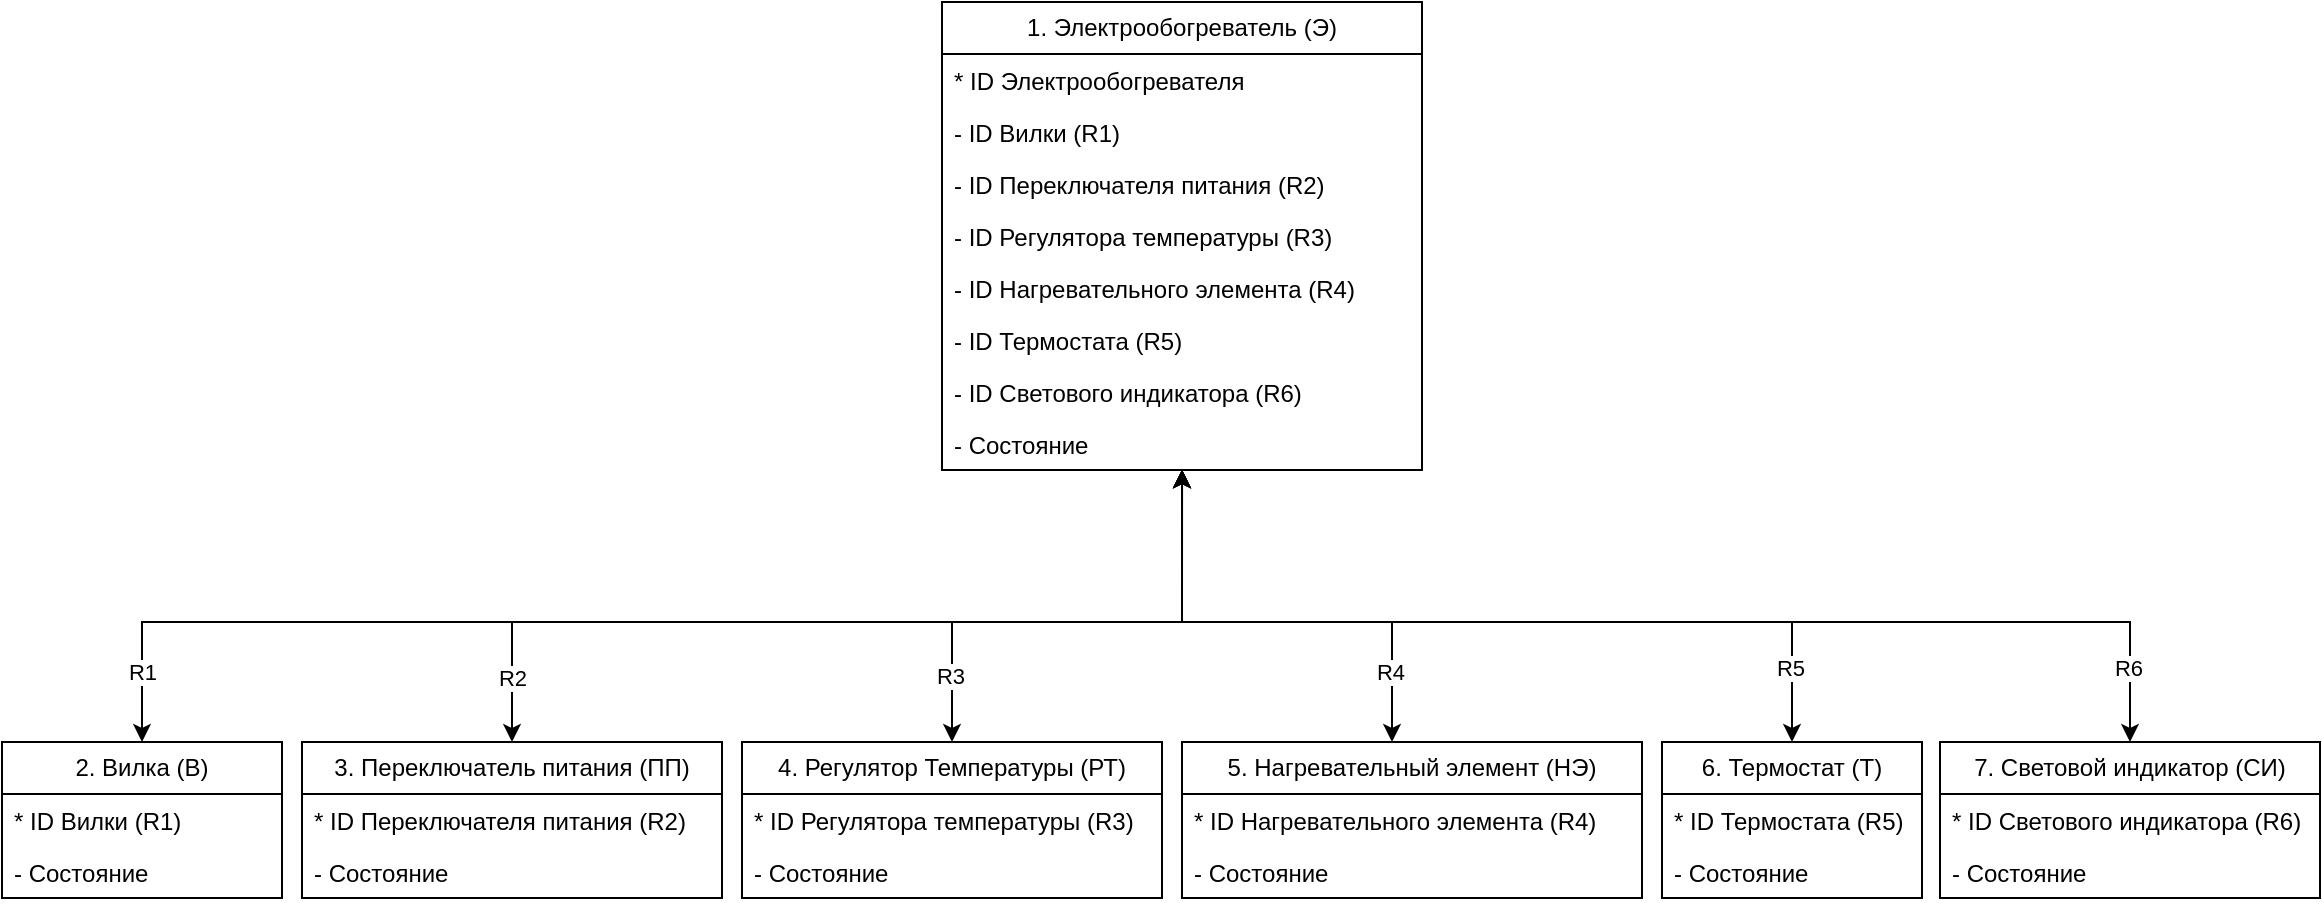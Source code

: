<mxfile version="26.2.15" pages="4">
  <diagram name="Информационная модель" id="R1JeiTfJ4Bhc5hjbqf6w">
    <mxGraphModel dx="1042" dy="778" grid="1" gridSize="10" guides="0" tooltips="1" connect="1" arrows="1" fold="1" page="1" pageScale="1" pageWidth="1169" pageHeight="827" math="0" shadow="0">
      <root>
        <mxCell id="0" />
        <mxCell id="1" parent="0" />
        <mxCell id="PLtpHanoAAqpnt5I0EU1-1" value="1. Электрообогреватель (Э)" style="swimlane;fontStyle=0;childLayout=stackLayout;horizontal=1;startSize=26;fillColor=none;horizontalStack=0;resizeParent=1;resizeParentMax=0;resizeLast=0;collapsible=1;marginBottom=0;whiteSpace=wrap;html=1;" parent="1" vertex="1">
          <mxGeometry x="480" y="40" width="240" height="234" as="geometry" />
        </mxCell>
        <mxCell id="PLtpHanoAAqpnt5I0EU1-2" value="* ID Электрообогревателя" style="text;strokeColor=none;fillColor=none;align=left;verticalAlign=top;spacingLeft=4;spacingRight=4;overflow=hidden;rotatable=0;points=[[0,0.5],[1,0.5]];portConstraint=eastwest;whiteSpace=wrap;html=1;" parent="PLtpHanoAAqpnt5I0EU1-1" vertex="1">
          <mxGeometry y="26" width="240" height="26" as="geometry" />
        </mxCell>
        <mxCell id="PLtpHanoAAqpnt5I0EU1-3" value="- ID Вилки (R1)" style="text;strokeColor=none;fillColor=none;align=left;verticalAlign=top;spacingLeft=4;spacingRight=4;overflow=hidden;rotatable=0;points=[[0,0.5],[1,0.5]];portConstraint=eastwest;whiteSpace=wrap;html=1;" parent="PLtpHanoAAqpnt5I0EU1-1" vertex="1">
          <mxGeometry y="52" width="240" height="26" as="geometry" />
        </mxCell>
        <mxCell id="PLtpHanoAAqpnt5I0EU1-4" value="- ID Переключателя питания (R2)" style="text;strokeColor=none;fillColor=none;align=left;verticalAlign=top;spacingLeft=4;spacingRight=4;overflow=hidden;rotatable=0;points=[[0,0.5],[1,0.5]];portConstraint=eastwest;whiteSpace=wrap;html=1;" parent="PLtpHanoAAqpnt5I0EU1-1" vertex="1">
          <mxGeometry y="78" width="240" height="26" as="geometry" />
        </mxCell>
        <mxCell id="PLtpHanoAAqpnt5I0EU1-9" value="- ID Регулятора температуры (R3)" style="text;strokeColor=none;fillColor=none;align=left;verticalAlign=top;spacingLeft=4;spacingRight=4;overflow=hidden;rotatable=0;points=[[0,0.5],[1,0.5]];portConstraint=eastwest;whiteSpace=wrap;html=1;" parent="PLtpHanoAAqpnt5I0EU1-1" vertex="1">
          <mxGeometry y="104" width="240" height="26" as="geometry" />
        </mxCell>
        <mxCell id="PLtpHanoAAqpnt5I0EU1-10" value="- ID Нагревательного элемента (R4)" style="text;strokeColor=none;fillColor=none;align=left;verticalAlign=top;spacingLeft=4;spacingRight=4;overflow=hidden;rotatable=0;points=[[0,0.5],[1,0.5]];portConstraint=eastwest;whiteSpace=wrap;html=1;" parent="PLtpHanoAAqpnt5I0EU1-1" vertex="1">
          <mxGeometry y="130" width="240" height="26" as="geometry" />
        </mxCell>
        <mxCell id="PLtpHanoAAqpnt5I0EU1-11" value="- ID Термостата (R5&lt;span style=&quot;background-color: transparent; color: light-dark(rgb(0, 0, 0), rgb(255, 255, 255));&quot;&gt;)&lt;/span&gt;" style="text;strokeColor=none;fillColor=none;align=left;verticalAlign=top;spacingLeft=4;spacingRight=4;overflow=hidden;rotatable=0;points=[[0,0.5],[1,0.5]];portConstraint=eastwest;whiteSpace=wrap;html=1;" parent="PLtpHanoAAqpnt5I0EU1-1" vertex="1">
          <mxGeometry y="156" width="240" height="26" as="geometry" />
        </mxCell>
        <mxCell id="PLtpHanoAAqpnt5I0EU1-12" value="- ID Светового индикатора (R6)" style="text;strokeColor=none;fillColor=none;align=left;verticalAlign=top;spacingLeft=4;spacingRight=4;overflow=hidden;rotatable=0;points=[[0,0.5],[1,0.5]];portConstraint=eastwest;whiteSpace=wrap;html=1;" parent="PLtpHanoAAqpnt5I0EU1-1" vertex="1">
          <mxGeometry y="182" width="240" height="26" as="geometry" />
        </mxCell>
        <mxCell id="PLtpHanoAAqpnt5I0EU1-13" value="- Состояние" style="text;strokeColor=none;fillColor=none;align=left;verticalAlign=top;spacingLeft=4;spacingRight=4;overflow=hidden;rotatable=0;points=[[0,0.5],[1,0.5]];portConstraint=eastwest;whiteSpace=wrap;html=1;" parent="PLtpHanoAAqpnt5I0EU1-1" vertex="1">
          <mxGeometry y="208" width="240" height="26" as="geometry" />
        </mxCell>
        <mxCell id="PLtpHanoAAqpnt5I0EU1-18" style="edgeStyle=orthogonalEdgeStyle;rounded=0;orthogonalLoop=1;jettySize=auto;html=1;startArrow=classic;startFill=1;" parent="1" source="PLtpHanoAAqpnt5I0EU1-14" target="PLtpHanoAAqpnt5I0EU1-1" edge="1">
          <mxGeometry relative="1" as="geometry">
            <Array as="points">
              <mxPoint x="80" y="350" />
              <mxPoint x="600" y="350" />
            </Array>
          </mxGeometry>
        </mxCell>
        <mxCell id="PLtpHanoAAqpnt5I0EU1-14" value="2. Вилка (В)" style="swimlane;fontStyle=0;childLayout=stackLayout;horizontal=1;startSize=26;fillColor=none;horizontalStack=0;resizeParent=1;resizeParentMax=0;resizeLast=0;collapsible=1;marginBottom=0;whiteSpace=wrap;html=1;" parent="1" vertex="1">
          <mxGeometry x="10" y="410" width="140" height="78" as="geometry" />
        </mxCell>
        <mxCell id="PLtpHanoAAqpnt5I0EU1-15" value="* ID Вилки (R1&lt;span style=&quot;background-color: transparent; color: light-dark(rgb(0, 0, 0), rgb(255, 255, 255));&quot;&gt;)&lt;/span&gt;" style="text;strokeColor=none;fillColor=none;align=left;verticalAlign=top;spacingLeft=4;spacingRight=4;overflow=hidden;rotatable=0;points=[[0,0.5],[1,0.5]];portConstraint=eastwest;whiteSpace=wrap;html=1;" parent="PLtpHanoAAqpnt5I0EU1-14" vertex="1">
          <mxGeometry y="26" width="140" height="26" as="geometry" />
        </mxCell>
        <mxCell id="PLtpHanoAAqpnt5I0EU1-16" value="- Состояние" style="text;strokeColor=none;fillColor=none;align=left;verticalAlign=top;spacingLeft=4;spacingRight=4;overflow=hidden;rotatable=0;points=[[0,0.5],[1,0.5]];portConstraint=eastwest;whiteSpace=wrap;html=1;" parent="PLtpHanoAAqpnt5I0EU1-14" vertex="1">
          <mxGeometry y="52" width="140" height="26" as="geometry" />
        </mxCell>
        <mxCell id="PLtpHanoAAqpnt5I0EU1-19" value="R1" style="text;html=1;align=center;verticalAlign=middle;resizable=0;points=[];autosize=1;strokeColor=none;fillColor=none;fontFamily=Helvetica;fontSize=11;fontColor=default;labelBackgroundColor=default;" parent="1" vertex="1">
          <mxGeometry x="60" y="360" width="40" height="30" as="geometry" />
        </mxCell>
        <mxCell id="PLtpHanoAAqpnt5I0EU1-29" style="edgeStyle=orthogonalEdgeStyle;shape=connector;rounded=0;orthogonalLoop=1;jettySize=auto;html=1;strokeColor=default;align=center;verticalAlign=middle;fontFamily=Helvetica;fontSize=11;fontColor=default;labelBackgroundColor=default;startArrow=classic;startFill=1;endArrow=classic;" parent="1" source="PLtpHanoAAqpnt5I0EU1-21" target="PLtpHanoAAqpnt5I0EU1-1" edge="1">
          <mxGeometry relative="1" as="geometry">
            <Array as="points">
              <mxPoint x="265" y="350" />
              <mxPoint x="600" y="350" />
            </Array>
          </mxGeometry>
        </mxCell>
        <mxCell id="PLtpHanoAAqpnt5I0EU1-21" value="3. Переключатель питания (ПП)" style="swimlane;fontStyle=0;childLayout=stackLayout;horizontal=1;startSize=26;fillColor=none;horizontalStack=0;resizeParent=1;resizeParentMax=0;resizeLast=0;collapsible=1;marginBottom=0;whiteSpace=wrap;html=1;" parent="1" vertex="1">
          <mxGeometry x="160" y="410" width="210" height="78" as="geometry" />
        </mxCell>
        <mxCell id="PLtpHanoAAqpnt5I0EU1-22" value="* ID Переключателя питания (R2&lt;span style=&quot;background-color: transparent; color: light-dark(rgb(0, 0, 0), rgb(255, 255, 255));&quot;&gt;)&lt;/span&gt;" style="text;strokeColor=none;fillColor=none;align=left;verticalAlign=top;spacingLeft=4;spacingRight=4;overflow=hidden;rotatable=0;points=[[0,0.5],[1,0.5]];portConstraint=eastwest;whiteSpace=wrap;html=1;" parent="PLtpHanoAAqpnt5I0EU1-21" vertex="1">
          <mxGeometry y="26" width="210" height="26" as="geometry" />
        </mxCell>
        <mxCell id="PLtpHanoAAqpnt5I0EU1-23" value="- Состояние" style="text;strokeColor=none;fillColor=none;align=left;verticalAlign=top;spacingLeft=4;spacingRight=4;overflow=hidden;rotatable=0;points=[[0,0.5],[1,0.5]];portConstraint=eastwest;whiteSpace=wrap;html=1;" parent="PLtpHanoAAqpnt5I0EU1-21" vertex="1">
          <mxGeometry y="52" width="210" height="26" as="geometry" />
        </mxCell>
        <mxCell id="PLtpHanoAAqpnt5I0EU1-27" value="R2" style="text;html=1;align=center;verticalAlign=middle;resizable=0;points=[];autosize=1;strokeColor=none;fillColor=none;fontFamily=Helvetica;fontSize=11;fontColor=default;labelBackgroundColor=default;" parent="1" vertex="1">
          <mxGeometry x="245" y="363" width="40" height="30" as="geometry" />
        </mxCell>
        <mxCell id="PLtpHanoAAqpnt5I0EU1-34" style="edgeStyle=orthogonalEdgeStyle;shape=connector;rounded=0;orthogonalLoop=1;jettySize=auto;html=1;strokeColor=default;align=center;verticalAlign=middle;fontFamily=Helvetica;fontSize=11;fontColor=default;labelBackgroundColor=default;startArrow=classic;startFill=1;endArrow=classic;" parent="1" source="PLtpHanoAAqpnt5I0EU1-31" target="PLtpHanoAAqpnt5I0EU1-1" edge="1">
          <mxGeometry relative="1" as="geometry">
            <Array as="points">
              <mxPoint x="485" y="350" />
              <mxPoint x="600" y="350" />
            </Array>
          </mxGeometry>
        </mxCell>
        <mxCell id="PLtpHanoAAqpnt5I0EU1-31" value="4. Регулятор Температуры (РТ)" style="swimlane;fontStyle=0;childLayout=stackLayout;horizontal=1;startSize=26;fillColor=none;horizontalStack=0;resizeParent=1;resizeParentMax=0;resizeLast=0;collapsible=1;marginBottom=0;whiteSpace=wrap;html=1;" parent="1" vertex="1">
          <mxGeometry x="380" y="410" width="210" height="78" as="geometry" />
        </mxCell>
        <mxCell id="PLtpHanoAAqpnt5I0EU1-32" value="* ID Регулятора температуры (R3&lt;span style=&quot;background-color: transparent; color: light-dark(rgb(0, 0, 0), rgb(255, 255, 255));&quot;&gt;)&lt;/span&gt;" style="text;strokeColor=none;fillColor=none;align=left;verticalAlign=top;spacingLeft=4;spacingRight=4;overflow=hidden;rotatable=0;points=[[0,0.5],[1,0.5]];portConstraint=eastwest;whiteSpace=wrap;html=1;" parent="PLtpHanoAAqpnt5I0EU1-31" vertex="1">
          <mxGeometry y="26" width="210" height="26" as="geometry" />
        </mxCell>
        <mxCell id="PLtpHanoAAqpnt5I0EU1-33" value="- Состояние" style="text;strokeColor=none;fillColor=none;align=left;verticalAlign=top;spacingLeft=4;spacingRight=4;overflow=hidden;rotatable=0;points=[[0,0.5],[1,0.5]];portConstraint=eastwest;whiteSpace=wrap;html=1;" parent="PLtpHanoAAqpnt5I0EU1-31" vertex="1">
          <mxGeometry y="52" width="210" height="26" as="geometry" />
        </mxCell>
        <mxCell id="PLtpHanoAAqpnt5I0EU1-35" value="R3" style="text;html=1;align=center;verticalAlign=middle;resizable=0;points=[];autosize=1;strokeColor=none;fillColor=none;fontFamily=Helvetica;fontSize=11;fontColor=default;labelBackgroundColor=default;" parent="1" vertex="1">
          <mxGeometry x="464" y="362" width="40" height="30" as="geometry" />
        </mxCell>
        <mxCell id="PLtpHanoAAqpnt5I0EU1-39" style="edgeStyle=orthogonalEdgeStyle;shape=connector;rounded=0;orthogonalLoop=1;jettySize=auto;html=1;strokeColor=default;align=center;verticalAlign=middle;fontFamily=Helvetica;fontSize=11;fontColor=default;labelBackgroundColor=default;startArrow=classic;startFill=1;endArrow=classic;" parent="1" edge="1">
          <mxGeometry relative="1" as="geometry">
            <mxPoint x="705" y="410" as="sourcePoint" />
            <mxPoint x="600.04" y="274" as="targetPoint" />
            <Array as="points">
              <mxPoint x="705" y="350" />
              <mxPoint x="600" y="350" />
            </Array>
          </mxGeometry>
        </mxCell>
        <mxCell id="PLtpHanoAAqpnt5I0EU1-36" value="5. Нагревательный элемент (НЭ)" style="swimlane;fontStyle=0;childLayout=stackLayout;horizontal=1;startSize=26;fillColor=none;horizontalStack=0;resizeParent=1;resizeParentMax=0;resizeLast=0;collapsible=1;marginBottom=0;whiteSpace=wrap;html=1;" parent="1" vertex="1">
          <mxGeometry x="600" y="410" width="230" height="78" as="geometry" />
        </mxCell>
        <mxCell id="PLtpHanoAAqpnt5I0EU1-37" value="* ID Нагревательного элемента (R4&lt;span style=&quot;background-color: transparent; color: light-dark(rgb(0, 0, 0), rgb(255, 255, 255));&quot;&gt;)&lt;/span&gt;" style="text;strokeColor=none;fillColor=none;align=left;verticalAlign=top;spacingLeft=4;spacingRight=4;overflow=hidden;rotatable=0;points=[[0,0.5],[1,0.5]];portConstraint=eastwest;whiteSpace=wrap;html=1;" parent="PLtpHanoAAqpnt5I0EU1-36" vertex="1">
          <mxGeometry y="26" width="230" height="26" as="geometry" />
        </mxCell>
        <mxCell id="PLtpHanoAAqpnt5I0EU1-38" value="- Состояние" style="text;strokeColor=none;fillColor=none;align=left;verticalAlign=top;spacingLeft=4;spacingRight=4;overflow=hidden;rotatable=0;points=[[0,0.5],[1,0.5]];portConstraint=eastwest;whiteSpace=wrap;html=1;" parent="PLtpHanoAAqpnt5I0EU1-36" vertex="1">
          <mxGeometry y="52" width="230" height="26" as="geometry" />
        </mxCell>
        <mxCell id="PLtpHanoAAqpnt5I0EU1-41" value="R4" style="text;html=1;align=center;verticalAlign=middle;resizable=0;points=[];autosize=1;strokeColor=none;fillColor=none;fontFamily=Helvetica;fontSize=11;fontColor=default;labelBackgroundColor=default;" parent="1" vertex="1">
          <mxGeometry x="684" y="360" width="40" height="30" as="geometry" />
        </mxCell>
        <mxCell id="PLtpHanoAAqpnt5I0EU1-45" style="edgeStyle=orthogonalEdgeStyle;shape=connector;rounded=0;orthogonalLoop=1;jettySize=auto;html=1;strokeColor=default;align=center;verticalAlign=middle;fontFamily=Helvetica;fontSize=11;fontColor=default;labelBackgroundColor=default;startArrow=classic;startFill=1;endArrow=classic;" parent="1" source="PLtpHanoAAqpnt5I0EU1-42" target="PLtpHanoAAqpnt5I0EU1-1" edge="1">
          <mxGeometry relative="1" as="geometry">
            <Array as="points">
              <mxPoint x="905" y="350" />
              <mxPoint x="600" y="350" />
            </Array>
          </mxGeometry>
        </mxCell>
        <mxCell id="PLtpHanoAAqpnt5I0EU1-42" value="6. Термостат (Т)" style="swimlane;fontStyle=0;childLayout=stackLayout;horizontal=1;startSize=26;fillColor=none;horizontalStack=0;resizeParent=1;resizeParentMax=0;resizeLast=0;collapsible=1;marginBottom=0;whiteSpace=wrap;html=1;" parent="1" vertex="1">
          <mxGeometry x="840" y="410" width="130" height="78" as="geometry" />
        </mxCell>
        <mxCell id="PLtpHanoAAqpnt5I0EU1-43" value="* ID Термостата (R5)" style="text;strokeColor=none;fillColor=none;align=left;verticalAlign=top;spacingLeft=4;spacingRight=4;overflow=hidden;rotatable=0;points=[[0,0.5],[1,0.5]];portConstraint=eastwest;whiteSpace=wrap;html=1;" parent="PLtpHanoAAqpnt5I0EU1-42" vertex="1">
          <mxGeometry y="26" width="130" height="26" as="geometry" />
        </mxCell>
        <mxCell id="PLtpHanoAAqpnt5I0EU1-55" value="- Состояние" style="text;strokeColor=none;fillColor=none;align=left;verticalAlign=top;spacingLeft=4;spacingRight=4;overflow=hidden;rotatable=0;points=[[0,0.5],[1,0.5]];portConstraint=eastwest;whiteSpace=wrap;html=1;" parent="PLtpHanoAAqpnt5I0EU1-42" vertex="1">
          <mxGeometry y="52" width="130" height="26" as="geometry" />
        </mxCell>
        <mxCell id="PLtpHanoAAqpnt5I0EU1-49" style="edgeStyle=orthogonalEdgeStyle;shape=connector;rounded=0;orthogonalLoop=1;jettySize=auto;html=1;strokeColor=default;align=center;verticalAlign=middle;fontFamily=Helvetica;fontSize=11;fontColor=default;labelBackgroundColor=default;startArrow=classic;startFill=1;endArrow=classic;" parent="1" source="PLtpHanoAAqpnt5I0EU1-46" target="PLtpHanoAAqpnt5I0EU1-1" edge="1">
          <mxGeometry relative="1" as="geometry">
            <Array as="points">
              <mxPoint x="1074" y="350" />
              <mxPoint x="600" y="350" />
            </Array>
          </mxGeometry>
        </mxCell>
        <mxCell id="PLtpHanoAAqpnt5I0EU1-46" value="7. Световой индикатор (СИ)" style="swimlane;fontStyle=0;childLayout=stackLayout;horizontal=1;startSize=26;fillColor=none;horizontalStack=0;resizeParent=1;resizeParentMax=0;resizeLast=0;collapsible=1;marginBottom=0;whiteSpace=wrap;html=1;" parent="1" vertex="1">
          <mxGeometry x="979" y="410" width="190" height="78" as="geometry" />
        </mxCell>
        <mxCell id="PLtpHanoAAqpnt5I0EU1-47" value="* ID Светового индикатора (R6)" style="text;strokeColor=none;fillColor=none;align=left;verticalAlign=top;spacingLeft=4;spacingRight=4;overflow=hidden;rotatable=0;points=[[0,0.5],[1,0.5]];portConstraint=eastwest;whiteSpace=wrap;html=1;" parent="PLtpHanoAAqpnt5I0EU1-46" vertex="1">
          <mxGeometry y="26" width="190" height="26" as="geometry" />
        </mxCell>
        <mxCell id="PLtpHanoAAqpnt5I0EU1-48" value="- Состояние" style="text;strokeColor=none;fillColor=none;align=left;verticalAlign=top;spacingLeft=4;spacingRight=4;overflow=hidden;rotatable=0;points=[[0,0.5],[1,0.5]];portConstraint=eastwest;whiteSpace=wrap;html=1;" parent="PLtpHanoAAqpnt5I0EU1-46" vertex="1">
          <mxGeometry y="52" width="190" height="26" as="geometry" />
        </mxCell>
        <mxCell id="PLtpHanoAAqpnt5I0EU1-50" value="R5" style="text;html=1;align=center;verticalAlign=middle;resizable=0;points=[];autosize=1;strokeColor=none;fillColor=none;fontFamily=Helvetica;fontSize=11;fontColor=default;labelBackgroundColor=default;" parent="1" vertex="1">
          <mxGeometry x="884" y="358" width="40" height="30" as="geometry" />
        </mxCell>
        <mxCell id="PLtpHanoAAqpnt5I0EU1-54" value="R6" style="text;html=1;align=center;verticalAlign=middle;resizable=0;points=[];autosize=1;strokeColor=none;fillColor=none;fontFamily=Helvetica;fontSize=11;fontColor=default;labelBackgroundColor=default;" parent="1" vertex="1">
          <mxGeometry x="1053" y="358" width="40" height="30" as="geometry" />
        </mxCell>
      </root>
    </mxGraphModel>
  </diagram>
  <diagram id="I5YWEyETB5i-tWm8w-OI" name="ДПС + ТПС">
    <mxGraphModel dx="906" dy="677" grid="1" gridSize="10" guides="1" tooltips="1" connect="1" arrows="1" fold="1" page="1" pageScale="1" pageWidth="1169" pageHeight="1654" math="0" shadow="0">
      <root>
        <mxCell id="0" />
        <mxCell id="1" parent="0" />
        <mxCell id="K9VQBqrEuYd4zQ6jPz8y-1" value="&lt;font style=&quot;font-size: 14px;&quot;&gt;&lt;b&gt;Электрообогреватель&lt;/b&gt;&lt;/font&gt;" style="text;html=1;align=center;verticalAlign=middle;resizable=0;points=[];autosize=1;strokeColor=none;fillColor=none;fontFamily=Helvetica;fontSize=11;fontColor=default;labelBackgroundColor=default;" parent="1" vertex="1">
          <mxGeometry x="90" y="8" width="180" height="30" as="geometry" />
        </mxCell>
        <mxCell id="K9VQBqrEuYd4zQ6jPz8y-2" value="&lt;div style=&quot;line-height: 160%;&quot;&gt;&lt;span&gt;Э1: Отключен от сети&lt;/span&gt;&lt;div&gt;&lt;span&gt;Э2: Включен в сеть&lt;/span&gt;&lt;/div&gt;&lt;div&gt;&lt;span&gt;Э3: Нагрев выключен&lt;/span&gt;&lt;/div&gt;&lt;div&gt;&lt;span&gt;Э4: Нагрев включен&lt;/span&gt;&lt;/div&gt;&lt;div&gt;&lt;span&gt;Э5: Температура не достигла заданной&lt;/span&gt;&lt;/div&gt;&lt;div&gt;&lt;span&gt;Э6: Температура достигла заданной&lt;/span&gt;&lt;/div&gt;&lt;div&gt;&lt;span&gt;Э7: Регулировка температуры&lt;/span&gt;&lt;/div&gt;&lt;div&gt;&lt;span&gt;Э8: Регулировка температуры завершена&lt;/span&gt;&lt;/div&gt;&lt;div&gt;&lt;/div&gt;&lt;/div&gt;" style="text;html=1;align=left;verticalAlign=middle;resizable=0;points=[];autosize=1;fontFamily=Helvetica;fontSize=11;labelBackgroundColor=none;opacity=0;fillColor=none;rounded=0;glass=0;" parent="1" vertex="1">
          <mxGeometry x="360" y="8" width="240" height="150" as="geometry" />
        </mxCell>
        <mxCell id="K9VQBqrEuYd4zQ6jPz8y-11" style="edgeStyle=orthogonalEdgeStyle;shape=connector;rounded=0;orthogonalLoop=1;jettySize=auto;html=1;exitX=0.25;exitY=1;exitDx=0;exitDy=0;entryX=0.25;entryY=0;entryDx=0;entryDy=0;strokeColor=default;align=center;verticalAlign=middle;fontFamily=Helvetica;fontSize=11;fontColor=default;labelBackgroundColor=default;startArrow=none;startFill=0;endArrow=classic;" parent="1" source="K9VQBqrEuYd4zQ6jPz8y-4" target="K9VQBqrEuYd4zQ6jPz8y-8" edge="1">
          <mxGeometry relative="1" as="geometry" />
        </mxCell>
        <mxCell id="K9VQBqrEuYd4zQ6jPz8y-12" style="edgeStyle=orthogonalEdgeStyle;shape=connector;rounded=0;orthogonalLoop=1;jettySize=auto;html=1;exitX=0.75;exitY=1;exitDx=0;exitDy=0;entryX=0.75;entryY=0;entryDx=0;entryDy=0;strokeColor=default;align=center;verticalAlign=middle;fontFamily=Helvetica;fontSize=11;fontColor=default;labelBackgroundColor=default;startArrow=classic;startFill=1;endArrow=none;" parent="1" source="K9VQBqrEuYd4zQ6jPz8y-4" target="K9VQBqrEuYd4zQ6jPz8y-8" edge="1">
          <mxGeometry relative="1" as="geometry" />
        </mxCell>
        <mxCell id="K9VQBqrEuYd4zQ6jPz8y-4" value="1. Отключен от питания" style="html=1;whiteSpace=wrap;fontFamily=Helvetica;fontSize=11;fontColor=default;labelBackgroundColor=default;" parent="1" vertex="1">
          <mxGeometry x="120" y="120" width="130" height="30" as="geometry" />
        </mxCell>
        <mxCell id="K9VQBqrEuYd4zQ6jPz8y-7" value="" style="endArrow=none;startArrow=classic;html=1;rounded=0;strokeColor=default;align=center;verticalAlign=middle;fontFamily=Helvetica;fontSize=11;fontColor=default;labelBackgroundColor=default;exitX=0.5;exitY=0;exitDx=0;exitDy=0;startFill=1;" parent="1" source="K9VQBqrEuYd4zQ6jPz8y-4" edge="1">
          <mxGeometry width="50" height="50" relative="1" as="geometry">
            <mxPoint x="210" y="100" as="sourcePoint" />
            <mxPoint x="185" y="50" as="targetPoint" />
          </mxGeometry>
        </mxCell>
        <mxCell id="K9VQBqrEuYd4zQ6jPz8y-19" style="edgeStyle=orthogonalEdgeStyle;shape=connector;rounded=0;orthogonalLoop=1;jettySize=auto;html=1;exitX=0.25;exitY=1;exitDx=0;exitDy=0;entryX=0.25;entryY=0;entryDx=0;entryDy=0;strokeColor=default;align=center;verticalAlign=middle;fontFamily=Helvetica;fontSize=11;fontColor=default;labelBackgroundColor=default;startArrow=none;startFill=0;endArrow=classic;" parent="1" source="K9VQBqrEuYd4zQ6jPz8y-8" target="K9VQBqrEuYd4zQ6jPz8y-15" edge="1">
          <mxGeometry relative="1" as="geometry" />
        </mxCell>
        <mxCell id="K9VQBqrEuYd4zQ6jPz8y-8" value="2. Выключен" style="html=1;whiteSpace=wrap;fontFamily=Helvetica;fontSize=11;fontColor=default;labelBackgroundColor=default;" parent="1" vertex="1">
          <mxGeometry x="120" y="200" width="130" height="30" as="geometry" />
        </mxCell>
        <mxCell id="K9VQBqrEuYd4zQ6jPz8y-13" value="Э2" style="text;html=1;align=center;verticalAlign=middle;resizable=0;points=[];autosize=1;strokeColor=none;fillColor=none;fontFamily=Helvetica;fontSize=11;fontColor=default;labelBackgroundColor=default;" parent="1" vertex="1">
          <mxGeometry x="132" y="161" width="40" height="30" as="geometry" />
        </mxCell>
        <mxCell id="K9VQBqrEuYd4zQ6jPz8y-14" value="Э1" style="text;html=1;align=center;verticalAlign=middle;resizable=0;points=[];autosize=1;strokeColor=none;fillColor=none;fontFamily=Helvetica;fontSize=11;fontColor=default;labelBackgroundColor=default;" parent="1" vertex="1">
          <mxGeometry x="198" y="161" width="40" height="30" as="geometry" />
        </mxCell>
        <mxCell id="K9VQBqrEuYd4zQ6jPz8y-20" style="edgeStyle=orthogonalEdgeStyle;shape=connector;rounded=0;orthogonalLoop=1;jettySize=auto;html=1;exitX=0.75;exitY=0;exitDx=0;exitDy=0;entryX=0.75;entryY=1;entryDx=0;entryDy=0;strokeColor=default;align=center;verticalAlign=middle;fontFamily=Helvetica;fontSize=11;fontColor=default;labelBackgroundColor=default;startArrow=none;startFill=0;endArrow=classic;" parent="1" source="K9VQBqrEuYd4zQ6jPz8y-15" target="K9VQBqrEuYd4zQ6jPz8y-8" edge="1">
          <mxGeometry relative="1" as="geometry" />
        </mxCell>
        <mxCell id="K9VQBqrEuYd4zQ6jPz8y-23" style="edgeStyle=orthogonalEdgeStyle;shape=connector;rounded=0;orthogonalLoop=1;jettySize=auto;html=1;entryX=1;entryY=0.5;entryDx=0;entryDy=0;strokeColor=default;align=center;verticalAlign=middle;fontFamily=Helvetica;fontSize=11;fontColor=default;labelBackgroundColor=default;startArrow=none;startFill=0;endArrow=classic;" parent="1" source="K9VQBqrEuYd4zQ6jPz8y-15" target="K9VQBqrEuYd4zQ6jPz8y-4" edge="1">
          <mxGeometry relative="1" as="geometry">
            <Array as="points">
              <mxPoint x="270" y="315" />
              <mxPoint x="270" y="135" />
            </Array>
          </mxGeometry>
        </mxCell>
        <mxCell id="K9VQBqrEuYd4zQ6jPz8y-27" style="edgeStyle=orthogonalEdgeStyle;shape=connector;rounded=0;orthogonalLoop=1;jettySize=auto;html=1;entryX=0.157;entryY=-0.031;entryDx=0;entryDy=0;strokeColor=default;align=center;verticalAlign=middle;fontFamily=Helvetica;fontSize=11;fontColor=default;labelBackgroundColor=default;startArrow=none;startFill=0;endArrow=classic;entryPerimeter=0;" parent="1" source="K9VQBqrEuYd4zQ6jPz8y-15" target="K9VQBqrEuYd4zQ6jPz8y-25" edge="1">
          <mxGeometry relative="1" as="geometry">
            <Array as="points">
              <mxPoint x="200" y="360" />
            </Array>
          </mxGeometry>
        </mxCell>
        <mxCell id="K9VQBqrEuYd4zQ6jPz8y-35" style="edgeStyle=orthogonalEdgeStyle;shape=connector;rounded=0;orthogonalLoop=1;jettySize=auto;html=1;strokeColor=default;align=center;verticalAlign=middle;fontFamily=Helvetica;fontSize=11;fontColor=default;labelBackgroundColor=default;startArrow=none;startFill=0;endArrow=classic;" parent="1" source="K9VQBqrEuYd4zQ6jPz8y-15" target="K9VQBqrEuYd4zQ6jPz8y-34" edge="1">
          <mxGeometry relative="1" as="geometry">
            <Array as="points">
              <mxPoint x="150" y="380" />
              <mxPoint x="150" y="380" />
            </Array>
          </mxGeometry>
        </mxCell>
        <mxCell id="K9VQBqrEuYd4zQ6jPz8y-15" value="3. Ожидание" style="html=1;whiteSpace=wrap;fontFamily=Helvetica;fontSize=11;fontColor=default;labelBackgroundColor=default;" parent="1" vertex="1">
          <mxGeometry x="120" y="300" width="130" height="30" as="geometry" />
        </mxCell>
        <mxCell id="K9VQBqrEuYd4zQ6jPz8y-21" value="Э4" style="text;html=1;align=center;verticalAlign=middle;resizable=0;points=[];autosize=1;strokeColor=none;fillColor=none;fontFamily=Helvetica;fontSize=11;fontColor=default;labelBackgroundColor=default;" parent="1" vertex="1">
          <mxGeometry x="132" y="251" width="40" height="30" as="geometry" />
        </mxCell>
        <mxCell id="K9VQBqrEuYd4zQ6jPz8y-22" value="Э3" style="text;html=1;align=center;verticalAlign=middle;resizable=0;points=[];autosize=1;strokeColor=none;fillColor=none;fontFamily=Helvetica;fontSize=11;fontColor=default;labelBackgroundColor=default;" parent="1" vertex="1">
          <mxGeometry x="198" y="251" width="40" height="30" as="geometry" />
        </mxCell>
        <mxCell id="K9VQBqrEuYd4zQ6jPz8y-24" value="Э1" style="text;html=1;align=center;verticalAlign=middle;resizable=0;points=[];autosize=1;strokeColor=none;fillColor=none;fontFamily=Helvetica;fontSize=11;fontColor=default;labelBackgroundColor=default;" parent="1" vertex="1">
          <mxGeometry x="250" y="160" width="40" height="30" as="geometry" />
        </mxCell>
        <mxCell id="K9VQBqrEuYd4zQ6jPz8y-29" style="edgeStyle=orthogonalEdgeStyle;shape=connector;rounded=0;orthogonalLoop=1;jettySize=auto;html=1;strokeColor=default;align=center;verticalAlign=middle;fontFamily=Helvetica;fontSize=11;fontColor=default;labelBackgroundColor=default;startArrow=none;startFill=0;endArrow=classic;" parent="1" source="K9VQBqrEuYd4zQ6jPz8y-25" target="K9VQBqrEuYd4zQ6jPz8y-15" edge="1">
          <mxGeometry relative="1" as="geometry">
            <Array as="points">
              <mxPoint x="240" y="360" />
              <mxPoint x="240" y="360" />
            </Array>
          </mxGeometry>
        </mxCell>
        <mxCell id="K9VQBqrEuYd4zQ6jPz8y-37" style="edgeStyle=orthogonalEdgeStyle;shape=connector;rounded=0;orthogonalLoop=1;jettySize=auto;html=1;entryX=1;entryY=0.5;entryDx=0;entryDy=0;strokeColor=default;align=center;verticalAlign=middle;fontFamily=Helvetica;fontSize=11;fontColor=default;labelBackgroundColor=default;startArrow=none;startFill=0;endArrow=classic;" parent="1" source="K9VQBqrEuYd4zQ6jPz8y-25" target="K9VQBqrEuYd4zQ6jPz8y-4" edge="1">
          <mxGeometry relative="1" as="geometry">
            <Array as="points">
              <mxPoint x="320" y="410" />
              <mxPoint x="320" y="135" />
            </Array>
          </mxGeometry>
        </mxCell>
        <mxCell id="K9VQBqrEuYd4zQ6jPz8y-50" style="edgeStyle=orthogonalEdgeStyle;shape=connector;rounded=0;orthogonalLoop=1;jettySize=auto;html=1;strokeColor=default;align=center;verticalAlign=middle;fontFamily=Helvetica;fontSize=11;fontColor=default;labelBackgroundColor=default;startArrow=none;startFill=0;endArrow=classic;" parent="1" source="K9VQBqrEuYd4zQ6jPz8y-25" target="K9VQBqrEuYd4zQ6jPz8y-8" edge="1">
          <mxGeometry relative="1" as="geometry">
            <Array as="points">
              <mxPoint x="290" y="215" />
            </Array>
          </mxGeometry>
        </mxCell>
        <mxCell id="K9VQBqrEuYd4zQ6jPz8y-25" value="4. Выставление температуры" style="html=1;whiteSpace=wrap;fontFamily=Helvetica;fontSize=11;fontColor=default;labelBackgroundColor=default;" parent="1" vertex="1">
          <mxGeometry x="180" y="390" width="130" height="40" as="geometry" />
        </mxCell>
        <mxCell id="K9VQBqrEuYd4zQ6jPz8y-28" value="Э7" style="text;html=1;align=center;verticalAlign=middle;resizable=0;points=[];autosize=1;strokeColor=none;fillColor=none;fontFamily=Helvetica;fontSize=11;fontColor=default;labelBackgroundColor=default;" parent="1" vertex="1">
          <mxGeometry x="181" y="346" width="40" height="30" as="geometry" />
        </mxCell>
        <mxCell id="K9VQBqrEuYd4zQ6jPz8y-33" value="Э8" style="text;html=1;align=center;verticalAlign=middle;resizable=0;points=[];autosize=1;strokeColor=none;fillColor=none;fontFamily=Helvetica;fontSize=11;fontColor=default;labelBackgroundColor=default;" parent="1" vertex="1">
          <mxGeometry x="220" y="346" width="40" height="30" as="geometry" />
        </mxCell>
        <mxCell id="K9VQBqrEuYd4zQ6jPz8y-44" style="edgeStyle=orthogonalEdgeStyle;shape=connector;rounded=0;orthogonalLoop=1;jettySize=auto;html=1;entryX=0;entryY=0.5;entryDx=0;entryDy=0;strokeColor=default;align=center;verticalAlign=middle;fontFamily=Helvetica;fontSize=11;fontColor=default;labelBackgroundColor=default;startArrow=none;startFill=0;endArrow=classic;" parent="1" source="K9VQBqrEuYd4zQ6jPz8y-34" target="K9VQBqrEuYd4zQ6jPz8y-15" edge="1">
          <mxGeometry relative="1" as="geometry" />
        </mxCell>
        <mxCell id="K9VQBqrEuYd4zQ6jPz8y-46" style="edgeStyle=orthogonalEdgeStyle;shape=connector;rounded=0;orthogonalLoop=1;jettySize=auto;html=1;entryX=0;entryY=0.5;entryDx=0;entryDy=0;strokeColor=default;align=center;verticalAlign=middle;fontFamily=Helvetica;fontSize=11;fontColor=default;labelBackgroundColor=default;startArrow=none;startFill=0;endArrow=classic;" parent="1" source="K9VQBqrEuYd4zQ6jPz8y-34" target="K9VQBqrEuYd4zQ6jPz8y-4" edge="1">
          <mxGeometry relative="1" as="geometry">
            <Array as="points">
              <mxPoint x="40" y="135" />
            </Array>
          </mxGeometry>
        </mxCell>
        <mxCell id="K9VQBqrEuYd4zQ6jPz8y-48" style="edgeStyle=orthogonalEdgeStyle;shape=connector;rounded=0;orthogonalLoop=1;jettySize=auto;html=1;strokeColor=default;align=center;verticalAlign=middle;fontFamily=Helvetica;fontSize=11;fontColor=default;labelBackgroundColor=default;startArrow=none;startFill=0;endArrow=classic;" parent="1" source="K9VQBqrEuYd4zQ6jPz8y-34" target="K9VQBqrEuYd4zQ6jPz8y-8" edge="1">
          <mxGeometry relative="1" as="geometry">
            <Array as="points">
              <mxPoint x="70" y="215" />
            </Array>
          </mxGeometry>
        </mxCell>
        <mxCell id="K9VQBqrEuYd4zQ6jPz8y-34" value="5. Нагрев" style="html=1;whiteSpace=wrap;fontFamily=Helvetica;fontSize=11;fontColor=default;labelBackgroundColor=default;" parent="1" vertex="1">
          <mxGeometry x="30" y="390" width="130" height="40" as="geometry" />
        </mxCell>
        <mxCell id="K9VQBqrEuYd4zQ6jPz8y-36" value="Э5" style="text;html=1;align=center;verticalAlign=middle;resizable=0;points=[];autosize=1;strokeColor=none;fillColor=none;fontFamily=Helvetica;fontSize=11;fontColor=default;labelBackgroundColor=default;" parent="1" vertex="1">
          <mxGeometry x="129" y="346" width="40" height="30" as="geometry" />
        </mxCell>
        <mxCell id="K9VQBqrEuYd4zQ6jPz8y-38" value="Э1" style="text;html=1;align=center;verticalAlign=middle;resizable=0;points=[];autosize=1;strokeColor=none;fillColor=none;fontFamily=Helvetica;fontSize=11;fontColor=default;labelBackgroundColor=default;" parent="1" vertex="1">
          <mxGeometry x="300" y="210" width="40" height="30" as="geometry" />
        </mxCell>
        <mxCell id="K9VQBqrEuYd4zQ6jPz8y-42" style="edgeStyle=orthogonalEdgeStyle;shape=connector;rounded=0;orthogonalLoop=1;jettySize=auto;html=1;entryX=0.799;entryY=1.003;entryDx=0;entryDy=0;entryPerimeter=0;strokeColor=default;align=center;verticalAlign=middle;fontFamily=Helvetica;fontSize=11;fontColor=default;labelBackgroundColor=default;startArrow=none;startFill=0;endArrow=classic;" parent="1" source="K9VQBqrEuYd4zQ6jPz8y-25" target="K9VQBqrEuYd4zQ6jPz8y-25" edge="1">
          <mxGeometry relative="1" as="geometry">
            <Array as="points">
              <mxPoint x="210" y="470" />
              <mxPoint x="284" y="470" />
            </Array>
          </mxGeometry>
        </mxCell>
        <mxCell id="K9VQBqrEuYd4zQ6jPz8y-43" value="Э7" style="text;html=1;align=center;verticalAlign=middle;resizable=0;points=[];autosize=1;strokeColor=none;fillColor=none;fontFamily=Helvetica;fontSize=11;fontColor=default;labelBackgroundColor=default;" parent="1" vertex="1">
          <mxGeometry x="229" y="455" width="40" height="30" as="geometry" />
        </mxCell>
        <mxCell id="K9VQBqrEuYd4zQ6jPz8y-45" value="Э6" style="text;html=1;align=center;verticalAlign=middle;resizable=0;points=[];autosize=1;strokeColor=none;fillColor=none;fontFamily=Helvetica;fontSize=11;fontColor=default;labelBackgroundColor=default;" parent="1" vertex="1">
          <mxGeometry x="74" y="346" width="40" height="30" as="geometry" />
        </mxCell>
        <mxCell id="K9VQBqrEuYd4zQ6jPz8y-47" value="Э1" style="text;html=1;align=center;verticalAlign=middle;resizable=0;points=[];autosize=1;strokeColor=none;fillColor=none;fontFamily=Helvetica;fontSize=11;fontColor=default;labelBackgroundColor=default;" parent="1" vertex="1">
          <mxGeometry x="20" y="251" width="40" height="30" as="geometry" />
        </mxCell>
        <mxCell id="K9VQBqrEuYd4zQ6jPz8y-49" value="Э3" style="text;html=1;align=center;verticalAlign=middle;resizable=0;points=[];autosize=1;strokeColor=none;fillColor=none;fontFamily=Helvetica;fontSize=11;fontColor=default;labelBackgroundColor=default;" parent="1" vertex="1">
          <mxGeometry x="50" y="292" width="40" height="30" as="geometry" />
        </mxCell>
        <mxCell id="K9VQBqrEuYd4zQ6jPz8y-51" value="Э3" style="text;html=1;align=center;verticalAlign=middle;resizable=0;points=[];autosize=1;strokeColor=none;fillColor=none;fontFamily=Helvetica;fontSize=11;fontColor=default;labelBackgroundColor=default;" parent="1" vertex="1">
          <mxGeometry x="270" y="292" width="40" height="30" as="geometry" />
        </mxCell>
        <mxCell id="K9VQBqrEuYd4zQ6jPz8y-52" value="ТПС Электрообогревателя" style="shape=table;startSize=30;container=1;collapsible=0;childLayout=tableLayout;strokeColor=default;fontSize=16;fontFamily=Helvetica;fontColor=default;labelBackgroundColor=none;" parent="1" vertex="1">
          <mxGeometry x="360" y="170" width="430" height="230" as="geometry" />
        </mxCell>
        <mxCell id="K9VQBqrEuYd4zQ6jPz8y-53" value="" style="shape=tableRow;horizontal=0;startSize=0;swimlaneHead=0;swimlaneBody=0;strokeColor=inherit;top=0;left=0;bottom=0;right=0;collapsible=0;dropTarget=0;fillColor=none;points=[[0,0.5],[1,0.5]];portConstraint=eastwest;fontSize=16;fontFamily=Helvetica;fontColor=default;labelBackgroundColor=default;" parent="K9VQBqrEuYd4zQ6jPz8y-52" vertex="1">
          <mxGeometry y="30" width="430" height="33" as="geometry" />
        </mxCell>
        <mxCell id="K9VQBqrEuYd4zQ6jPz8y-54" value="№" style="shape=partialRectangle;html=1;whiteSpace=wrap;connectable=0;strokeColor=inherit;overflow=hidden;fillColor=none;top=0;left=0;bottom=0;right=0;pointerEvents=1;fontSize=16;fontFamily=Helvetica;fontColor=default;labelBackgroundColor=default;" parent="K9VQBqrEuYd4zQ6jPz8y-53" vertex="1">
          <mxGeometry width="48" height="33" as="geometry">
            <mxRectangle width="48" height="33" as="alternateBounds" />
          </mxGeometry>
        </mxCell>
        <mxCell id="K9VQBqrEuYd4zQ6jPz8y-55" value="Э1" style="shape=partialRectangle;html=1;whiteSpace=wrap;connectable=0;strokeColor=inherit;overflow=hidden;fillColor=none;top=0;left=0;bottom=0;right=0;pointerEvents=1;fontSize=16;fontFamily=Helvetica;fontColor=default;labelBackgroundColor=default;" parent="K9VQBqrEuYd4zQ6jPz8y-53" vertex="1">
          <mxGeometry x="48" width="47" height="33" as="geometry">
            <mxRectangle width="47" height="33" as="alternateBounds" />
          </mxGeometry>
        </mxCell>
        <mxCell id="K9VQBqrEuYd4zQ6jPz8y-56" value="Э2" style="shape=partialRectangle;html=1;whiteSpace=wrap;connectable=0;strokeColor=inherit;overflow=hidden;fillColor=none;top=0;left=0;bottom=0;right=0;pointerEvents=1;fontSize=16;fontFamily=Helvetica;fontColor=default;labelBackgroundColor=default;" parent="K9VQBqrEuYd4zQ6jPz8y-53" vertex="1">
          <mxGeometry x="95" width="48" height="33" as="geometry">
            <mxRectangle width="48" height="33" as="alternateBounds" />
          </mxGeometry>
        </mxCell>
        <mxCell id="K9VQBqrEuYd4zQ6jPz8y-432" value="Э3" style="shape=partialRectangle;html=1;whiteSpace=wrap;connectable=0;strokeColor=inherit;overflow=hidden;fillColor=none;top=0;left=0;bottom=0;right=0;pointerEvents=1;fontSize=16;fontFamily=Helvetica;fontColor=default;labelBackgroundColor=default;" parent="K9VQBqrEuYd4zQ6jPz8y-53" vertex="1">
          <mxGeometry x="143" width="48" height="33" as="geometry">
            <mxRectangle width="48" height="33" as="alternateBounds" />
          </mxGeometry>
        </mxCell>
        <mxCell id="K9VQBqrEuYd4zQ6jPz8y-438" value="Э4" style="shape=partialRectangle;html=1;whiteSpace=wrap;connectable=0;strokeColor=inherit;overflow=hidden;fillColor=none;top=0;left=0;bottom=0;right=0;pointerEvents=1;fontSize=16;fontFamily=Helvetica;fontColor=default;labelBackgroundColor=default;" parent="K9VQBqrEuYd4zQ6jPz8y-53" vertex="1">
          <mxGeometry x="191" width="48" height="33" as="geometry">
            <mxRectangle width="48" height="33" as="alternateBounds" />
          </mxGeometry>
        </mxCell>
        <mxCell id="K9VQBqrEuYd4zQ6jPz8y-444" value="Э5" style="shape=partialRectangle;html=1;whiteSpace=wrap;connectable=0;strokeColor=inherit;overflow=hidden;fillColor=none;top=0;left=0;bottom=0;right=0;pointerEvents=1;fontSize=16;fontFamily=Helvetica;fontColor=default;labelBackgroundColor=default;" parent="K9VQBqrEuYd4zQ6jPz8y-53" vertex="1">
          <mxGeometry x="239" width="48" height="33" as="geometry">
            <mxRectangle width="48" height="33" as="alternateBounds" />
          </mxGeometry>
        </mxCell>
        <mxCell id="K9VQBqrEuYd4zQ6jPz8y-450" value="Э6" style="shape=partialRectangle;html=1;whiteSpace=wrap;connectable=0;strokeColor=inherit;overflow=hidden;fillColor=none;top=0;left=0;bottom=0;right=0;pointerEvents=1;fontSize=16;fontFamily=Helvetica;fontColor=default;labelBackgroundColor=default;" parent="K9VQBqrEuYd4zQ6jPz8y-53" vertex="1">
          <mxGeometry x="287" width="48" height="33" as="geometry">
            <mxRectangle width="48" height="33" as="alternateBounds" />
          </mxGeometry>
        </mxCell>
        <mxCell id="K9VQBqrEuYd4zQ6jPz8y-456" value="Э7" style="shape=partialRectangle;html=1;whiteSpace=wrap;connectable=0;strokeColor=inherit;overflow=hidden;fillColor=none;top=0;left=0;bottom=0;right=0;pointerEvents=1;fontSize=16;fontFamily=Helvetica;fontColor=default;labelBackgroundColor=default;" parent="K9VQBqrEuYd4zQ6jPz8y-53" vertex="1">
          <mxGeometry x="335" width="47" height="33" as="geometry">
            <mxRectangle width="47" height="33" as="alternateBounds" />
          </mxGeometry>
        </mxCell>
        <mxCell id="K9VQBqrEuYd4zQ6jPz8y-462" value="Э8" style="shape=partialRectangle;html=1;whiteSpace=wrap;connectable=0;strokeColor=inherit;overflow=hidden;fillColor=none;top=0;left=0;bottom=0;right=0;pointerEvents=1;fontSize=16;fontFamily=Helvetica;fontColor=default;labelBackgroundColor=default;" parent="K9VQBqrEuYd4zQ6jPz8y-53" vertex="1">
          <mxGeometry x="382" width="48" height="33" as="geometry">
            <mxRectangle width="48" height="33" as="alternateBounds" />
          </mxGeometry>
        </mxCell>
        <mxCell id="K9VQBqrEuYd4zQ6jPz8y-57" value="" style="shape=tableRow;horizontal=0;startSize=0;swimlaneHead=0;swimlaneBody=0;strokeColor=inherit;top=0;left=0;bottom=0;right=0;collapsible=0;dropTarget=0;fillColor=none;points=[[0,0.5],[1,0.5]];portConstraint=eastwest;fontSize=16;fontFamily=Helvetica;fontColor=default;labelBackgroundColor=default;" parent="K9VQBqrEuYd4zQ6jPz8y-52" vertex="1">
          <mxGeometry y="63" width="430" height="34" as="geometry" />
        </mxCell>
        <mxCell id="K9VQBqrEuYd4zQ6jPz8y-58" value="1" style="shape=partialRectangle;html=1;whiteSpace=wrap;connectable=0;strokeColor=inherit;overflow=hidden;fillColor=none;top=0;left=0;bottom=0;right=0;pointerEvents=1;fontSize=16;fontFamily=Helvetica;fontColor=default;labelBackgroundColor=default;" parent="K9VQBqrEuYd4zQ6jPz8y-57" vertex="1">
          <mxGeometry width="48" height="34" as="geometry">
            <mxRectangle width="48" height="34" as="alternateBounds" />
          </mxGeometry>
        </mxCell>
        <mxCell id="K9VQBqrEuYd4zQ6jPz8y-59" value="-" style="shape=partialRectangle;html=1;whiteSpace=wrap;connectable=0;strokeColor=inherit;overflow=hidden;fillColor=none;top=0;left=0;bottom=0;right=0;pointerEvents=1;fontSize=16;fontFamily=Helvetica;fontColor=default;labelBackgroundColor=default;" parent="K9VQBqrEuYd4zQ6jPz8y-57" vertex="1">
          <mxGeometry x="48" width="47" height="34" as="geometry">
            <mxRectangle width="47" height="34" as="alternateBounds" />
          </mxGeometry>
        </mxCell>
        <mxCell id="K9VQBqrEuYd4zQ6jPz8y-60" value="2" style="shape=partialRectangle;html=1;whiteSpace=wrap;connectable=0;strokeColor=inherit;overflow=hidden;fillColor=none;top=0;left=0;bottom=0;right=0;pointerEvents=1;fontSize=16;fontFamily=Helvetica;fontColor=default;labelBackgroundColor=default;" parent="K9VQBqrEuYd4zQ6jPz8y-57" vertex="1">
          <mxGeometry x="95" width="48" height="34" as="geometry">
            <mxRectangle width="48" height="34" as="alternateBounds" />
          </mxGeometry>
        </mxCell>
        <mxCell id="K9VQBqrEuYd4zQ6jPz8y-433" value="-" style="shape=partialRectangle;html=1;whiteSpace=wrap;connectable=0;strokeColor=inherit;overflow=hidden;fillColor=none;top=0;left=0;bottom=0;right=0;pointerEvents=1;fontSize=16;fontFamily=Helvetica;fontColor=default;labelBackgroundColor=default;" parent="K9VQBqrEuYd4zQ6jPz8y-57" vertex="1">
          <mxGeometry x="143" width="48" height="34" as="geometry">
            <mxRectangle width="48" height="34" as="alternateBounds" />
          </mxGeometry>
        </mxCell>
        <mxCell id="K9VQBqrEuYd4zQ6jPz8y-439" value="-" style="shape=partialRectangle;html=1;whiteSpace=wrap;connectable=0;strokeColor=inherit;overflow=hidden;fillColor=none;top=0;left=0;bottom=0;right=0;pointerEvents=1;fontSize=16;fontFamily=Helvetica;fontColor=default;labelBackgroundColor=default;" parent="K9VQBqrEuYd4zQ6jPz8y-57" vertex="1">
          <mxGeometry x="191" width="48" height="34" as="geometry">
            <mxRectangle width="48" height="34" as="alternateBounds" />
          </mxGeometry>
        </mxCell>
        <mxCell id="K9VQBqrEuYd4zQ6jPz8y-445" value="-" style="shape=partialRectangle;html=1;whiteSpace=wrap;connectable=0;strokeColor=inherit;overflow=hidden;fillColor=none;top=0;left=0;bottom=0;right=0;pointerEvents=1;fontSize=16;fontFamily=Helvetica;fontColor=default;labelBackgroundColor=default;" parent="K9VQBqrEuYd4zQ6jPz8y-57" vertex="1">
          <mxGeometry x="239" width="48" height="34" as="geometry">
            <mxRectangle width="48" height="34" as="alternateBounds" />
          </mxGeometry>
        </mxCell>
        <mxCell id="K9VQBqrEuYd4zQ6jPz8y-451" value="-" style="shape=partialRectangle;html=1;whiteSpace=wrap;connectable=0;strokeColor=inherit;overflow=hidden;fillColor=none;top=0;left=0;bottom=0;right=0;pointerEvents=1;fontSize=16;fontFamily=Helvetica;fontColor=default;labelBackgroundColor=default;" parent="K9VQBqrEuYd4zQ6jPz8y-57" vertex="1">
          <mxGeometry x="287" width="48" height="34" as="geometry">
            <mxRectangle width="48" height="34" as="alternateBounds" />
          </mxGeometry>
        </mxCell>
        <mxCell id="K9VQBqrEuYd4zQ6jPz8y-457" value="-" style="shape=partialRectangle;html=1;whiteSpace=wrap;connectable=0;strokeColor=inherit;overflow=hidden;fillColor=none;top=0;left=0;bottom=0;right=0;pointerEvents=1;fontSize=16;fontFamily=Helvetica;fontColor=default;labelBackgroundColor=default;" parent="K9VQBqrEuYd4zQ6jPz8y-57" vertex="1">
          <mxGeometry x="335" width="47" height="34" as="geometry">
            <mxRectangle width="47" height="34" as="alternateBounds" />
          </mxGeometry>
        </mxCell>
        <mxCell id="K9VQBqrEuYd4zQ6jPz8y-463" value="-" style="shape=partialRectangle;html=1;whiteSpace=wrap;connectable=0;strokeColor=inherit;overflow=hidden;fillColor=none;top=0;left=0;bottom=0;right=0;pointerEvents=1;fontSize=16;fontFamily=Helvetica;fontColor=default;labelBackgroundColor=default;" parent="K9VQBqrEuYd4zQ6jPz8y-57" vertex="1">
          <mxGeometry x="382" width="48" height="34" as="geometry">
            <mxRectangle width="48" height="34" as="alternateBounds" />
          </mxGeometry>
        </mxCell>
        <mxCell id="K9VQBqrEuYd4zQ6jPz8y-61" value="" style="shape=tableRow;horizontal=0;startSize=0;swimlaneHead=0;swimlaneBody=0;strokeColor=inherit;top=0;left=0;bottom=0;right=0;collapsible=0;dropTarget=0;fillColor=none;points=[[0,0.5],[1,0.5]];portConstraint=eastwest;fontSize=16;fontFamily=Helvetica;fontColor=default;labelBackgroundColor=default;" parent="K9VQBqrEuYd4zQ6jPz8y-52" vertex="1">
          <mxGeometry y="97" width="430" height="33" as="geometry" />
        </mxCell>
        <mxCell id="K9VQBqrEuYd4zQ6jPz8y-62" value="2" style="shape=partialRectangle;html=1;whiteSpace=wrap;connectable=0;strokeColor=inherit;overflow=hidden;fillColor=none;top=0;left=0;bottom=0;right=0;pointerEvents=1;fontSize=16;fontFamily=Helvetica;fontColor=default;labelBackgroundColor=default;" parent="K9VQBqrEuYd4zQ6jPz8y-61" vertex="1">
          <mxGeometry width="48" height="33" as="geometry">
            <mxRectangle width="48" height="33" as="alternateBounds" />
          </mxGeometry>
        </mxCell>
        <mxCell id="K9VQBqrEuYd4zQ6jPz8y-63" value="1" style="shape=partialRectangle;html=1;whiteSpace=wrap;connectable=0;strokeColor=inherit;overflow=hidden;fillColor=none;top=0;left=0;bottom=0;right=0;pointerEvents=1;fontSize=16;fontFamily=Helvetica;fontColor=default;labelBackgroundColor=default;" parent="K9VQBqrEuYd4zQ6jPz8y-61" vertex="1">
          <mxGeometry x="48" width="47" height="33" as="geometry">
            <mxRectangle width="47" height="33" as="alternateBounds" />
          </mxGeometry>
        </mxCell>
        <mxCell id="K9VQBqrEuYd4zQ6jPz8y-64" value="-" style="shape=partialRectangle;html=1;whiteSpace=wrap;connectable=0;strokeColor=inherit;overflow=hidden;fillColor=none;top=0;left=0;bottom=0;right=0;pointerEvents=1;fontSize=16;fontFamily=Helvetica;fontColor=default;labelBackgroundColor=default;" parent="K9VQBqrEuYd4zQ6jPz8y-61" vertex="1">
          <mxGeometry x="95" width="48" height="33" as="geometry">
            <mxRectangle width="48" height="33" as="alternateBounds" />
          </mxGeometry>
        </mxCell>
        <mxCell id="K9VQBqrEuYd4zQ6jPz8y-434" value="-" style="shape=partialRectangle;html=1;whiteSpace=wrap;connectable=0;strokeColor=inherit;overflow=hidden;fillColor=none;top=0;left=0;bottom=0;right=0;pointerEvents=1;fontSize=16;fontFamily=Helvetica;fontColor=default;labelBackgroundColor=default;" parent="K9VQBqrEuYd4zQ6jPz8y-61" vertex="1">
          <mxGeometry x="143" width="48" height="33" as="geometry">
            <mxRectangle width="48" height="33" as="alternateBounds" />
          </mxGeometry>
        </mxCell>
        <mxCell id="K9VQBqrEuYd4zQ6jPz8y-440" value="3" style="shape=partialRectangle;html=1;whiteSpace=wrap;connectable=0;strokeColor=inherit;overflow=hidden;fillColor=none;top=0;left=0;bottom=0;right=0;pointerEvents=1;fontSize=16;fontFamily=Helvetica;fontColor=default;labelBackgroundColor=default;" parent="K9VQBqrEuYd4zQ6jPz8y-61" vertex="1">
          <mxGeometry x="191" width="48" height="33" as="geometry">
            <mxRectangle width="48" height="33" as="alternateBounds" />
          </mxGeometry>
        </mxCell>
        <mxCell id="K9VQBqrEuYd4zQ6jPz8y-446" value="-" style="shape=partialRectangle;html=1;whiteSpace=wrap;connectable=0;strokeColor=inherit;overflow=hidden;fillColor=none;top=0;left=0;bottom=0;right=0;pointerEvents=1;fontSize=16;fontFamily=Helvetica;fontColor=default;labelBackgroundColor=default;" parent="K9VQBqrEuYd4zQ6jPz8y-61" vertex="1">
          <mxGeometry x="239" width="48" height="33" as="geometry">
            <mxRectangle width="48" height="33" as="alternateBounds" />
          </mxGeometry>
        </mxCell>
        <mxCell id="K9VQBqrEuYd4zQ6jPz8y-452" value="-" style="shape=partialRectangle;html=1;whiteSpace=wrap;connectable=0;strokeColor=inherit;overflow=hidden;fillColor=none;top=0;left=0;bottom=0;right=0;pointerEvents=1;fontSize=16;fontFamily=Helvetica;fontColor=default;labelBackgroundColor=default;" parent="K9VQBqrEuYd4zQ6jPz8y-61" vertex="1">
          <mxGeometry x="287" width="48" height="33" as="geometry">
            <mxRectangle width="48" height="33" as="alternateBounds" />
          </mxGeometry>
        </mxCell>
        <mxCell id="K9VQBqrEuYd4zQ6jPz8y-458" value="-" style="shape=partialRectangle;html=1;whiteSpace=wrap;connectable=0;strokeColor=inherit;overflow=hidden;fillColor=none;top=0;left=0;bottom=0;right=0;pointerEvents=1;fontSize=16;fontFamily=Helvetica;fontColor=default;labelBackgroundColor=default;" parent="K9VQBqrEuYd4zQ6jPz8y-61" vertex="1">
          <mxGeometry x="335" width="47" height="33" as="geometry">
            <mxRectangle width="47" height="33" as="alternateBounds" />
          </mxGeometry>
        </mxCell>
        <mxCell id="K9VQBqrEuYd4zQ6jPz8y-464" value="-" style="shape=partialRectangle;html=1;whiteSpace=wrap;connectable=0;strokeColor=inherit;overflow=hidden;fillColor=none;top=0;left=0;bottom=0;right=0;pointerEvents=1;fontSize=16;fontFamily=Helvetica;fontColor=default;labelBackgroundColor=default;" parent="K9VQBqrEuYd4zQ6jPz8y-61" vertex="1">
          <mxGeometry x="382" width="48" height="33" as="geometry">
            <mxRectangle width="48" height="33" as="alternateBounds" />
          </mxGeometry>
        </mxCell>
        <mxCell id="K9VQBqrEuYd4zQ6jPz8y-78" value="" style="shape=tableRow;horizontal=0;startSize=0;swimlaneHead=0;swimlaneBody=0;strokeColor=inherit;top=0;left=0;bottom=0;right=0;collapsible=0;dropTarget=0;fillColor=none;points=[[0,0.5],[1,0.5]];portConstraint=eastwest;fontSize=16;fontFamily=Helvetica;fontColor=default;labelBackgroundColor=default;" parent="K9VQBqrEuYd4zQ6jPz8y-52" vertex="1">
          <mxGeometry y="130" width="430" height="33" as="geometry" />
        </mxCell>
        <mxCell id="K9VQBqrEuYd4zQ6jPz8y-79" value="3" style="shape=partialRectangle;html=1;whiteSpace=wrap;connectable=0;strokeColor=inherit;overflow=hidden;fillColor=none;top=0;left=0;bottom=0;right=0;pointerEvents=1;fontSize=16;fontFamily=Helvetica;fontColor=default;labelBackgroundColor=default;" parent="K9VQBqrEuYd4zQ6jPz8y-78" vertex="1">
          <mxGeometry width="48" height="33" as="geometry">
            <mxRectangle width="48" height="33" as="alternateBounds" />
          </mxGeometry>
        </mxCell>
        <mxCell id="K9VQBqrEuYd4zQ6jPz8y-80" value="1" style="shape=partialRectangle;html=1;whiteSpace=wrap;connectable=0;strokeColor=inherit;overflow=hidden;fillColor=none;top=0;left=0;bottom=0;right=0;pointerEvents=1;fontSize=16;fontFamily=Helvetica;fontColor=default;labelBackgroundColor=default;" parent="K9VQBqrEuYd4zQ6jPz8y-78" vertex="1">
          <mxGeometry x="48" width="47" height="33" as="geometry">
            <mxRectangle width="47" height="33" as="alternateBounds" />
          </mxGeometry>
        </mxCell>
        <mxCell id="K9VQBqrEuYd4zQ6jPz8y-81" value="-" style="shape=partialRectangle;html=1;whiteSpace=wrap;connectable=0;strokeColor=inherit;overflow=hidden;fillColor=none;top=0;left=0;bottom=0;right=0;pointerEvents=1;fontSize=16;fontFamily=Helvetica;fontColor=default;labelBackgroundColor=default;" parent="K9VQBqrEuYd4zQ6jPz8y-78" vertex="1">
          <mxGeometry x="95" width="48" height="33" as="geometry">
            <mxRectangle width="48" height="33" as="alternateBounds" />
          </mxGeometry>
        </mxCell>
        <mxCell id="K9VQBqrEuYd4zQ6jPz8y-435" value="2" style="shape=partialRectangle;html=1;whiteSpace=wrap;connectable=0;strokeColor=inherit;overflow=hidden;fillColor=none;top=0;left=0;bottom=0;right=0;pointerEvents=1;fontSize=16;fontFamily=Helvetica;fontColor=default;labelBackgroundColor=default;" parent="K9VQBqrEuYd4zQ6jPz8y-78" vertex="1">
          <mxGeometry x="143" width="48" height="33" as="geometry">
            <mxRectangle width="48" height="33" as="alternateBounds" />
          </mxGeometry>
        </mxCell>
        <mxCell id="K9VQBqrEuYd4zQ6jPz8y-441" value="-" style="shape=partialRectangle;html=1;whiteSpace=wrap;connectable=0;strokeColor=inherit;overflow=hidden;fillColor=none;top=0;left=0;bottom=0;right=0;pointerEvents=1;fontSize=16;fontFamily=Helvetica;fontColor=default;labelBackgroundColor=default;" parent="K9VQBqrEuYd4zQ6jPz8y-78" vertex="1">
          <mxGeometry x="191" width="48" height="33" as="geometry">
            <mxRectangle width="48" height="33" as="alternateBounds" />
          </mxGeometry>
        </mxCell>
        <mxCell id="K9VQBqrEuYd4zQ6jPz8y-447" value="5" style="shape=partialRectangle;html=1;whiteSpace=wrap;connectable=0;strokeColor=inherit;overflow=hidden;fillColor=none;top=0;left=0;bottom=0;right=0;pointerEvents=1;fontSize=16;fontFamily=Helvetica;fontColor=default;labelBackgroundColor=default;" parent="K9VQBqrEuYd4zQ6jPz8y-78" vertex="1">
          <mxGeometry x="239" width="48" height="33" as="geometry">
            <mxRectangle width="48" height="33" as="alternateBounds" />
          </mxGeometry>
        </mxCell>
        <mxCell id="K9VQBqrEuYd4zQ6jPz8y-453" value="-" style="shape=partialRectangle;html=1;whiteSpace=wrap;connectable=0;strokeColor=inherit;overflow=hidden;fillColor=none;top=0;left=0;bottom=0;right=0;pointerEvents=1;fontSize=16;fontFamily=Helvetica;fontColor=default;labelBackgroundColor=default;" parent="K9VQBqrEuYd4zQ6jPz8y-78" vertex="1">
          <mxGeometry x="287" width="48" height="33" as="geometry">
            <mxRectangle width="48" height="33" as="alternateBounds" />
          </mxGeometry>
        </mxCell>
        <mxCell id="K9VQBqrEuYd4zQ6jPz8y-459" value="4" style="shape=partialRectangle;html=1;whiteSpace=wrap;connectable=0;strokeColor=inherit;overflow=hidden;fillColor=none;top=0;left=0;bottom=0;right=0;pointerEvents=1;fontSize=16;fontFamily=Helvetica;fontColor=default;labelBackgroundColor=default;" parent="K9VQBqrEuYd4zQ6jPz8y-78" vertex="1">
          <mxGeometry x="335" width="47" height="33" as="geometry">
            <mxRectangle width="47" height="33" as="alternateBounds" />
          </mxGeometry>
        </mxCell>
        <mxCell id="K9VQBqrEuYd4zQ6jPz8y-465" value="-" style="shape=partialRectangle;html=1;whiteSpace=wrap;connectable=0;strokeColor=inherit;overflow=hidden;fillColor=none;top=0;left=0;bottom=0;right=0;pointerEvents=1;fontSize=16;fontFamily=Helvetica;fontColor=default;labelBackgroundColor=default;" parent="K9VQBqrEuYd4zQ6jPz8y-78" vertex="1">
          <mxGeometry x="382" width="48" height="33" as="geometry">
            <mxRectangle width="48" height="33" as="alternateBounds" />
          </mxGeometry>
        </mxCell>
        <mxCell id="K9VQBqrEuYd4zQ6jPz8y-82" value="" style="shape=tableRow;horizontal=0;startSize=0;swimlaneHead=0;swimlaneBody=0;strokeColor=inherit;top=0;left=0;bottom=0;right=0;collapsible=0;dropTarget=0;fillColor=none;points=[[0,0.5],[1,0.5]];portConstraint=eastwest;fontSize=16;fontFamily=Helvetica;fontColor=default;labelBackgroundColor=default;" parent="K9VQBqrEuYd4zQ6jPz8y-52" vertex="1">
          <mxGeometry y="163" width="430" height="34" as="geometry" />
        </mxCell>
        <mxCell id="K9VQBqrEuYd4zQ6jPz8y-83" value="4" style="shape=partialRectangle;html=1;whiteSpace=wrap;connectable=0;strokeColor=inherit;overflow=hidden;fillColor=none;top=0;left=0;bottom=0;right=0;pointerEvents=1;fontSize=16;fontFamily=Helvetica;fontColor=default;labelBackgroundColor=default;" parent="K9VQBqrEuYd4zQ6jPz8y-82" vertex="1">
          <mxGeometry width="48" height="34" as="geometry">
            <mxRectangle width="48" height="34" as="alternateBounds" />
          </mxGeometry>
        </mxCell>
        <mxCell id="K9VQBqrEuYd4zQ6jPz8y-84" value="1" style="shape=partialRectangle;html=1;whiteSpace=wrap;connectable=0;strokeColor=inherit;overflow=hidden;fillColor=none;top=0;left=0;bottom=0;right=0;pointerEvents=1;fontSize=16;fontFamily=Helvetica;fontColor=default;labelBackgroundColor=default;" parent="K9VQBqrEuYd4zQ6jPz8y-82" vertex="1">
          <mxGeometry x="48" width="47" height="34" as="geometry">
            <mxRectangle width="47" height="34" as="alternateBounds" />
          </mxGeometry>
        </mxCell>
        <mxCell id="K9VQBqrEuYd4zQ6jPz8y-85" value="-" style="shape=partialRectangle;html=1;whiteSpace=wrap;connectable=0;strokeColor=inherit;overflow=hidden;fillColor=none;top=0;left=0;bottom=0;right=0;pointerEvents=1;fontSize=16;fontFamily=Helvetica;fontColor=default;labelBackgroundColor=default;" parent="K9VQBqrEuYd4zQ6jPz8y-82" vertex="1">
          <mxGeometry x="95" width="48" height="34" as="geometry">
            <mxRectangle width="48" height="34" as="alternateBounds" />
          </mxGeometry>
        </mxCell>
        <mxCell id="K9VQBqrEuYd4zQ6jPz8y-436" value="2" style="shape=partialRectangle;html=1;whiteSpace=wrap;connectable=0;strokeColor=inherit;overflow=hidden;fillColor=none;top=0;left=0;bottom=0;right=0;pointerEvents=1;fontSize=16;fontFamily=Helvetica;fontColor=default;labelBackgroundColor=default;" parent="K9VQBqrEuYd4zQ6jPz8y-82" vertex="1">
          <mxGeometry x="143" width="48" height="34" as="geometry">
            <mxRectangle width="48" height="34" as="alternateBounds" />
          </mxGeometry>
        </mxCell>
        <mxCell id="K9VQBqrEuYd4zQ6jPz8y-442" value="-" style="shape=partialRectangle;html=1;whiteSpace=wrap;connectable=0;strokeColor=inherit;overflow=hidden;fillColor=none;top=0;left=0;bottom=0;right=0;pointerEvents=1;fontSize=16;fontFamily=Helvetica;fontColor=default;labelBackgroundColor=default;" parent="K9VQBqrEuYd4zQ6jPz8y-82" vertex="1">
          <mxGeometry x="191" width="48" height="34" as="geometry">
            <mxRectangle width="48" height="34" as="alternateBounds" />
          </mxGeometry>
        </mxCell>
        <mxCell id="K9VQBqrEuYd4zQ6jPz8y-448" value="-" style="shape=partialRectangle;html=1;whiteSpace=wrap;connectable=0;strokeColor=inherit;overflow=hidden;fillColor=none;top=0;left=0;bottom=0;right=0;pointerEvents=1;fontSize=16;fontFamily=Helvetica;fontColor=default;labelBackgroundColor=default;" parent="K9VQBqrEuYd4zQ6jPz8y-82" vertex="1">
          <mxGeometry x="239" width="48" height="34" as="geometry">
            <mxRectangle width="48" height="34" as="alternateBounds" />
          </mxGeometry>
        </mxCell>
        <mxCell id="K9VQBqrEuYd4zQ6jPz8y-454" value="-" style="shape=partialRectangle;html=1;whiteSpace=wrap;connectable=0;strokeColor=inherit;overflow=hidden;fillColor=none;top=0;left=0;bottom=0;right=0;pointerEvents=1;fontSize=16;fontFamily=Helvetica;fontColor=default;labelBackgroundColor=default;" parent="K9VQBqrEuYd4zQ6jPz8y-82" vertex="1">
          <mxGeometry x="287" width="48" height="34" as="geometry">
            <mxRectangle width="48" height="34" as="alternateBounds" />
          </mxGeometry>
        </mxCell>
        <mxCell id="K9VQBqrEuYd4zQ6jPz8y-460" value="4" style="shape=partialRectangle;html=1;whiteSpace=wrap;connectable=0;strokeColor=inherit;overflow=hidden;fillColor=none;top=0;left=0;bottom=0;right=0;pointerEvents=1;fontSize=16;fontFamily=Helvetica;fontColor=default;labelBackgroundColor=default;" parent="K9VQBqrEuYd4zQ6jPz8y-82" vertex="1">
          <mxGeometry x="335" width="47" height="34" as="geometry">
            <mxRectangle width="47" height="34" as="alternateBounds" />
          </mxGeometry>
        </mxCell>
        <mxCell id="K9VQBqrEuYd4zQ6jPz8y-466" value="3" style="shape=partialRectangle;html=1;whiteSpace=wrap;connectable=0;strokeColor=inherit;overflow=hidden;fillColor=none;top=0;left=0;bottom=0;right=0;pointerEvents=1;fontSize=16;fontFamily=Helvetica;fontColor=default;labelBackgroundColor=default;" parent="K9VQBqrEuYd4zQ6jPz8y-82" vertex="1">
          <mxGeometry x="382" width="48" height="34" as="geometry">
            <mxRectangle width="48" height="34" as="alternateBounds" />
          </mxGeometry>
        </mxCell>
        <mxCell id="K9VQBqrEuYd4zQ6jPz8y-86" value="" style="shape=tableRow;horizontal=0;startSize=0;swimlaneHead=0;swimlaneBody=0;strokeColor=inherit;top=0;left=0;bottom=0;right=0;collapsible=0;dropTarget=0;fillColor=none;points=[[0,0.5],[1,0.5]];portConstraint=eastwest;fontSize=16;fontFamily=Helvetica;fontColor=default;labelBackgroundColor=default;" parent="K9VQBqrEuYd4zQ6jPz8y-52" vertex="1">
          <mxGeometry y="197" width="430" height="33" as="geometry" />
        </mxCell>
        <mxCell id="K9VQBqrEuYd4zQ6jPz8y-87" value="5" style="shape=partialRectangle;html=1;whiteSpace=wrap;connectable=0;strokeColor=inherit;overflow=hidden;fillColor=none;top=0;left=0;bottom=0;right=0;pointerEvents=1;fontSize=16;fontFamily=Helvetica;fontColor=default;labelBackgroundColor=default;" parent="K9VQBqrEuYd4zQ6jPz8y-86" vertex="1">
          <mxGeometry width="48" height="33" as="geometry">
            <mxRectangle width="48" height="33" as="alternateBounds" />
          </mxGeometry>
        </mxCell>
        <mxCell id="K9VQBqrEuYd4zQ6jPz8y-88" value="1" style="shape=partialRectangle;html=1;whiteSpace=wrap;connectable=0;strokeColor=inherit;overflow=hidden;fillColor=none;top=0;left=0;bottom=0;right=0;pointerEvents=1;fontSize=16;fontFamily=Helvetica;fontColor=default;labelBackgroundColor=default;" parent="K9VQBqrEuYd4zQ6jPz8y-86" vertex="1">
          <mxGeometry x="48" width="47" height="33" as="geometry">
            <mxRectangle width="47" height="33" as="alternateBounds" />
          </mxGeometry>
        </mxCell>
        <mxCell id="K9VQBqrEuYd4zQ6jPz8y-89" value="-" style="shape=partialRectangle;html=1;whiteSpace=wrap;connectable=0;strokeColor=inherit;overflow=hidden;fillColor=none;top=0;left=0;bottom=0;right=0;pointerEvents=1;fontSize=16;fontFamily=Helvetica;fontColor=default;labelBackgroundColor=default;" parent="K9VQBqrEuYd4zQ6jPz8y-86" vertex="1">
          <mxGeometry x="95" width="48" height="33" as="geometry">
            <mxRectangle width="48" height="33" as="alternateBounds" />
          </mxGeometry>
        </mxCell>
        <mxCell id="K9VQBqrEuYd4zQ6jPz8y-437" value="2" style="shape=partialRectangle;html=1;whiteSpace=wrap;connectable=0;strokeColor=inherit;overflow=hidden;fillColor=none;top=0;left=0;bottom=0;right=0;pointerEvents=1;fontSize=16;fontFamily=Helvetica;fontColor=default;labelBackgroundColor=default;" parent="K9VQBqrEuYd4zQ6jPz8y-86" vertex="1">
          <mxGeometry x="143" width="48" height="33" as="geometry">
            <mxRectangle width="48" height="33" as="alternateBounds" />
          </mxGeometry>
        </mxCell>
        <mxCell id="K9VQBqrEuYd4zQ6jPz8y-443" value="-" style="shape=partialRectangle;html=1;whiteSpace=wrap;connectable=0;strokeColor=inherit;overflow=hidden;fillColor=none;top=0;left=0;bottom=0;right=0;pointerEvents=1;fontSize=16;fontFamily=Helvetica;fontColor=default;labelBackgroundColor=default;" parent="K9VQBqrEuYd4zQ6jPz8y-86" vertex="1">
          <mxGeometry x="191" width="48" height="33" as="geometry">
            <mxRectangle width="48" height="33" as="alternateBounds" />
          </mxGeometry>
        </mxCell>
        <mxCell id="K9VQBqrEuYd4zQ6jPz8y-449" value="-" style="shape=partialRectangle;html=1;whiteSpace=wrap;connectable=0;strokeColor=inherit;overflow=hidden;fillColor=none;top=0;left=0;bottom=0;right=0;pointerEvents=1;fontSize=16;fontFamily=Helvetica;fontColor=default;labelBackgroundColor=default;" parent="K9VQBqrEuYd4zQ6jPz8y-86" vertex="1">
          <mxGeometry x="239" width="48" height="33" as="geometry">
            <mxRectangle width="48" height="33" as="alternateBounds" />
          </mxGeometry>
        </mxCell>
        <mxCell id="K9VQBqrEuYd4zQ6jPz8y-455" value="3" style="shape=partialRectangle;html=1;whiteSpace=wrap;connectable=0;strokeColor=inherit;overflow=hidden;fillColor=none;top=0;left=0;bottom=0;right=0;pointerEvents=1;fontSize=16;fontFamily=Helvetica;fontColor=default;labelBackgroundColor=default;" parent="K9VQBqrEuYd4zQ6jPz8y-86" vertex="1">
          <mxGeometry x="287" width="48" height="33" as="geometry">
            <mxRectangle width="48" height="33" as="alternateBounds" />
          </mxGeometry>
        </mxCell>
        <mxCell id="K9VQBqrEuYd4zQ6jPz8y-461" value="-" style="shape=partialRectangle;html=1;whiteSpace=wrap;connectable=0;strokeColor=inherit;overflow=hidden;fillColor=none;top=0;left=0;bottom=0;right=0;pointerEvents=1;fontSize=16;fontFamily=Helvetica;fontColor=default;labelBackgroundColor=default;" parent="K9VQBqrEuYd4zQ6jPz8y-86" vertex="1">
          <mxGeometry x="335" width="47" height="33" as="geometry">
            <mxRectangle width="47" height="33" as="alternateBounds" />
          </mxGeometry>
        </mxCell>
        <mxCell id="K9VQBqrEuYd4zQ6jPz8y-467" value="-" style="shape=partialRectangle;html=1;whiteSpace=wrap;connectable=0;strokeColor=inherit;overflow=hidden;fillColor=none;top=0;left=0;bottom=0;right=0;pointerEvents=1;fontSize=16;fontFamily=Helvetica;fontColor=default;labelBackgroundColor=default;" parent="K9VQBqrEuYd4zQ6jPz8y-86" vertex="1">
          <mxGeometry x="382" width="48" height="33" as="geometry">
            <mxRectangle width="48" height="33" as="alternateBounds" />
          </mxGeometry>
        </mxCell>
        <mxCell id="BY618IprYTEvmMW9XXkf-1" value="&lt;font style=&quot;font-size: 14px;&quot;&gt;&lt;b&gt;Вилка&lt;/b&gt;&lt;/font&gt;" style="text;html=1;align=center;verticalAlign=middle;resizable=0;points=[];autosize=1;strokeColor=none;fillColor=none;fontFamily=Helvetica;fontSize=11;fontColor=default;labelBackgroundColor=default;" parent="1" vertex="1">
          <mxGeometry x="135" y="568" width="70" height="30" as="geometry" />
        </mxCell>
        <mxCell id="BY618IprYTEvmMW9XXkf-2" value="&lt;div style=&quot;line-height: 160%;&quot;&gt;&lt;span&gt;В1: Отключена от сети&lt;/span&gt;&lt;div&gt;&lt;span&gt;В2: Включена в сеть&lt;/span&gt;&lt;/div&gt;&lt;div&gt;&lt;/div&gt;&lt;/div&gt;" style="text;html=1;align=left;verticalAlign=middle;resizable=0;points=[];autosize=1;fontFamily=Helvetica;fontSize=11;labelBackgroundColor=none;opacity=0;fillColor=none;rounded=0;glass=0;" parent="1" vertex="1">
          <mxGeometry x="340" y="568" width="140" height="50" as="geometry" />
        </mxCell>
        <mxCell id="BY618IprYTEvmMW9XXkf-5" style="edgeStyle=orthogonalEdgeStyle;shape=connector;rounded=0;orthogonalLoop=1;jettySize=auto;html=1;strokeColor=default;align=center;verticalAlign=middle;fontFamily=Helvetica;fontSize=11;fontColor=default;labelBackgroundColor=default;startArrow=none;startFill=0;endArrow=classic;" parent="1" source="BY618IprYTEvmMW9XXkf-3" target="BY618IprYTEvmMW9XXkf-4" edge="1">
          <mxGeometry relative="1" as="geometry">
            <Array as="points">
              <mxPoint x="80" y="620" />
              <mxPoint x="255" y="620" />
            </Array>
          </mxGeometry>
        </mxCell>
        <mxCell id="BY618IprYTEvmMW9XXkf-3" value="1. Отключена от сети" style="html=1;whiteSpace=wrap;fontFamily=Helvetica;fontSize=11;fontColor=default;labelBackgroundColor=default;" parent="1" vertex="1">
          <mxGeometry x="20" y="640" width="130" height="30" as="geometry" />
        </mxCell>
        <mxCell id="BY618IprYTEvmMW9XXkf-7" style="edgeStyle=orthogonalEdgeStyle;shape=connector;rounded=0;orthogonalLoop=1;jettySize=auto;html=1;strokeColor=default;align=center;verticalAlign=middle;fontFamily=Helvetica;fontSize=11;fontColor=default;labelBackgroundColor=default;startArrow=none;startFill=0;endArrow=classic;" parent="1" source="BY618IprYTEvmMW9XXkf-4" target="BY618IprYTEvmMW9XXkf-3" edge="1">
          <mxGeometry relative="1" as="geometry">
            <Array as="points">
              <mxPoint x="255" y="690" />
              <mxPoint x="80" y="690" />
            </Array>
          </mxGeometry>
        </mxCell>
        <mxCell id="BY618IprYTEvmMW9XXkf-4" value="2. Включена в сеть" style="html=1;whiteSpace=wrap;fontFamily=Helvetica;fontSize=11;fontColor=default;labelBackgroundColor=default;" parent="1" vertex="1">
          <mxGeometry x="190" y="640" width="130" height="30" as="geometry" />
        </mxCell>
        <mxCell id="BY618IprYTEvmMW9XXkf-9" style="edgeStyle=orthogonalEdgeStyle;shape=connector;rounded=0;orthogonalLoop=1;jettySize=auto;html=1;strokeColor=default;align=center;verticalAlign=middle;fontFamily=Helvetica;fontSize=11;fontColor=default;labelBackgroundColor=default;startArrow=none;startFill=0;endArrow=classic;" parent="1" target="BY618IprYTEvmMW9XXkf-3" edge="1">
          <mxGeometry relative="1" as="geometry">
            <mxPoint x="60" y="560" as="sourcePoint" />
            <Array as="points">
              <mxPoint x="60" y="560" />
            </Array>
          </mxGeometry>
        </mxCell>
        <mxCell id="BY618IprYTEvmMW9XXkf-10" value="В2" style="text;html=1;align=center;verticalAlign=middle;resizable=0;points=[];autosize=1;strokeColor=none;fillColor=none;fontFamily=Helvetica;fontSize=11;fontColor=default;labelBackgroundColor=default;" parent="1" vertex="1">
          <mxGeometry x="151" y="605" width="40" height="30" as="geometry" />
        </mxCell>
        <mxCell id="BY618IprYTEvmMW9XXkf-11" value="В1" style="text;html=1;align=center;verticalAlign=middle;resizable=0;points=[];autosize=1;strokeColor=none;fillColor=none;fontFamily=Helvetica;fontSize=11;fontColor=default;labelBackgroundColor=default;" parent="1" vertex="1">
          <mxGeometry x="151" y="675" width="40" height="30" as="geometry" />
        </mxCell>
        <mxCell id="BY618IprYTEvmMW9XXkf-12" value="ТПС Вилки" style="shape=table;startSize=30;container=1;collapsible=0;childLayout=tableLayout;strokeColor=default;fontSize=16;fontFamily=Helvetica;fontColor=default;labelBackgroundColor=none;" parent="1" vertex="1">
          <mxGeometry x="340" y="640" width="130" height="130" as="geometry" />
        </mxCell>
        <mxCell id="BY618IprYTEvmMW9XXkf-13" value="" style="shape=tableRow;horizontal=0;startSize=0;swimlaneHead=0;swimlaneBody=0;strokeColor=inherit;top=0;left=0;bottom=0;right=0;collapsible=0;dropTarget=0;fillColor=none;points=[[0,0.5],[1,0.5]];portConstraint=eastwest;fontSize=16;fontFamily=Helvetica;fontColor=default;labelBackgroundColor=default;" parent="BY618IprYTEvmMW9XXkf-12" vertex="1">
          <mxGeometry y="30" width="130" height="33" as="geometry" />
        </mxCell>
        <mxCell id="BY618IprYTEvmMW9XXkf-14" value="№" style="shape=partialRectangle;html=1;whiteSpace=wrap;connectable=0;strokeColor=inherit;overflow=hidden;fillColor=none;top=0;left=0;bottom=0;right=0;pointerEvents=1;fontSize=16;fontFamily=Helvetica;fontColor=default;labelBackgroundColor=default;" parent="BY618IprYTEvmMW9XXkf-13" vertex="1">
          <mxGeometry width="44" height="33" as="geometry">
            <mxRectangle width="44" height="33" as="alternateBounds" />
          </mxGeometry>
        </mxCell>
        <mxCell id="BY618IprYTEvmMW9XXkf-15" value="В1" style="shape=partialRectangle;html=1;whiteSpace=wrap;connectable=0;strokeColor=inherit;overflow=hidden;fillColor=none;top=0;left=0;bottom=0;right=0;pointerEvents=1;fontSize=16;fontFamily=Helvetica;fontColor=default;labelBackgroundColor=default;" parent="BY618IprYTEvmMW9XXkf-13" vertex="1">
          <mxGeometry x="44" width="42" height="33" as="geometry">
            <mxRectangle width="42" height="33" as="alternateBounds" />
          </mxGeometry>
        </mxCell>
        <mxCell id="BY618IprYTEvmMW9XXkf-16" value="В2" style="shape=partialRectangle;html=1;whiteSpace=wrap;connectable=0;strokeColor=inherit;overflow=hidden;fillColor=none;top=0;left=0;bottom=0;right=0;pointerEvents=1;fontSize=16;fontFamily=Helvetica;fontColor=default;labelBackgroundColor=default;" parent="BY618IprYTEvmMW9XXkf-13" vertex="1">
          <mxGeometry x="86" width="44" height="33" as="geometry">
            <mxRectangle width="44" height="33" as="alternateBounds" />
          </mxGeometry>
        </mxCell>
        <mxCell id="BY618IprYTEvmMW9XXkf-23" value="" style="shape=tableRow;horizontal=0;startSize=0;swimlaneHead=0;swimlaneBody=0;strokeColor=inherit;top=0;left=0;bottom=0;right=0;collapsible=0;dropTarget=0;fillColor=none;points=[[0,0.5],[1,0.5]];portConstraint=eastwest;fontSize=16;fontFamily=Helvetica;fontColor=default;labelBackgroundColor=default;" parent="BY618IprYTEvmMW9XXkf-12" vertex="1">
          <mxGeometry y="63" width="130" height="34" as="geometry" />
        </mxCell>
        <mxCell id="BY618IprYTEvmMW9XXkf-24" value="1" style="shape=partialRectangle;html=1;whiteSpace=wrap;connectable=0;strokeColor=inherit;overflow=hidden;fillColor=none;top=0;left=0;bottom=0;right=0;pointerEvents=1;fontSize=16;fontFamily=Helvetica;fontColor=default;labelBackgroundColor=default;" parent="BY618IprYTEvmMW9XXkf-23" vertex="1">
          <mxGeometry width="44" height="34" as="geometry">
            <mxRectangle width="44" height="34" as="alternateBounds" />
          </mxGeometry>
        </mxCell>
        <mxCell id="BY618IprYTEvmMW9XXkf-25" value="-" style="shape=partialRectangle;html=1;whiteSpace=wrap;connectable=0;strokeColor=inherit;overflow=hidden;fillColor=none;top=0;left=0;bottom=0;right=0;pointerEvents=1;fontSize=16;fontFamily=Helvetica;fontColor=default;labelBackgroundColor=default;" parent="BY618IprYTEvmMW9XXkf-23" vertex="1">
          <mxGeometry x="44" width="42" height="34" as="geometry">
            <mxRectangle width="42" height="34" as="alternateBounds" />
          </mxGeometry>
        </mxCell>
        <mxCell id="BY618IprYTEvmMW9XXkf-26" value="2" style="shape=partialRectangle;html=1;whiteSpace=wrap;connectable=0;strokeColor=inherit;overflow=hidden;fillColor=none;top=0;left=0;bottom=0;right=0;pointerEvents=1;fontSize=16;fontFamily=Helvetica;fontColor=default;labelBackgroundColor=default;" parent="BY618IprYTEvmMW9XXkf-23" vertex="1">
          <mxGeometry x="86" width="44" height="34" as="geometry">
            <mxRectangle width="44" height="34" as="alternateBounds" />
          </mxGeometry>
        </mxCell>
        <mxCell id="BY618IprYTEvmMW9XXkf-33" value="" style="shape=tableRow;horizontal=0;startSize=0;swimlaneHead=0;swimlaneBody=0;strokeColor=inherit;top=0;left=0;bottom=0;right=0;collapsible=0;dropTarget=0;fillColor=none;points=[[0,0.5],[1,0.5]];portConstraint=eastwest;fontSize=16;fontFamily=Helvetica;fontColor=default;labelBackgroundColor=default;" parent="BY618IprYTEvmMW9XXkf-12" vertex="1">
          <mxGeometry y="97" width="130" height="33" as="geometry" />
        </mxCell>
        <mxCell id="BY618IprYTEvmMW9XXkf-34" value="2" style="shape=partialRectangle;html=1;whiteSpace=wrap;connectable=0;strokeColor=inherit;overflow=hidden;fillColor=none;top=0;left=0;bottom=0;right=0;pointerEvents=1;fontSize=16;fontFamily=Helvetica;fontColor=default;labelBackgroundColor=default;" parent="BY618IprYTEvmMW9XXkf-33" vertex="1">
          <mxGeometry width="44" height="33" as="geometry">
            <mxRectangle width="44" height="33" as="alternateBounds" />
          </mxGeometry>
        </mxCell>
        <mxCell id="BY618IprYTEvmMW9XXkf-35" value="1" style="shape=partialRectangle;html=1;whiteSpace=wrap;connectable=0;strokeColor=inherit;overflow=hidden;fillColor=none;top=0;left=0;bottom=0;right=0;pointerEvents=1;fontSize=16;fontFamily=Helvetica;fontColor=default;labelBackgroundColor=default;" parent="BY618IprYTEvmMW9XXkf-33" vertex="1">
          <mxGeometry x="44" width="42" height="33" as="geometry">
            <mxRectangle width="42" height="33" as="alternateBounds" />
          </mxGeometry>
        </mxCell>
        <mxCell id="BY618IprYTEvmMW9XXkf-36" value="-" style="shape=partialRectangle;html=1;whiteSpace=wrap;connectable=0;strokeColor=inherit;overflow=hidden;fillColor=none;top=0;left=0;bottom=0;right=0;pointerEvents=1;fontSize=16;fontFamily=Helvetica;fontColor=default;labelBackgroundColor=default;" parent="BY618IprYTEvmMW9XXkf-33" vertex="1">
          <mxGeometry x="86" width="44" height="33" as="geometry">
            <mxRectangle width="44" height="33" as="alternateBounds" />
          </mxGeometry>
        </mxCell>
        <mxCell id="8Xx779jEErWnjmO_PWKF-1" value="&lt;span style=&quot;font-size: 14px;&quot;&gt;&lt;b&gt;Переключатель питания&lt;/b&gt;&lt;/span&gt;" style="text;html=1;align=center;verticalAlign=middle;resizable=0;points=[];autosize=1;strokeColor=none;fillColor=none;fontFamily=Helvetica;fontSize=11;fontColor=default;labelBackgroundColor=default;" parent="1" vertex="1">
          <mxGeometry x="635" y="568" width="190" height="30" as="geometry" />
        </mxCell>
        <mxCell id="8Xx779jEErWnjmO_PWKF-2" value="&lt;div style=&quot;line-height: 160%;&quot;&gt;&lt;span&gt;ПП1: Переключатель включен&lt;/span&gt;&lt;div&gt;&lt;span&gt;ПП2: Переключатель выключен&lt;/span&gt;&lt;/div&gt;&lt;div&gt;&lt;/div&gt;&lt;/div&gt;" style="text;html=1;align=left;verticalAlign=middle;resizable=0;points=[];autosize=1;fontFamily=Helvetica;fontSize=11;labelBackgroundColor=none;opacity=0;fillColor=none;rounded=0;glass=0;" parent="1" vertex="1">
          <mxGeometry x="900" y="568" width="190" height="50" as="geometry" />
        </mxCell>
        <mxCell id="8Xx779jEErWnjmO_PWKF-3" style="edgeStyle=orthogonalEdgeStyle;shape=connector;rounded=0;orthogonalLoop=1;jettySize=auto;html=1;strokeColor=default;align=center;verticalAlign=middle;fontFamily=Helvetica;fontSize=11;fontColor=default;labelBackgroundColor=default;startArrow=none;startFill=0;endArrow=classic;" parent="1" source="8Xx779jEErWnjmO_PWKF-4" target="8Xx779jEErWnjmO_PWKF-6" edge="1">
          <mxGeometry relative="1" as="geometry">
            <Array as="points">
              <mxPoint x="640" y="620" />
              <mxPoint x="815" y="620" />
            </Array>
          </mxGeometry>
        </mxCell>
        <mxCell id="8Xx779jEErWnjmO_PWKF-4" value="1. Питание отключено" style="html=1;whiteSpace=wrap;fontFamily=Helvetica;fontSize=11;fontColor=default;labelBackgroundColor=default;" parent="1" vertex="1">
          <mxGeometry x="580" y="640" width="130" height="30" as="geometry" />
        </mxCell>
        <mxCell id="8Xx779jEErWnjmO_PWKF-5" style="edgeStyle=orthogonalEdgeStyle;shape=connector;rounded=0;orthogonalLoop=1;jettySize=auto;html=1;strokeColor=default;align=center;verticalAlign=middle;fontFamily=Helvetica;fontSize=11;fontColor=default;labelBackgroundColor=default;startArrow=none;startFill=0;endArrow=classic;" parent="1" source="8Xx779jEErWnjmO_PWKF-6" target="8Xx779jEErWnjmO_PWKF-4" edge="1">
          <mxGeometry relative="1" as="geometry">
            <Array as="points">
              <mxPoint x="815" y="690" />
              <mxPoint x="640" y="690" />
            </Array>
          </mxGeometry>
        </mxCell>
        <mxCell id="8Xx779jEErWnjmO_PWKF-6" value="2. Питание включено" style="html=1;whiteSpace=wrap;fontFamily=Helvetica;fontSize=11;fontColor=default;labelBackgroundColor=default;" parent="1" vertex="1">
          <mxGeometry x="750" y="640" width="130" height="30" as="geometry" />
        </mxCell>
        <mxCell id="8Xx779jEErWnjmO_PWKF-7" style="edgeStyle=orthogonalEdgeStyle;shape=connector;rounded=0;orthogonalLoop=1;jettySize=auto;html=1;strokeColor=default;align=center;verticalAlign=middle;fontFamily=Helvetica;fontSize=11;fontColor=default;labelBackgroundColor=default;startArrow=none;startFill=0;endArrow=classic;" parent="1" target="8Xx779jEErWnjmO_PWKF-4" edge="1">
          <mxGeometry relative="1" as="geometry">
            <mxPoint x="620" y="560" as="sourcePoint" />
            <Array as="points">
              <mxPoint x="620" y="560" />
            </Array>
          </mxGeometry>
        </mxCell>
        <mxCell id="8Xx779jEErWnjmO_PWKF-8" value="ПП2" style="text;html=1;align=center;verticalAlign=middle;resizable=0;points=[];autosize=1;strokeColor=none;fillColor=none;fontFamily=Helvetica;fontSize=11;fontColor=default;labelBackgroundColor=default;" parent="1" vertex="1">
          <mxGeometry x="706" y="605" width="50" height="30" as="geometry" />
        </mxCell>
        <mxCell id="8Xx779jEErWnjmO_PWKF-9" value="ПП1" style="text;html=1;align=center;verticalAlign=middle;resizable=0;points=[];autosize=1;strokeColor=none;fillColor=none;fontFamily=Helvetica;fontSize=11;fontColor=default;labelBackgroundColor=default;" parent="1" vertex="1">
          <mxGeometry x="706" y="675" width="50" height="30" as="geometry" />
        </mxCell>
        <mxCell id="8Xx779jEErWnjmO_PWKF-10" value="ТПС Переключателя питания" style="shape=table;startSize=30;container=1;collapsible=0;childLayout=tableLayout;strokeColor=default;fontSize=16;fontFamily=Helvetica;fontColor=default;labelBackgroundColor=none;" parent="1" vertex="1">
          <mxGeometry x="900" y="640" width="250" height="130" as="geometry" />
        </mxCell>
        <mxCell id="8Xx779jEErWnjmO_PWKF-11" value="" style="shape=tableRow;horizontal=0;startSize=0;swimlaneHead=0;swimlaneBody=0;strokeColor=inherit;top=0;left=0;bottom=0;right=0;collapsible=0;dropTarget=0;fillColor=none;points=[[0,0.5],[1,0.5]];portConstraint=eastwest;fontSize=16;fontFamily=Helvetica;fontColor=default;labelBackgroundColor=default;" parent="8Xx779jEErWnjmO_PWKF-10" vertex="1">
          <mxGeometry y="30" width="250" height="33" as="geometry" />
        </mxCell>
        <mxCell id="8Xx779jEErWnjmO_PWKF-12" value="№" style="shape=partialRectangle;html=1;whiteSpace=wrap;connectable=0;strokeColor=inherit;overflow=hidden;fillColor=none;top=0;left=0;bottom=0;right=0;pointerEvents=1;fontSize=16;fontFamily=Helvetica;fontColor=default;labelBackgroundColor=default;" parent="8Xx779jEErWnjmO_PWKF-11" vertex="1">
          <mxGeometry width="84" height="33" as="geometry">
            <mxRectangle width="84" height="33" as="alternateBounds" />
          </mxGeometry>
        </mxCell>
        <mxCell id="8Xx779jEErWnjmO_PWKF-13" value="ПП1" style="shape=partialRectangle;html=1;whiteSpace=wrap;connectable=0;strokeColor=inherit;overflow=hidden;fillColor=none;top=0;left=0;bottom=0;right=0;pointerEvents=1;fontSize=16;fontFamily=Helvetica;fontColor=default;labelBackgroundColor=default;" parent="8Xx779jEErWnjmO_PWKF-11" vertex="1">
          <mxGeometry x="84" width="82" height="33" as="geometry">
            <mxRectangle width="82" height="33" as="alternateBounds" />
          </mxGeometry>
        </mxCell>
        <mxCell id="8Xx779jEErWnjmO_PWKF-14" value="ПП2" style="shape=partialRectangle;html=1;whiteSpace=wrap;connectable=0;strokeColor=inherit;overflow=hidden;fillColor=none;top=0;left=0;bottom=0;right=0;pointerEvents=1;fontSize=16;fontFamily=Helvetica;fontColor=default;labelBackgroundColor=default;" parent="8Xx779jEErWnjmO_PWKF-11" vertex="1">
          <mxGeometry x="166" width="84" height="33" as="geometry">
            <mxRectangle width="84" height="33" as="alternateBounds" />
          </mxGeometry>
        </mxCell>
        <mxCell id="8Xx779jEErWnjmO_PWKF-15" value="" style="shape=tableRow;horizontal=0;startSize=0;swimlaneHead=0;swimlaneBody=0;strokeColor=inherit;top=0;left=0;bottom=0;right=0;collapsible=0;dropTarget=0;fillColor=none;points=[[0,0.5],[1,0.5]];portConstraint=eastwest;fontSize=16;fontFamily=Helvetica;fontColor=default;labelBackgroundColor=default;" parent="8Xx779jEErWnjmO_PWKF-10" vertex="1">
          <mxGeometry y="63" width="250" height="35" as="geometry" />
        </mxCell>
        <mxCell id="8Xx779jEErWnjmO_PWKF-16" value="1" style="shape=partialRectangle;html=1;whiteSpace=wrap;connectable=0;strokeColor=inherit;overflow=hidden;fillColor=none;top=0;left=0;bottom=0;right=0;pointerEvents=1;fontSize=16;fontFamily=Helvetica;fontColor=default;labelBackgroundColor=default;" parent="8Xx779jEErWnjmO_PWKF-15" vertex="1">
          <mxGeometry width="84" height="35" as="geometry">
            <mxRectangle width="84" height="35" as="alternateBounds" />
          </mxGeometry>
        </mxCell>
        <mxCell id="8Xx779jEErWnjmO_PWKF-17" value="-" style="shape=partialRectangle;html=1;whiteSpace=wrap;connectable=0;strokeColor=inherit;overflow=hidden;fillColor=none;top=0;left=0;bottom=0;right=0;pointerEvents=1;fontSize=16;fontFamily=Helvetica;fontColor=default;labelBackgroundColor=default;" parent="8Xx779jEErWnjmO_PWKF-15" vertex="1">
          <mxGeometry x="84" width="82" height="35" as="geometry">
            <mxRectangle width="82" height="35" as="alternateBounds" />
          </mxGeometry>
        </mxCell>
        <mxCell id="8Xx779jEErWnjmO_PWKF-18" value="2" style="shape=partialRectangle;html=1;whiteSpace=wrap;connectable=0;strokeColor=inherit;overflow=hidden;fillColor=none;top=0;left=0;bottom=0;right=0;pointerEvents=1;fontSize=16;fontFamily=Helvetica;fontColor=default;labelBackgroundColor=default;" parent="8Xx779jEErWnjmO_PWKF-15" vertex="1">
          <mxGeometry x="166" width="84" height="35" as="geometry">
            <mxRectangle width="84" height="35" as="alternateBounds" />
          </mxGeometry>
        </mxCell>
        <mxCell id="8Xx779jEErWnjmO_PWKF-19" value="" style="shape=tableRow;horizontal=0;startSize=0;swimlaneHead=0;swimlaneBody=0;strokeColor=inherit;top=0;left=0;bottom=0;right=0;collapsible=0;dropTarget=0;fillColor=none;points=[[0,0.5],[1,0.5]];portConstraint=eastwest;fontSize=16;fontFamily=Helvetica;fontColor=default;labelBackgroundColor=default;" parent="8Xx779jEErWnjmO_PWKF-10" vertex="1">
          <mxGeometry y="98" width="250" height="32" as="geometry" />
        </mxCell>
        <mxCell id="8Xx779jEErWnjmO_PWKF-20" value="2" style="shape=partialRectangle;html=1;whiteSpace=wrap;connectable=0;strokeColor=inherit;overflow=hidden;fillColor=none;top=0;left=0;bottom=0;right=0;pointerEvents=1;fontSize=16;fontFamily=Helvetica;fontColor=default;labelBackgroundColor=default;" parent="8Xx779jEErWnjmO_PWKF-19" vertex="1">
          <mxGeometry width="84" height="32" as="geometry">
            <mxRectangle width="84" height="32" as="alternateBounds" />
          </mxGeometry>
        </mxCell>
        <mxCell id="8Xx779jEErWnjmO_PWKF-21" value="1" style="shape=partialRectangle;html=1;whiteSpace=wrap;connectable=0;strokeColor=inherit;overflow=hidden;fillColor=none;top=0;left=0;bottom=0;right=0;pointerEvents=1;fontSize=16;fontFamily=Helvetica;fontColor=default;labelBackgroundColor=default;" parent="8Xx779jEErWnjmO_PWKF-19" vertex="1">
          <mxGeometry x="84" width="82" height="32" as="geometry">
            <mxRectangle width="82" height="32" as="alternateBounds" />
          </mxGeometry>
        </mxCell>
        <mxCell id="8Xx779jEErWnjmO_PWKF-22" value="-" style="shape=partialRectangle;html=1;whiteSpace=wrap;connectable=0;strokeColor=inherit;overflow=hidden;fillColor=none;top=0;left=0;bottom=0;right=0;pointerEvents=1;fontSize=16;fontFamily=Helvetica;fontColor=default;labelBackgroundColor=default;" parent="8Xx779jEErWnjmO_PWKF-19" vertex="1">
          <mxGeometry x="166" width="84" height="32" as="geometry">
            <mxRectangle width="84" height="32" as="alternateBounds" />
          </mxGeometry>
        </mxCell>
        <mxCell id="riMHNvHj5c_UJ0_NwRnd-1" value="&lt;font style=&quot;font-size: 14px;&quot;&gt;&lt;b&gt;Световой индикатор&lt;/b&gt;&lt;/font&gt;" style="text;html=1;align=center;verticalAlign=middle;resizable=0;points=[];autosize=1;strokeColor=none;fillColor=none;fontFamily=Helvetica;fontSize=11;fontColor=default;labelBackgroundColor=default;" parent="1" vertex="1">
          <mxGeometry x="85" y="818" width="170" height="30" as="geometry" />
        </mxCell>
        <mxCell id="riMHNvHj5c_UJ0_NwRnd-2" value="&lt;div style=&quot;line-height: 160%;&quot;&gt;&lt;span&gt;СИ1: Выключить световой индикатор&lt;/span&gt;&lt;div&gt;&lt;span&gt;СИ2:&amp;nbsp;&lt;/span&gt;&lt;span style=&quot;background-color: transparent; color: light-dark(rgb(0, 0, 0), rgb(255, 255, 255));&quot;&gt;Включить световой индикатор&lt;/span&gt;&lt;/div&gt;&lt;div&gt;&lt;/div&gt;&lt;/div&gt;" style="text;html=1;align=left;verticalAlign=middle;resizable=0;points=[];autosize=1;fontFamily=Helvetica;fontSize=11;labelBackgroundColor=none;opacity=0;fillColor=none;rounded=0;glass=0;" parent="1" vertex="1">
          <mxGeometry x="340" y="818" width="210" height="50" as="geometry" />
        </mxCell>
        <mxCell id="riMHNvHj5c_UJ0_NwRnd-3" style="edgeStyle=orthogonalEdgeStyle;shape=connector;rounded=0;orthogonalLoop=1;jettySize=auto;html=1;strokeColor=default;align=center;verticalAlign=middle;fontFamily=Helvetica;fontSize=11;fontColor=default;labelBackgroundColor=default;startArrow=none;startFill=0;endArrow=classic;" parent="1" source="riMHNvHj5c_UJ0_NwRnd-4" target="riMHNvHj5c_UJ0_NwRnd-6" edge="1">
          <mxGeometry relative="1" as="geometry">
            <Array as="points">
              <mxPoint x="80" y="870" />
              <mxPoint x="255" y="870" />
            </Array>
          </mxGeometry>
        </mxCell>
        <mxCell id="riMHNvHj5c_UJ0_NwRnd-4" value="1. Отключен" style="html=1;whiteSpace=wrap;fontFamily=Helvetica;fontSize=11;fontColor=default;labelBackgroundColor=default;" parent="1" vertex="1">
          <mxGeometry x="20" y="890" width="130" height="30" as="geometry" />
        </mxCell>
        <mxCell id="riMHNvHj5c_UJ0_NwRnd-5" style="edgeStyle=orthogonalEdgeStyle;shape=connector;rounded=0;orthogonalLoop=1;jettySize=auto;html=1;strokeColor=default;align=center;verticalAlign=middle;fontFamily=Helvetica;fontSize=11;fontColor=default;labelBackgroundColor=default;startArrow=none;startFill=0;endArrow=classic;" parent="1" source="riMHNvHj5c_UJ0_NwRnd-6" target="riMHNvHj5c_UJ0_NwRnd-4" edge="1">
          <mxGeometry relative="1" as="geometry">
            <Array as="points">
              <mxPoint x="255" y="940" />
              <mxPoint x="80" y="940" />
            </Array>
          </mxGeometry>
        </mxCell>
        <mxCell id="riMHNvHj5c_UJ0_NwRnd-6" value="2. Включен" style="html=1;whiteSpace=wrap;fontFamily=Helvetica;fontSize=11;fontColor=default;labelBackgroundColor=default;" parent="1" vertex="1">
          <mxGeometry x="190" y="890" width="130" height="30" as="geometry" />
        </mxCell>
        <mxCell id="riMHNvHj5c_UJ0_NwRnd-7" style="edgeStyle=orthogonalEdgeStyle;shape=connector;rounded=0;orthogonalLoop=1;jettySize=auto;html=1;strokeColor=default;align=center;verticalAlign=middle;fontFamily=Helvetica;fontSize=11;fontColor=default;labelBackgroundColor=default;startArrow=none;startFill=0;endArrow=classic;" parent="1" target="riMHNvHj5c_UJ0_NwRnd-4" edge="1">
          <mxGeometry relative="1" as="geometry">
            <mxPoint x="60" y="810" as="sourcePoint" />
            <Array as="points">
              <mxPoint x="60" y="810" />
            </Array>
          </mxGeometry>
        </mxCell>
        <mxCell id="riMHNvHj5c_UJ0_NwRnd-8" value="СИ2" style="text;html=1;align=center;verticalAlign=middle;resizable=0;points=[];autosize=1;strokeColor=none;fillColor=none;fontFamily=Helvetica;fontSize=11;fontColor=default;labelBackgroundColor=default;" parent="1" vertex="1">
          <mxGeometry x="146" y="855" width="50" height="30" as="geometry" />
        </mxCell>
        <mxCell id="riMHNvHj5c_UJ0_NwRnd-9" value="СИ1" style="text;html=1;align=center;verticalAlign=middle;resizable=0;points=[];autosize=1;strokeColor=none;fillColor=none;fontFamily=Helvetica;fontSize=11;fontColor=default;labelBackgroundColor=default;" parent="1" vertex="1">
          <mxGeometry x="146" y="925" width="50" height="30" as="geometry" />
        </mxCell>
        <mxCell id="riMHNvHj5c_UJ0_NwRnd-10" value="ТПС Светового индикатора" style="shape=table;startSize=30;container=1;collapsible=0;childLayout=tableLayout;strokeColor=default;fontSize=16;fontFamily=Helvetica;fontColor=default;labelBackgroundColor=none;" parent="1" vertex="1">
          <mxGeometry x="340" y="890" width="220" height="130" as="geometry" />
        </mxCell>
        <mxCell id="riMHNvHj5c_UJ0_NwRnd-11" value="" style="shape=tableRow;horizontal=0;startSize=0;swimlaneHead=0;swimlaneBody=0;strokeColor=inherit;top=0;left=0;bottom=0;right=0;collapsible=0;dropTarget=0;fillColor=none;points=[[0,0.5],[1,0.5]];portConstraint=eastwest;fontSize=16;fontFamily=Helvetica;fontColor=default;labelBackgroundColor=default;" parent="riMHNvHj5c_UJ0_NwRnd-10" vertex="1">
          <mxGeometry y="30" width="220" height="33" as="geometry" />
        </mxCell>
        <mxCell id="riMHNvHj5c_UJ0_NwRnd-12" value="№" style="shape=partialRectangle;html=1;whiteSpace=wrap;connectable=0;strokeColor=inherit;overflow=hidden;fillColor=none;top=0;left=0;bottom=0;right=0;pointerEvents=1;fontSize=16;fontFamily=Helvetica;fontColor=default;labelBackgroundColor=default;" parent="riMHNvHj5c_UJ0_NwRnd-11" vertex="1">
          <mxGeometry width="73" height="33" as="geometry">
            <mxRectangle width="73" height="33" as="alternateBounds" />
          </mxGeometry>
        </mxCell>
        <mxCell id="riMHNvHj5c_UJ0_NwRnd-13" value="В1" style="shape=partialRectangle;html=1;whiteSpace=wrap;connectable=0;strokeColor=inherit;overflow=hidden;fillColor=none;top=0;left=0;bottom=0;right=0;pointerEvents=1;fontSize=16;fontFamily=Helvetica;fontColor=default;labelBackgroundColor=default;" parent="riMHNvHj5c_UJ0_NwRnd-11" vertex="1">
          <mxGeometry x="73" width="74" height="33" as="geometry">
            <mxRectangle width="74" height="33" as="alternateBounds" />
          </mxGeometry>
        </mxCell>
        <mxCell id="riMHNvHj5c_UJ0_NwRnd-14" value="В2" style="shape=partialRectangle;html=1;whiteSpace=wrap;connectable=0;strokeColor=inherit;overflow=hidden;fillColor=none;top=0;left=0;bottom=0;right=0;pointerEvents=1;fontSize=16;fontFamily=Helvetica;fontColor=default;labelBackgroundColor=default;" parent="riMHNvHj5c_UJ0_NwRnd-11" vertex="1">
          <mxGeometry x="147" width="73" height="33" as="geometry">
            <mxRectangle width="73" height="33" as="alternateBounds" />
          </mxGeometry>
        </mxCell>
        <mxCell id="riMHNvHj5c_UJ0_NwRnd-15" value="" style="shape=tableRow;horizontal=0;startSize=0;swimlaneHead=0;swimlaneBody=0;strokeColor=inherit;top=0;left=0;bottom=0;right=0;collapsible=0;dropTarget=0;fillColor=none;points=[[0,0.5],[1,0.5]];portConstraint=eastwest;fontSize=16;fontFamily=Helvetica;fontColor=default;labelBackgroundColor=default;" parent="riMHNvHj5c_UJ0_NwRnd-10" vertex="1">
          <mxGeometry y="63" width="220" height="34" as="geometry" />
        </mxCell>
        <mxCell id="riMHNvHj5c_UJ0_NwRnd-16" value="1" style="shape=partialRectangle;html=1;whiteSpace=wrap;connectable=0;strokeColor=inherit;overflow=hidden;fillColor=none;top=0;left=0;bottom=0;right=0;pointerEvents=1;fontSize=16;fontFamily=Helvetica;fontColor=default;labelBackgroundColor=default;" parent="riMHNvHj5c_UJ0_NwRnd-15" vertex="1">
          <mxGeometry width="73" height="34" as="geometry">
            <mxRectangle width="73" height="34" as="alternateBounds" />
          </mxGeometry>
        </mxCell>
        <mxCell id="riMHNvHj5c_UJ0_NwRnd-17" value="-" style="shape=partialRectangle;html=1;whiteSpace=wrap;connectable=0;strokeColor=inherit;overflow=hidden;fillColor=none;top=0;left=0;bottom=0;right=0;pointerEvents=1;fontSize=16;fontFamily=Helvetica;fontColor=default;labelBackgroundColor=default;" parent="riMHNvHj5c_UJ0_NwRnd-15" vertex="1">
          <mxGeometry x="73" width="74" height="34" as="geometry">
            <mxRectangle width="74" height="34" as="alternateBounds" />
          </mxGeometry>
        </mxCell>
        <mxCell id="riMHNvHj5c_UJ0_NwRnd-18" value="2" style="shape=partialRectangle;html=1;whiteSpace=wrap;connectable=0;strokeColor=inherit;overflow=hidden;fillColor=none;top=0;left=0;bottom=0;right=0;pointerEvents=1;fontSize=16;fontFamily=Helvetica;fontColor=default;labelBackgroundColor=default;" parent="riMHNvHj5c_UJ0_NwRnd-15" vertex="1">
          <mxGeometry x="147" width="73" height="34" as="geometry">
            <mxRectangle width="73" height="34" as="alternateBounds" />
          </mxGeometry>
        </mxCell>
        <mxCell id="riMHNvHj5c_UJ0_NwRnd-19" value="" style="shape=tableRow;horizontal=0;startSize=0;swimlaneHead=0;swimlaneBody=0;strokeColor=inherit;top=0;left=0;bottom=0;right=0;collapsible=0;dropTarget=0;fillColor=none;points=[[0,0.5],[1,0.5]];portConstraint=eastwest;fontSize=16;fontFamily=Helvetica;fontColor=default;labelBackgroundColor=default;" parent="riMHNvHj5c_UJ0_NwRnd-10" vertex="1">
          <mxGeometry y="97" width="220" height="33" as="geometry" />
        </mxCell>
        <mxCell id="riMHNvHj5c_UJ0_NwRnd-20" value="2" style="shape=partialRectangle;html=1;whiteSpace=wrap;connectable=0;strokeColor=inherit;overflow=hidden;fillColor=none;top=0;left=0;bottom=0;right=0;pointerEvents=1;fontSize=16;fontFamily=Helvetica;fontColor=default;labelBackgroundColor=default;" parent="riMHNvHj5c_UJ0_NwRnd-19" vertex="1">
          <mxGeometry width="73" height="33" as="geometry">
            <mxRectangle width="73" height="33" as="alternateBounds" />
          </mxGeometry>
        </mxCell>
        <mxCell id="riMHNvHj5c_UJ0_NwRnd-21" value="1" style="shape=partialRectangle;html=1;whiteSpace=wrap;connectable=0;strokeColor=inherit;overflow=hidden;fillColor=none;top=0;left=0;bottom=0;right=0;pointerEvents=1;fontSize=16;fontFamily=Helvetica;fontColor=default;labelBackgroundColor=default;" parent="riMHNvHj5c_UJ0_NwRnd-19" vertex="1">
          <mxGeometry x="73" width="74" height="33" as="geometry">
            <mxRectangle width="74" height="33" as="alternateBounds" />
          </mxGeometry>
        </mxCell>
        <mxCell id="riMHNvHj5c_UJ0_NwRnd-22" value="-" style="shape=partialRectangle;html=1;whiteSpace=wrap;connectable=0;strokeColor=inherit;overflow=hidden;fillColor=none;top=0;left=0;bottom=0;right=0;pointerEvents=1;fontSize=16;fontFamily=Helvetica;fontColor=default;labelBackgroundColor=default;" parent="riMHNvHj5c_UJ0_NwRnd-19" vertex="1">
          <mxGeometry x="147" width="73" height="33" as="geometry">
            <mxRectangle width="73" height="33" as="alternateBounds" />
          </mxGeometry>
        </mxCell>
        <mxCell id="Q72AznBNJXh9C2B_cLxb-44" value="&lt;span style=&quot;font-size: 14px;&quot;&gt;&lt;b&gt;Нагревательный элемент&lt;/b&gt;&lt;/span&gt;" style="text;html=1;align=center;verticalAlign=middle;resizable=0;points=[];autosize=1;strokeColor=none;fillColor=none;fontFamily=Helvetica;fontSize=11;fontColor=default;labelBackgroundColor=default;" parent="1" vertex="1">
          <mxGeometry x="630" y="818" width="200" height="30" as="geometry" />
        </mxCell>
        <mxCell id="Q72AznBNJXh9C2B_cLxb-45" value="&lt;div style=&quot;line-height: 160%;&quot;&gt;&lt;span&gt;НЭ1: Выключить нагрев&lt;/span&gt;&lt;div&gt;&lt;span&gt;НЭ2: Включить нагрев&amp;nbsp;&lt;/span&gt;&lt;/div&gt;&lt;div&gt;&lt;/div&gt;&lt;/div&gt;" style="text;html=1;align=left;verticalAlign=middle;resizable=0;points=[];autosize=1;fontFamily=Helvetica;fontSize=11;labelBackgroundColor=none;opacity=0;fillColor=none;rounded=0;glass=0;" parent="1" vertex="1">
          <mxGeometry x="900" y="818" width="150" height="50" as="geometry" />
        </mxCell>
        <mxCell id="Q72AznBNJXh9C2B_cLxb-46" style="edgeStyle=orthogonalEdgeStyle;shape=connector;rounded=0;orthogonalLoop=1;jettySize=auto;html=1;strokeColor=default;align=center;verticalAlign=middle;fontFamily=Helvetica;fontSize=11;fontColor=default;labelBackgroundColor=default;startArrow=none;startFill=0;endArrow=classic;" parent="1" source="Q72AznBNJXh9C2B_cLxb-47" target="Q72AznBNJXh9C2B_cLxb-49" edge="1">
          <mxGeometry relative="1" as="geometry">
            <Array as="points">
              <mxPoint x="640" y="870" />
              <mxPoint x="815" y="870" />
            </Array>
          </mxGeometry>
        </mxCell>
        <mxCell id="Q72AznBNJXh9C2B_cLxb-47" value="1. Отключен" style="html=1;whiteSpace=wrap;fontFamily=Helvetica;fontSize=11;fontColor=default;labelBackgroundColor=default;" parent="1" vertex="1">
          <mxGeometry x="580" y="890" width="130" height="30" as="geometry" />
        </mxCell>
        <mxCell id="Q72AznBNJXh9C2B_cLxb-48" style="edgeStyle=orthogonalEdgeStyle;shape=connector;rounded=0;orthogonalLoop=1;jettySize=auto;html=1;strokeColor=default;align=center;verticalAlign=middle;fontFamily=Helvetica;fontSize=11;fontColor=default;labelBackgroundColor=default;startArrow=none;startFill=0;endArrow=classic;" parent="1" source="Q72AznBNJXh9C2B_cLxb-49" target="Q72AznBNJXh9C2B_cLxb-47" edge="1">
          <mxGeometry relative="1" as="geometry">
            <Array as="points">
              <mxPoint x="815" y="940" />
              <mxPoint x="640" y="940" />
            </Array>
          </mxGeometry>
        </mxCell>
        <mxCell id="Q72AznBNJXh9C2B_cLxb-49" value="2. Включен" style="html=1;whiteSpace=wrap;fontFamily=Helvetica;fontSize=11;fontColor=default;labelBackgroundColor=default;" parent="1" vertex="1">
          <mxGeometry x="750" y="890" width="130" height="30" as="geometry" />
        </mxCell>
        <mxCell id="Q72AznBNJXh9C2B_cLxb-50" style="edgeStyle=orthogonalEdgeStyle;shape=connector;rounded=0;orthogonalLoop=1;jettySize=auto;html=1;strokeColor=default;align=center;verticalAlign=middle;fontFamily=Helvetica;fontSize=11;fontColor=default;labelBackgroundColor=default;startArrow=none;startFill=0;endArrow=classic;" parent="1" target="Q72AznBNJXh9C2B_cLxb-47" edge="1">
          <mxGeometry relative="1" as="geometry">
            <mxPoint x="620" y="810" as="sourcePoint" />
            <Array as="points">
              <mxPoint x="620" y="810" />
            </Array>
          </mxGeometry>
        </mxCell>
        <mxCell id="Q72AznBNJXh9C2B_cLxb-51" value="НЭ2" style="text;html=1;align=center;verticalAlign=middle;resizable=0;points=[];autosize=1;strokeColor=none;fillColor=none;fontFamily=Helvetica;fontSize=11;fontColor=default;labelBackgroundColor=default;" parent="1" vertex="1">
          <mxGeometry x="706" y="855" width="50" height="30" as="geometry" />
        </mxCell>
        <mxCell id="Q72AznBNJXh9C2B_cLxb-52" value="НЭ1" style="text;html=1;align=center;verticalAlign=middle;resizable=0;points=[];autosize=1;strokeColor=none;fillColor=none;fontFamily=Helvetica;fontSize=11;fontColor=default;labelBackgroundColor=default;" parent="1" vertex="1">
          <mxGeometry x="706" y="925" width="50" height="30" as="geometry" />
        </mxCell>
        <mxCell id="Q72AznBNJXh9C2B_cLxb-53" value="ТПС Нагревательного элемента" style="shape=table;startSize=30;container=1;collapsible=0;childLayout=tableLayout;strokeColor=default;fontSize=16;fontFamily=Helvetica;fontColor=default;labelBackgroundColor=none;" parent="1" vertex="1">
          <mxGeometry x="900" y="890" width="250" height="130" as="geometry" />
        </mxCell>
        <mxCell id="Q72AznBNJXh9C2B_cLxb-54" value="" style="shape=tableRow;horizontal=0;startSize=0;swimlaneHead=0;swimlaneBody=0;strokeColor=inherit;top=0;left=0;bottom=0;right=0;collapsible=0;dropTarget=0;fillColor=none;points=[[0,0.5],[1,0.5]];portConstraint=eastwest;fontSize=16;fontFamily=Helvetica;fontColor=default;labelBackgroundColor=default;" parent="Q72AznBNJXh9C2B_cLxb-53" vertex="1">
          <mxGeometry y="30" width="250" height="33" as="geometry" />
        </mxCell>
        <mxCell id="Q72AznBNJXh9C2B_cLxb-55" value="№" style="shape=partialRectangle;html=1;whiteSpace=wrap;connectable=0;strokeColor=inherit;overflow=hidden;fillColor=none;top=0;left=0;bottom=0;right=0;pointerEvents=1;fontSize=16;fontFamily=Helvetica;fontColor=default;labelBackgroundColor=default;" parent="Q72AznBNJXh9C2B_cLxb-54" vertex="1">
          <mxGeometry width="83" height="33" as="geometry">
            <mxRectangle width="83" height="33" as="alternateBounds" />
          </mxGeometry>
        </mxCell>
        <mxCell id="Q72AznBNJXh9C2B_cLxb-56" value="В1" style="shape=partialRectangle;html=1;whiteSpace=wrap;connectable=0;strokeColor=inherit;overflow=hidden;fillColor=none;top=0;left=0;bottom=0;right=0;pointerEvents=1;fontSize=16;fontFamily=Helvetica;fontColor=default;labelBackgroundColor=default;" parent="Q72AznBNJXh9C2B_cLxb-54" vertex="1">
          <mxGeometry x="83" width="84" height="33" as="geometry">
            <mxRectangle width="84" height="33" as="alternateBounds" />
          </mxGeometry>
        </mxCell>
        <mxCell id="Q72AznBNJXh9C2B_cLxb-57" value="В2" style="shape=partialRectangle;html=1;whiteSpace=wrap;connectable=0;strokeColor=inherit;overflow=hidden;fillColor=none;top=0;left=0;bottom=0;right=0;pointerEvents=1;fontSize=16;fontFamily=Helvetica;fontColor=default;labelBackgroundColor=default;" parent="Q72AznBNJXh9C2B_cLxb-54" vertex="1">
          <mxGeometry x="167" width="83" height="33" as="geometry">
            <mxRectangle width="83" height="33" as="alternateBounds" />
          </mxGeometry>
        </mxCell>
        <mxCell id="Q72AznBNJXh9C2B_cLxb-58" value="" style="shape=tableRow;horizontal=0;startSize=0;swimlaneHead=0;swimlaneBody=0;strokeColor=inherit;top=0;left=0;bottom=0;right=0;collapsible=0;dropTarget=0;fillColor=none;points=[[0,0.5],[1,0.5]];portConstraint=eastwest;fontSize=16;fontFamily=Helvetica;fontColor=default;labelBackgroundColor=default;" parent="Q72AznBNJXh9C2B_cLxb-53" vertex="1">
          <mxGeometry y="63" width="250" height="34" as="geometry" />
        </mxCell>
        <mxCell id="Q72AznBNJXh9C2B_cLxb-59" value="1" style="shape=partialRectangle;html=1;whiteSpace=wrap;connectable=0;strokeColor=inherit;overflow=hidden;fillColor=none;top=0;left=0;bottom=0;right=0;pointerEvents=1;fontSize=16;fontFamily=Helvetica;fontColor=default;labelBackgroundColor=default;" parent="Q72AznBNJXh9C2B_cLxb-58" vertex="1">
          <mxGeometry width="83" height="34" as="geometry">
            <mxRectangle width="83" height="34" as="alternateBounds" />
          </mxGeometry>
        </mxCell>
        <mxCell id="Q72AznBNJXh9C2B_cLxb-60" value="-" style="shape=partialRectangle;html=1;whiteSpace=wrap;connectable=0;strokeColor=inherit;overflow=hidden;fillColor=none;top=0;left=0;bottom=0;right=0;pointerEvents=1;fontSize=16;fontFamily=Helvetica;fontColor=default;labelBackgroundColor=default;" parent="Q72AznBNJXh9C2B_cLxb-58" vertex="1">
          <mxGeometry x="83" width="84" height="34" as="geometry">
            <mxRectangle width="84" height="34" as="alternateBounds" />
          </mxGeometry>
        </mxCell>
        <mxCell id="Q72AznBNJXh9C2B_cLxb-61" value="2" style="shape=partialRectangle;html=1;whiteSpace=wrap;connectable=0;strokeColor=inherit;overflow=hidden;fillColor=none;top=0;left=0;bottom=0;right=0;pointerEvents=1;fontSize=16;fontFamily=Helvetica;fontColor=default;labelBackgroundColor=default;" parent="Q72AznBNJXh9C2B_cLxb-58" vertex="1">
          <mxGeometry x="167" width="83" height="34" as="geometry">
            <mxRectangle width="83" height="34" as="alternateBounds" />
          </mxGeometry>
        </mxCell>
        <mxCell id="Q72AznBNJXh9C2B_cLxb-62" value="" style="shape=tableRow;horizontal=0;startSize=0;swimlaneHead=0;swimlaneBody=0;strokeColor=inherit;top=0;left=0;bottom=0;right=0;collapsible=0;dropTarget=0;fillColor=none;points=[[0,0.5],[1,0.5]];portConstraint=eastwest;fontSize=16;fontFamily=Helvetica;fontColor=default;labelBackgroundColor=default;" parent="Q72AznBNJXh9C2B_cLxb-53" vertex="1">
          <mxGeometry y="97" width="250" height="33" as="geometry" />
        </mxCell>
        <mxCell id="Q72AznBNJXh9C2B_cLxb-63" value="2" style="shape=partialRectangle;html=1;whiteSpace=wrap;connectable=0;strokeColor=inherit;overflow=hidden;fillColor=none;top=0;left=0;bottom=0;right=0;pointerEvents=1;fontSize=16;fontFamily=Helvetica;fontColor=default;labelBackgroundColor=default;" parent="Q72AznBNJXh9C2B_cLxb-62" vertex="1">
          <mxGeometry width="83" height="33" as="geometry">
            <mxRectangle width="83" height="33" as="alternateBounds" />
          </mxGeometry>
        </mxCell>
        <mxCell id="Q72AznBNJXh9C2B_cLxb-64" value="1" style="shape=partialRectangle;html=1;whiteSpace=wrap;connectable=0;strokeColor=inherit;overflow=hidden;fillColor=none;top=0;left=0;bottom=0;right=0;pointerEvents=1;fontSize=16;fontFamily=Helvetica;fontColor=default;labelBackgroundColor=default;" parent="Q72AznBNJXh9C2B_cLxb-62" vertex="1">
          <mxGeometry x="83" width="84" height="33" as="geometry">
            <mxRectangle width="84" height="33" as="alternateBounds" />
          </mxGeometry>
        </mxCell>
        <mxCell id="Q72AznBNJXh9C2B_cLxb-65" value="-" style="shape=partialRectangle;html=1;whiteSpace=wrap;connectable=0;strokeColor=inherit;overflow=hidden;fillColor=none;top=0;left=0;bottom=0;right=0;pointerEvents=1;fontSize=16;fontFamily=Helvetica;fontColor=default;labelBackgroundColor=default;" parent="Q72AznBNJXh9C2B_cLxb-62" vertex="1">
          <mxGeometry x="167" width="83" height="33" as="geometry">
            <mxRectangle width="83" height="33" as="alternateBounds" />
          </mxGeometry>
        </mxCell>
        <mxCell id="iTDIn1YTj2UzW6kW-6Me-1" value="&lt;font style=&quot;font-size: 14px;&quot;&gt;&lt;b&gt;Регулятор температуры&lt;/b&gt;&lt;/font&gt;" style="text;html=1;align=center;verticalAlign=middle;resizable=0;points=[];autosize=1;strokeColor=none;fillColor=none;fontFamily=Helvetica;fontSize=11;fontColor=default;labelBackgroundColor=default;" parent="1" vertex="1">
          <mxGeometry x="635" y="1058" width="190" height="30" as="geometry" />
        </mxCell>
        <mxCell id="zPrgqIgJwEV8B5oEJeaE-15" style="edgeStyle=orthogonalEdgeStyle;rounded=0;orthogonalLoop=1;jettySize=auto;html=1;exitX=0.25;exitY=1;exitDx=0;exitDy=0;entryX=0.25;entryY=0;entryDx=0;entryDy=0;" edge="1" parent="1" source="iTDIn1YTj2UzW6kW-6Me-2" target="iTDIn1YTj2UzW6kW-6Me-5">
          <mxGeometry relative="1" as="geometry" />
        </mxCell>
        <mxCell id="zPrgqIgJwEV8B5oEJeaE-16" value="РТ1, РТ2" style="edgeLabel;html=1;align=center;verticalAlign=middle;resizable=0;points=[];" vertex="1" connectable="0" parent="zPrgqIgJwEV8B5oEJeaE-15">
          <mxGeometry x="0.129" relative="1" as="geometry">
            <mxPoint as="offset" />
          </mxGeometry>
        </mxCell>
        <mxCell id="iTDIn1YTj2UzW6kW-6Me-2" value="1. Ожидание" style="html=1;whiteSpace=wrap;fontFamily=Helvetica;fontSize=11;fontColor=default;labelBackgroundColor=default;" parent="1" vertex="1">
          <mxGeometry x="660" y="1160" width="130" height="30" as="geometry" />
        </mxCell>
        <mxCell id="iTDIn1YTj2UzW6kW-6Me-4" style="rounded=0;orthogonalLoop=1;jettySize=auto;html=1;entryX=0.5;entryY=0;entryDx=0;entryDy=0;strokeColor=default;align=center;verticalAlign=middle;fontFamily=Helvetica;fontSize=11;fontColor=default;labelBackgroundColor=default;startArrow=none;startFill=0;endArrow=classic;" parent="1" target="iTDIn1YTj2UzW6kW-6Me-2" edge="1">
          <mxGeometry relative="1" as="geometry">
            <mxPoint x="725" y="1100" as="sourcePoint" />
          </mxGeometry>
        </mxCell>
        <mxCell id="zPrgqIgJwEV8B5oEJeaE-14" style="edgeStyle=orthogonalEdgeStyle;rounded=0;orthogonalLoop=1;jettySize=auto;html=1;exitX=0.75;exitY=0;exitDx=0;exitDy=0;entryX=0.75;entryY=1;entryDx=0;entryDy=0;" edge="1" parent="1" source="iTDIn1YTj2UzW6kW-6Me-5" target="iTDIn1YTj2UzW6kW-6Me-2">
          <mxGeometry relative="1" as="geometry" />
        </mxCell>
        <mxCell id="zPrgqIgJwEV8B5oEJeaE-17" value="РТ3" style="edgeLabel;html=1;align=center;verticalAlign=middle;resizable=0;points=[];" vertex="1" connectable="0" parent="zPrgqIgJwEV8B5oEJeaE-14">
          <mxGeometry x="-0.057" y="3" relative="1" as="geometry">
            <mxPoint x="2" as="offset" />
          </mxGeometry>
        </mxCell>
        <mxCell id="iTDIn1YTj2UzW6kW-6Me-5" value="2. Изменение темературы" style="html=1;whiteSpace=wrap;fontFamily=Helvetica;fontSize=11;fontColor=default;labelBackgroundColor=default;" parent="1" vertex="1">
          <mxGeometry x="660" y="1250" width="130" height="30" as="geometry" />
        </mxCell>
        <mxCell id="iTDIn1YTj2UzW6kW-6Me-7" value="&lt;div style=&quot;line-height: 160%;&quot;&gt;&lt;span&gt;РТ1: Поворот по часовой стрелке&lt;/span&gt;&lt;div&gt;&lt;span&gt;РТ2: Поворот против часовой стрелки&lt;/span&gt;&lt;/div&gt;&lt;div&gt;&lt;span&gt;РТ3: Отсутствие поворота&lt;/span&gt;&lt;/div&gt;&lt;div&gt;&lt;/div&gt;&lt;/div&gt;" style="text;html=1;align=left;verticalAlign=middle;resizable=0;points=[];autosize=1;fontFamily=Helvetica;fontSize=11;labelBackgroundColor=none;opacity=0;fillColor=none;rounded=0;glass=0;" parent="1" vertex="1">
          <mxGeometry x="883" y="1058" width="220" height="70" as="geometry" />
        </mxCell>
        <mxCell id="iTDIn1YTj2UzW6kW-6Me-29" value="ТПС Регулятора температуры" style="shape=table;startSize=30;container=1;collapsible=0;childLayout=tableLayout;strokeColor=default;fontSize=16;fontFamily=Helvetica;fontColor=default;labelBackgroundColor=none;" parent="1" vertex="1">
          <mxGeometry x="880" y="1170" width="270" height="128" as="geometry" />
        </mxCell>
        <mxCell id="iTDIn1YTj2UzW6kW-6Me-30" value="" style="shape=tableRow;horizontal=0;startSize=0;swimlaneHead=0;swimlaneBody=0;strokeColor=inherit;top=0;left=0;bottom=0;right=0;collapsible=0;dropTarget=0;fillColor=none;points=[[0,0.5],[1,0.5]];portConstraint=eastwest;fontSize=16;fontFamily=Helvetica;fontColor=default;labelBackgroundColor=default;" parent="iTDIn1YTj2UzW6kW-6Me-29" vertex="1">
          <mxGeometry y="30" width="270" height="33" as="geometry" />
        </mxCell>
        <mxCell id="iTDIn1YTj2UzW6kW-6Me-31" value="№" style="shape=partialRectangle;html=1;whiteSpace=wrap;connectable=0;strokeColor=inherit;overflow=hidden;fillColor=none;top=0;left=0;bottom=0;right=0;pointerEvents=1;fontSize=16;fontFamily=Helvetica;fontColor=default;labelBackgroundColor=default;" parent="iTDIn1YTj2UzW6kW-6Me-30" vertex="1">
          <mxGeometry width="67" height="33" as="geometry">
            <mxRectangle width="67" height="33" as="alternateBounds" />
          </mxGeometry>
        </mxCell>
        <mxCell id="iTDIn1YTj2UzW6kW-6Me-32" value="РТ1" style="shape=partialRectangle;html=1;whiteSpace=wrap;connectable=0;strokeColor=inherit;overflow=hidden;fillColor=none;top=0;left=0;bottom=0;right=0;pointerEvents=1;fontSize=16;fontFamily=Helvetica;fontColor=default;labelBackgroundColor=default;" parent="iTDIn1YTj2UzW6kW-6Me-30" vertex="1">
          <mxGeometry x="67" width="68" height="33" as="geometry">
            <mxRectangle width="68" height="33" as="alternateBounds" />
          </mxGeometry>
        </mxCell>
        <mxCell id="iTDIn1YTj2UzW6kW-6Me-45" value="РТ2" style="shape=partialRectangle;html=1;whiteSpace=wrap;connectable=0;strokeColor=inherit;overflow=hidden;fillColor=none;top=0;left=0;bottom=0;right=0;pointerEvents=1;fontSize=16;fontFamily=Helvetica;fontColor=default;labelBackgroundColor=default;" parent="iTDIn1YTj2UzW6kW-6Me-30" vertex="1">
          <mxGeometry x="135" width="67" height="33" as="geometry">
            <mxRectangle width="67" height="33" as="alternateBounds" />
          </mxGeometry>
        </mxCell>
        <mxCell id="iTDIn1YTj2UzW6kW-6Me-49" value="РТ3" style="shape=partialRectangle;html=1;whiteSpace=wrap;connectable=0;strokeColor=inherit;overflow=hidden;fillColor=none;top=0;left=0;bottom=0;right=0;pointerEvents=1;fontSize=16;fontFamily=Helvetica;fontColor=default;labelBackgroundColor=default;" parent="iTDIn1YTj2UzW6kW-6Me-30" vertex="1">
          <mxGeometry x="202" width="68" height="33" as="geometry">
            <mxRectangle width="68" height="33" as="alternateBounds" />
          </mxGeometry>
        </mxCell>
        <mxCell id="iTDIn1YTj2UzW6kW-6Me-34" value="" style="shape=tableRow;horizontal=0;startSize=0;swimlaneHead=0;swimlaneBody=0;strokeColor=inherit;top=0;left=0;bottom=0;right=0;collapsible=0;dropTarget=0;fillColor=none;points=[[0,0.5],[1,0.5]];portConstraint=eastwest;fontSize=16;fontFamily=Helvetica;fontColor=default;labelBackgroundColor=default;" parent="iTDIn1YTj2UzW6kW-6Me-29" vertex="1">
          <mxGeometry y="63" width="270" height="32" as="geometry" />
        </mxCell>
        <mxCell id="iTDIn1YTj2UzW6kW-6Me-35" value="1" style="shape=partialRectangle;html=1;whiteSpace=wrap;connectable=0;strokeColor=inherit;overflow=hidden;fillColor=none;top=0;left=0;bottom=0;right=0;pointerEvents=1;fontSize=16;fontFamily=Helvetica;fontColor=default;labelBackgroundColor=default;" parent="iTDIn1YTj2UzW6kW-6Me-34" vertex="1">
          <mxGeometry width="67" height="32" as="geometry">
            <mxRectangle width="67" height="32" as="alternateBounds" />
          </mxGeometry>
        </mxCell>
        <mxCell id="iTDIn1YTj2UzW6kW-6Me-36" value="2" style="shape=partialRectangle;html=1;whiteSpace=wrap;connectable=0;strokeColor=inherit;overflow=hidden;fillColor=none;top=0;left=0;bottom=0;right=0;pointerEvents=1;fontSize=16;fontFamily=Helvetica;fontColor=default;labelBackgroundColor=default;" parent="iTDIn1YTj2UzW6kW-6Me-34" vertex="1">
          <mxGeometry x="67" width="68" height="32" as="geometry">
            <mxRectangle width="68" height="32" as="alternateBounds" />
          </mxGeometry>
        </mxCell>
        <mxCell id="iTDIn1YTj2UzW6kW-6Me-46" value="2" style="shape=partialRectangle;html=1;whiteSpace=wrap;connectable=0;strokeColor=inherit;overflow=hidden;fillColor=none;top=0;left=0;bottom=0;right=0;pointerEvents=1;fontSize=16;fontFamily=Helvetica;fontColor=default;labelBackgroundColor=default;" parent="iTDIn1YTj2UzW6kW-6Me-34" vertex="1">
          <mxGeometry x="135" width="67" height="32" as="geometry">
            <mxRectangle width="67" height="32" as="alternateBounds" />
          </mxGeometry>
        </mxCell>
        <mxCell id="iTDIn1YTj2UzW6kW-6Me-50" value="-" style="shape=partialRectangle;html=1;whiteSpace=wrap;connectable=0;strokeColor=inherit;overflow=hidden;fillColor=none;top=0;left=0;bottom=0;right=0;pointerEvents=1;fontSize=16;fontFamily=Helvetica;fontColor=default;labelBackgroundColor=default;" parent="iTDIn1YTj2UzW6kW-6Me-34" vertex="1">
          <mxGeometry x="202" width="68" height="32" as="geometry">
            <mxRectangle width="68" height="32" as="alternateBounds" />
          </mxGeometry>
        </mxCell>
        <mxCell id="iTDIn1YTj2UzW6kW-6Me-38" value="" style="shape=tableRow;horizontal=0;startSize=0;swimlaneHead=0;swimlaneBody=0;strokeColor=inherit;top=0;left=0;bottom=0;right=0;collapsible=0;dropTarget=0;fillColor=none;points=[[0,0.5],[1,0.5]];portConstraint=eastwest;fontSize=16;fontFamily=Helvetica;fontColor=default;labelBackgroundColor=default;" parent="iTDIn1YTj2UzW6kW-6Me-29" vertex="1">
          <mxGeometry y="95" width="270" height="33" as="geometry" />
        </mxCell>
        <mxCell id="iTDIn1YTj2UzW6kW-6Me-39" value="2" style="shape=partialRectangle;html=1;whiteSpace=wrap;connectable=0;strokeColor=inherit;overflow=hidden;fillColor=none;top=0;left=0;bottom=0;right=0;pointerEvents=1;fontSize=16;fontFamily=Helvetica;fontColor=default;labelBackgroundColor=default;" parent="iTDIn1YTj2UzW6kW-6Me-38" vertex="1">
          <mxGeometry width="67" height="33" as="geometry">
            <mxRectangle width="67" height="33" as="alternateBounds" />
          </mxGeometry>
        </mxCell>
        <mxCell id="iTDIn1YTj2UzW6kW-6Me-40" value="2" style="shape=partialRectangle;html=1;whiteSpace=wrap;connectable=0;strokeColor=inherit;overflow=hidden;fillColor=none;top=0;left=0;bottom=0;right=0;pointerEvents=1;fontSize=16;fontFamily=Helvetica;fontColor=default;labelBackgroundColor=default;" parent="iTDIn1YTj2UzW6kW-6Me-38" vertex="1">
          <mxGeometry x="67" width="68" height="33" as="geometry">
            <mxRectangle width="68" height="33" as="alternateBounds" />
          </mxGeometry>
        </mxCell>
        <mxCell id="iTDIn1YTj2UzW6kW-6Me-47" value="2" style="shape=partialRectangle;html=1;whiteSpace=wrap;connectable=0;strokeColor=inherit;overflow=hidden;fillColor=none;top=0;left=0;bottom=0;right=0;pointerEvents=1;fontSize=16;fontFamily=Helvetica;fontColor=default;labelBackgroundColor=default;" parent="iTDIn1YTj2UzW6kW-6Me-38" vertex="1">
          <mxGeometry x="135" width="67" height="33" as="geometry">
            <mxRectangle width="67" height="33" as="alternateBounds" />
          </mxGeometry>
        </mxCell>
        <mxCell id="iTDIn1YTj2UzW6kW-6Me-51" value="1" style="shape=partialRectangle;html=1;whiteSpace=wrap;connectable=0;strokeColor=inherit;overflow=hidden;fillColor=none;top=0;left=0;bottom=0;right=0;pointerEvents=1;fontSize=16;fontFamily=Helvetica;fontColor=default;labelBackgroundColor=default;" parent="iTDIn1YTj2UzW6kW-6Me-38" vertex="1">
          <mxGeometry x="202" width="68" height="33" as="geometry">
            <mxRectangle width="68" height="33" as="alternateBounds" />
          </mxGeometry>
        </mxCell>
        <mxCell id="I_0rcr32LsRUY4pqJxIi-2" value="&lt;font style=&quot;font-size: 14px;&quot;&gt;&lt;b&gt;Термостат&lt;/b&gt;&lt;/font&gt;" style="text;html=1;align=center;verticalAlign=middle;resizable=0;points=[];autosize=1;strokeColor=none;fillColor=none;fontFamily=Helvetica;fontSize=11;fontColor=default;labelBackgroundColor=default;" parent="1" vertex="1">
          <mxGeometry x="120" y="1068" width="100" height="30" as="geometry" />
        </mxCell>
        <mxCell id="wtAbxzAIuFvf1A3SFsDk-10" style="shape=connector;rounded=0;orthogonalLoop=1;jettySize=auto;html=1;entryX=0.25;entryY=0;entryDx=0;entryDy=0;strokeColor=default;align=center;verticalAlign=middle;fontFamily=Helvetica;fontSize=11;fontColor=default;labelBackgroundColor=default;startArrow=none;startFill=0;endArrow=classic;exitX=0.25;exitY=1;exitDx=0;exitDy=0;" parent="1" source="I_0rcr32LsRUY4pqJxIi-3" target="wtAbxzAIuFvf1A3SFsDk-7" edge="1">
          <mxGeometry relative="1" as="geometry" />
        </mxCell>
        <mxCell id="I_0rcr32LsRUY4pqJxIi-3" value="1. Отключен" style="html=1;whiteSpace=wrap;fontFamily=Helvetica;fontSize=11;fontColor=default;labelBackgroundColor=default;" parent="1" vertex="1">
          <mxGeometry x="110" y="1170" width="130" height="30" as="geometry" />
        </mxCell>
        <mxCell id="wtAbxzAIuFvf1A3SFsDk-3" style="shape=connector;rounded=0;orthogonalLoop=1;jettySize=auto;html=1;entryX=0.5;entryY=0;entryDx=0;entryDy=0;strokeColor=default;align=center;verticalAlign=middle;fontFamily=Helvetica;fontSize=11;fontColor=default;labelBackgroundColor=default;startArrow=none;startFill=0;endArrow=classic;" parent="1" target="I_0rcr32LsRUY4pqJxIi-3" edge="1">
          <mxGeometry relative="1" as="geometry">
            <mxPoint x="175" y="1110" as="sourcePoint" />
          </mxGeometry>
        </mxCell>
        <mxCell id="wtAbxzAIuFvf1A3SFsDk-4" value="&lt;div style=&quot;line-height: 160%;&quot;&gt;&lt;span&gt;Т1: Выключить&lt;/span&gt;&lt;div&gt;&lt;span&gt;Т2: Включить&lt;/span&gt;&lt;/div&gt;&lt;div&gt;&lt;span&gt;Т3: Температура отклонилась от заданной&lt;/span&gt;&lt;/div&gt;&lt;div&gt;&lt;span&gt;Т4: Температура достигла заданной&lt;/span&gt;&lt;/div&gt;&lt;div&gt;&lt;/div&gt;&lt;/div&gt;" style="text;html=1;align=left;verticalAlign=middle;resizable=0;points=[];autosize=1;fontFamily=Helvetica;fontSize=11;labelBackgroundColor=none;opacity=0;fillColor=none;rounded=0;glass=0;" parent="1" vertex="1">
          <mxGeometry x="343" y="1063" width="240" height="80" as="geometry" />
        </mxCell>
        <mxCell id="wtAbxzAIuFvf1A3SFsDk-21" style="edgeStyle=orthogonalEdgeStyle;shape=connector;rounded=0;orthogonalLoop=1;jettySize=auto;html=1;strokeColor=default;align=center;verticalAlign=middle;fontFamily=Helvetica;fontSize=11;fontColor=default;labelBackgroundColor=default;startArrow=none;startFill=0;endArrow=classic;" parent="1" source="wtAbxzAIuFvf1A3SFsDk-5" target="wtAbxzAIuFvf1A3SFsDk-6" edge="1">
          <mxGeometry relative="1" as="geometry">
            <Array as="points">
              <mxPoint x="95" y="1320" />
              <mxPoint x="255" y="1320" />
            </Array>
          </mxGeometry>
        </mxCell>
        <mxCell id="wtAbxzAIuFvf1A3SFsDk-28" style="edgeStyle=orthogonalEdgeStyle;shape=connector;rounded=0;orthogonalLoop=1;jettySize=auto;html=1;strokeColor=default;align=center;verticalAlign=middle;fontFamily=Helvetica;fontSize=11;fontColor=default;labelBackgroundColor=default;startArrow=none;startFill=0;endArrow=classic;" parent="1" source="wtAbxzAIuFvf1A3SFsDk-5" target="I_0rcr32LsRUY4pqJxIi-3" edge="1">
          <mxGeometry relative="1" as="geometry">
            <Array as="points">
              <mxPoint x="40" y="1185" />
            </Array>
          </mxGeometry>
        </mxCell>
        <mxCell id="wtAbxzAIuFvf1A3SFsDk-5" value="3. Необходимая&lt;div&gt;&amp;nbsp;температура&lt;/div&gt;" style="html=1;whiteSpace=wrap;fontFamily=Helvetica;fontSize=11;fontColor=default;labelBackgroundColor=default;" parent="1" vertex="1">
          <mxGeometry x="30" y="1340" width="130" height="40" as="geometry" />
        </mxCell>
        <mxCell id="wtAbxzAIuFvf1A3SFsDk-23" style="edgeStyle=orthogonalEdgeStyle;shape=connector;rounded=0;orthogonalLoop=1;jettySize=auto;html=1;strokeColor=default;align=center;verticalAlign=middle;fontFamily=Helvetica;fontSize=11;fontColor=default;labelBackgroundColor=default;startArrow=none;startFill=0;endArrow=classic;" parent="1" source="wtAbxzAIuFvf1A3SFsDk-6" target="wtAbxzAIuFvf1A3SFsDk-5" edge="1">
          <mxGeometry relative="1" as="geometry">
            <Array as="points">
              <mxPoint x="255" y="1400" />
              <mxPoint x="95" y="1400" />
            </Array>
          </mxGeometry>
        </mxCell>
        <mxCell id="wtAbxzAIuFvf1A3SFsDk-29" style="edgeStyle=orthogonalEdgeStyle;shape=connector;rounded=0;orthogonalLoop=1;jettySize=auto;html=1;strokeColor=default;align=center;verticalAlign=middle;fontFamily=Helvetica;fontSize=11;fontColor=default;labelBackgroundColor=default;startArrow=none;startFill=0;endArrow=classic;" parent="1" source="wtAbxzAIuFvf1A3SFsDk-6" target="I_0rcr32LsRUY4pqJxIi-3" edge="1">
          <mxGeometry relative="1" as="geometry">
            <Array as="points">
              <mxPoint x="310" y="1185" />
            </Array>
          </mxGeometry>
        </mxCell>
        <mxCell id="wtAbxzAIuFvf1A3SFsDk-6" value="4. Отклонение от&lt;div&gt;&amp;nbsp;заданной температуры&lt;/div&gt;" style="html=1;whiteSpace=wrap;fontFamily=Helvetica;fontSize=11;fontColor=default;labelBackgroundColor=default;" parent="1" vertex="1">
          <mxGeometry x="190" y="1340" width="130" height="40" as="geometry" />
        </mxCell>
        <mxCell id="wtAbxzAIuFvf1A3SFsDk-11" style="edgeStyle=orthogonalEdgeStyle;shape=connector;rounded=0;orthogonalLoop=1;jettySize=auto;html=1;exitX=0.75;exitY=0;exitDx=0;exitDy=0;entryX=0.75;entryY=1;entryDx=0;entryDy=0;strokeColor=default;align=center;verticalAlign=middle;fontFamily=Helvetica;fontSize=11;fontColor=default;labelBackgroundColor=default;startArrow=none;startFill=0;endArrow=classic;" parent="1" source="wtAbxzAIuFvf1A3SFsDk-7" target="I_0rcr32LsRUY4pqJxIi-3" edge="1">
          <mxGeometry relative="1" as="geometry" />
        </mxCell>
        <mxCell id="wtAbxzAIuFvf1A3SFsDk-18" style="edgeStyle=orthogonalEdgeStyle;shape=connector;rounded=0;orthogonalLoop=1;jettySize=auto;html=1;entryX=0.25;entryY=0;entryDx=0;entryDy=0;strokeColor=default;align=center;verticalAlign=middle;fontFamily=Helvetica;fontSize=11;fontColor=default;labelBackgroundColor=default;startArrow=none;startFill=0;endArrow=classic;" parent="1" source="wtAbxzAIuFvf1A3SFsDk-7" target="wtAbxzAIuFvf1A3SFsDk-5" edge="1">
          <mxGeometry relative="1" as="geometry">
            <Array as="points">
              <mxPoint x="62" y="1255" />
            </Array>
          </mxGeometry>
        </mxCell>
        <mxCell id="wtAbxzAIuFvf1A3SFsDk-20" style="edgeStyle=orthogonalEdgeStyle;shape=connector;rounded=0;orthogonalLoop=1;jettySize=auto;html=1;entryX=0.75;entryY=0;entryDx=0;entryDy=0;strokeColor=default;align=center;verticalAlign=middle;fontFamily=Helvetica;fontSize=11;fontColor=default;labelBackgroundColor=default;startArrow=none;startFill=0;endArrow=classic;" parent="1" source="wtAbxzAIuFvf1A3SFsDk-7" target="wtAbxzAIuFvf1A3SFsDk-6" edge="1">
          <mxGeometry relative="1" as="geometry">
            <Array as="points">
              <mxPoint x="288" y="1255" />
            </Array>
          </mxGeometry>
        </mxCell>
        <mxCell id="wtAbxzAIuFvf1A3SFsDk-7" value="2. Включен" style="html=1;whiteSpace=wrap;fontFamily=Helvetica;fontSize=11;fontColor=default;labelBackgroundColor=default;" parent="1" vertex="1">
          <mxGeometry x="110" y="1240" width="130" height="30" as="geometry" />
        </mxCell>
        <mxCell id="wtAbxzAIuFvf1A3SFsDk-12" value="Т1" style="text;html=1;align=center;verticalAlign=middle;resizable=0;points=[];autosize=1;strokeColor=none;fillColor=none;fontFamily=Helvetica;fontSize=11;fontColor=default;labelBackgroundColor=default;" parent="1" vertex="1">
          <mxGeometry x="187" y="1206" width="40" height="30" as="geometry" />
        </mxCell>
        <mxCell id="wtAbxzAIuFvf1A3SFsDk-13" value="Т2" style="text;html=1;align=center;verticalAlign=middle;resizable=0;points=[];autosize=1;strokeColor=none;fillColor=none;fontFamily=Helvetica;fontSize=11;fontColor=default;labelBackgroundColor=default;" parent="1" vertex="1">
          <mxGeometry x="122" y="1204" width="40" height="30" as="geometry" />
        </mxCell>
        <mxCell id="wtAbxzAIuFvf1A3SFsDk-24" value="Т3" style="text;html=1;align=center;verticalAlign=middle;resizable=0;points=[];autosize=1;strokeColor=none;fillColor=none;fontFamily=Helvetica;fontSize=11;fontColor=default;labelBackgroundColor=default;" parent="1" vertex="1">
          <mxGeometry x="267" y="1274" width="40" height="30" as="geometry" />
        </mxCell>
        <mxCell id="wtAbxzAIuFvf1A3SFsDk-25" value="Т4" style="text;html=1;align=center;verticalAlign=middle;resizable=0;points=[];autosize=1;strokeColor=none;fillColor=none;fontFamily=Helvetica;fontSize=11;fontColor=default;labelBackgroundColor=default;" parent="1" vertex="1">
          <mxGeometry x="42" y="1274" width="40" height="30" as="geometry" />
        </mxCell>
        <mxCell id="wtAbxzAIuFvf1A3SFsDk-26" value="Т4" style="text;html=1;align=center;verticalAlign=middle;resizable=0;points=[];autosize=1;strokeColor=none;fillColor=none;fontFamily=Helvetica;fontSize=11;fontColor=default;labelBackgroundColor=default;" parent="1" vertex="1">
          <mxGeometry x="154" y="1384" width="40" height="30" as="geometry" />
        </mxCell>
        <mxCell id="wtAbxzAIuFvf1A3SFsDk-27" value="Т3" style="text;html=1;align=center;verticalAlign=middle;resizable=0;points=[];autosize=1;strokeColor=none;fillColor=none;fontFamily=Helvetica;fontSize=11;fontColor=default;labelBackgroundColor=default;" parent="1" vertex="1">
          <mxGeometry x="155" y="1304" width="40" height="30" as="geometry" />
        </mxCell>
        <mxCell id="wtAbxzAIuFvf1A3SFsDk-30" value="Т1" style="text;html=1;align=center;verticalAlign=middle;resizable=0;points=[];autosize=1;strokeColor=none;fillColor=none;fontFamily=Helvetica;fontSize=11;fontColor=default;labelBackgroundColor=default;" parent="1" vertex="1">
          <mxGeometry x="19" y="1200" width="40" height="30" as="geometry" />
        </mxCell>
        <mxCell id="wtAbxzAIuFvf1A3SFsDk-32" value="Т1" style="text;html=1;align=center;verticalAlign=middle;resizable=0;points=[];autosize=1;strokeColor=none;fillColor=none;fontFamily=Helvetica;fontSize=11;fontColor=default;labelBackgroundColor=default;" parent="1" vertex="1">
          <mxGeometry x="290" y="1204" width="40" height="30" as="geometry" />
        </mxCell>
        <mxCell id="wtAbxzAIuFvf1A3SFsDk-33" value="ТПС Термостата" style="shape=table;startSize=30;container=1;collapsible=0;childLayout=tableLayout;strokeColor=default;fontSize=16;fontFamily=Helvetica;fontColor=default;labelBackgroundColor=none;" parent="1" vertex="1">
          <mxGeometry x="340" y="1170" width="200" height="192" as="geometry" />
        </mxCell>
        <mxCell id="wtAbxzAIuFvf1A3SFsDk-34" value="" style="shape=tableRow;horizontal=0;startSize=0;swimlaneHead=0;swimlaneBody=0;strokeColor=inherit;top=0;left=0;bottom=0;right=0;collapsible=0;dropTarget=0;fillColor=none;points=[[0,0.5],[1,0.5]];portConstraint=eastwest;fontSize=16;fontFamily=Helvetica;fontColor=default;labelBackgroundColor=default;" parent="wtAbxzAIuFvf1A3SFsDk-33" vertex="1">
          <mxGeometry y="30" width="200" height="33" as="geometry" />
        </mxCell>
        <mxCell id="wtAbxzAIuFvf1A3SFsDk-35" value="№" style="shape=partialRectangle;html=1;whiteSpace=wrap;connectable=0;strokeColor=inherit;overflow=hidden;fillColor=none;top=0;left=0;bottom=0;right=0;pointerEvents=1;fontSize=16;fontFamily=Helvetica;fontColor=default;labelBackgroundColor=default;" parent="wtAbxzAIuFvf1A3SFsDk-34" vertex="1">
          <mxGeometry width="40" height="33" as="geometry">
            <mxRectangle width="40" height="33" as="alternateBounds" />
          </mxGeometry>
        </mxCell>
        <mxCell id="wtAbxzAIuFvf1A3SFsDk-36" value="Т1" style="shape=partialRectangle;html=1;whiteSpace=wrap;connectable=0;strokeColor=inherit;overflow=hidden;fillColor=none;top=0;left=0;bottom=0;right=0;pointerEvents=1;fontSize=16;fontFamily=Helvetica;fontColor=default;labelBackgroundColor=default;" parent="wtAbxzAIuFvf1A3SFsDk-34" vertex="1">
          <mxGeometry x="40" width="40" height="33" as="geometry">
            <mxRectangle width="40" height="33" as="alternateBounds" />
          </mxGeometry>
        </mxCell>
        <mxCell id="wtAbxzAIuFvf1A3SFsDk-37" value="Т2" style="shape=partialRectangle;html=1;whiteSpace=wrap;connectable=0;strokeColor=inherit;overflow=hidden;fillColor=none;top=0;left=0;bottom=0;right=0;pointerEvents=1;fontSize=16;fontFamily=Helvetica;fontColor=default;labelBackgroundColor=default;" parent="wtAbxzAIuFvf1A3SFsDk-34" vertex="1">
          <mxGeometry x="80" width="40" height="33" as="geometry">
            <mxRectangle width="40" height="33" as="alternateBounds" />
          </mxGeometry>
        </mxCell>
        <mxCell id="wtAbxzAIuFvf1A3SFsDk-38" value="Т3" style="shape=partialRectangle;html=1;whiteSpace=wrap;connectable=0;strokeColor=inherit;overflow=hidden;fillColor=none;top=0;left=0;bottom=0;right=0;pointerEvents=1;fontSize=16;fontFamily=Helvetica;fontColor=default;labelBackgroundColor=default;" parent="wtAbxzAIuFvf1A3SFsDk-34" vertex="1">
          <mxGeometry x="120" width="40" height="33" as="geometry">
            <mxRectangle width="40" height="33" as="alternateBounds" />
          </mxGeometry>
        </mxCell>
        <mxCell id="wtAbxzAIuFvf1A3SFsDk-54" value="Т4" style="shape=partialRectangle;html=1;whiteSpace=wrap;connectable=0;strokeColor=inherit;overflow=hidden;fillColor=none;top=0;left=0;bottom=0;right=0;pointerEvents=1;fontSize=16;fontFamily=Helvetica;fontColor=default;labelBackgroundColor=default;" parent="wtAbxzAIuFvf1A3SFsDk-34" vertex="1">
          <mxGeometry x="160" width="40" height="33" as="geometry">
            <mxRectangle width="40" height="33" as="alternateBounds" />
          </mxGeometry>
        </mxCell>
        <mxCell id="wtAbxzAIuFvf1A3SFsDk-39" value="" style="shape=tableRow;horizontal=0;startSize=0;swimlaneHead=0;swimlaneBody=0;strokeColor=inherit;top=0;left=0;bottom=0;right=0;collapsible=0;dropTarget=0;fillColor=none;points=[[0,0.5],[1,0.5]];portConstraint=eastwest;fontSize=16;fontFamily=Helvetica;fontColor=default;labelBackgroundColor=default;" parent="wtAbxzAIuFvf1A3SFsDk-33" vertex="1">
          <mxGeometry y="63" width="200" height="32" as="geometry" />
        </mxCell>
        <mxCell id="wtAbxzAIuFvf1A3SFsDk-40" value="1" style="shape=partialRectangle;html=1;whiteSpace=wrap;connectable=0;strokeColor=inherit;overflow=hidden;fillColor=none;top=0;left=0;bottom=0;right=0;pointerEvents=1;fontSize=16;fontFamily=Helvetica;fontColor=default;labelBackgroundColor=default;" parent="wtAbxzAIuFvf1A3SFsDk-39" vertex="1">
          <mxGeometry width="40" height="32" as="geometry">
            <mxRectangle width="40" height="32" as="alternateBounds" />
          </mxGeometry>
        </mxCell>
        <mxCell id="wtAbxzAIuFvf1A3SFsDk-41" value="-" style="shape=partialRectangle;html=1;whiteSpace=wrap;connectable=0;strokeColor=inherit;overflow=hidden;fillColor=none;top=0;left=0;bottom=0;right=0;pointerEvents=1;fontSize=16;fontFamily=Helvetica;fontColor=default;labelBackgroundColor=default;" parent="wtAbxzAIuFvf1A3SFsDk-39" vertex="1">
          <mxGeometry x="40" width="40" height="32" as="geometry">
            <mxRectangle width="40" height="32" as="alternateBounds" />
          </mxGeometry>
        </mxCell>
        <mxCell id="wtAbxzAIuFvf1A3SFsDk-42" value="2" style="shape=partialRectangle;html=1;whiteSpace=wrap;connectable=0;strokeColor=inherit;overflow=hidden;fillColor=none;top=0;left=0;bottom=0;right=0;pointerEvents=1;fontSize=16;fontFamily=Helvetica;fontColor=default;labelBackgroundColor=default;" parent="wtAbxzAIuFvf1A3SFsDk-39" vertex="1">
          <mxGeometry x="80" width="40" height="32" as="geometry">
            <mxRectangle width="40" height="32" as="alternateBounds" />
          </mxGeometry>
        </mxCell>
        <mxCell id="wtAbxzAIuFvf1A3SFsDk-43" value="-" style="shape=partialRectangle;html=1;whiteSpace=wrap;connectable=0;strokeColor=inherit;overflow=hidden;fillColor=none;top=0;left=0;bottom=0;right=0;pointerEvents=1;fontSize=16;fontFamily=Helvetica;fontColor=default;labelBackgroundColor=default;" parent="wtAbxzAIuFvf1A3SFsDk-39" vertex="1">
          <mxGeometry x="120" width="40" height="32" as="geometry">
            <mxRectangle width="40" height="32" as="alternateBounds" />
          </mxGeometry>
        </mxCell>
        <mxCell id="wtAbxzAIuFvf1A3SFsDk-55" value="-" style="shape=partialRectangle;html=1;whiteSpace=wrap;connectable=0;strokeColor=inherit;overflow=hidden;fillColor=none;top=0;left=0;bottom=0;right=0;pointerEvents=1;fontSize=16;fontFamily=Helvetica;fontColor=default;labelBackgroundColor=default;" parent="wtAbxzAIuFvf1A3SFsDk-39" vertex="1">
          <mxGeometry x="160" width="40" height="32" as="geometry">
            <mxRectangle width="40" height="32" as="alternateBounds" />
          </mxGeometry>
        </mxCell>
        <mxCell id="wtAbxzAIuFvf1A3SFsDk-44" value="" style="shape=tableRow;horizontal=0;startSize=0;swimlaneHead=0;swimlaneBody=0;strokeColor=inherit;top=0;left=0;bottom=0;right=0;collapsible=0;dropTarget=0;fillColor=none;points=[[0,0.5],[1,0.5]];portConstraint=eastwest;fontSize=16;fontFamily=Helvetica;fontColor=default;labelBackgroundColor=default;" parent="wtAbxzAIuFvf1A3SFsDk-33" vertex="1">
          <mxGeometry y="95" width="200" height="33" as="geometry" />
        </mxCell>
        <mxCell id="wtAbxzAIuFvf1A3SFsDk-45" value="2" style="shape=partialRectangle;html=1;whiteSpace=wrap;connectable=0;strokeColor=inherit;overflow=hidden;fillColor=none;top=0;left=0;bottom=0;right=0;pointerEvents=1;fontSize=16;fontFamily=Helvetica;fontColor=default;labelBackgroundColor=default;" parent="wtAbxzAIuFvf1A3SFsDk-44" vertex="1">
          <mxGeometry width="40" height="33" as="geometry">
            <mxRectangle width="40" height="33" as="alternateBounds" />
          </mxGeometry>
        </mxCell>
        <mxCell id="wtAbxzAIuFvf1A3SFsDk-46" value="1" style="shape=partialRectangle;html=1;whiteSpace=wrap;connectable=0;strokeColor=inherit;overflow=hidden;fillColor=none;top=0;left=0;bottom=0;right=0;pointerEvents=1;fontSize=16;fontFamily=Helvetica;fontColor=default;labelBackgroundColor=default;" parent="wtAbxzAIuFvf1A3SFsDk-44" vertex="1">
          <mxGeometry x="40" width="40" height="33" as="geometry">
            <mxRectangle width="40" height="33" as="alternateBounds" />
          </mxGeometry>
        </mxCell>
        <mxCell id="wtAbxzAIuFvf1A3SFsDk-47" value="-" style="shape=partialRectangle;html=1;whiteSpace=wrap;connectable=0;strokeColor=inherit;overflow=hidden;fillColor=none;top=0;left=0;bottom=0;right=0;pointerEvents=1;fontSize=16;fontFamily=Helvetica;fontColor=default;labelBackgroundColor=default;" parent="wtAbxzAIuFvf1A3SFsDk-44" vertex="1">
          <mxGeometry x="80" width="40" height="33" as="geometry">
            <mxRectangle width="40" height="33" as="alternateBounds" />
          </mxGeometry>
        </mxCell>
        <mxCell id="wtAbxzAIuFvf1A3SFsDk-48" value="4" style="shape=partialRectangle;html=1;whiteSpace=wrap;connectable=0;strokeColor=inherit;overflow=hidden;fillColor=none;top=0;left=0;bottom=0;right=0;pointerEvents=1;fontSize=16;fontFamily=Helvetica;fontColor=default;labelBackgroundColor=default;" parent="wtAbxzAIuFvf1A3SFsDk-44" vertex="1">
          <mxGeometry x="120" width="40" height="33" as="geometry">
            <mxRectangle width="40" height="33" as="alternateBounds" />
          </mxGeometry>
        </mxCell>
        <mxCell id="wtAbxzAIuFvf1A3SFsDk-56" value="3" style="shape=partialRectangle;html=1;whiteSpace=wrap;connectable=0;strokeColor=inherit;overflow=hidden;fillColor=none;top=0;left=0;bottom=0;right=0;pointerEvents=1;fontSize=16;fontFamily=Helvetica;fontColor=default;labelBackgroundColor=default;" parent="wtAbxzAIuFvf1A3SFsDk-44" vertex="1">
          <mxGeometry x="160" width="40" height="33" as="geometry">
            <mxRectangle width="40" height="33" as="alternateBounds" />
          </mxGeometry>
        </mxCell>
        <mxCell id="wtAbxzAIuFvf1A3SFsDk-49" style="shape=tableRow;horizontal=0;startSize=0;swimlaneHead=0;swimlaneBody=0;strokeColor=inherit;top=0;left=0;bottom=0;right=0;collapsible=0;dropTarget=0;fillColor=none;points=[[0,0.5],[1,0.5]];portConstraint=eastwest;fontSize=16;fontFamily=Helvetica;fontColor=default;labelBackgroundColor=default;" parent="wtAbxzAIuFvf1A3SFsDk-33" vertex="1">
          <mxGeometry y="128" width="200" height="32" as="geometry" />
        </mxCell>
        <mxCell id="wtAbxzAIuFvf1A3SFsDk-50" value="3" style="shape=partialRectangle;html=1;whiteSpace=wrap;connectable=0;strokeColor=inherit;overflow=hidden;fillColor=none;top=0;left=0;bottom=0;right=0;pointerEvents=1;fontSize=16;fontFamily=Helvetica;fontColor=default;labelBackgroundColor=default;" parent="wtAbxzAIuFvf1A3SFsDk-49" vertex="1">
          <mxGeometry width="40" height="32" as="geometry">
            <mxRectangle width="40" height="32" as="alternateBounds" />
          </mxGeometry>
        </mxCell>
        <mxCell id="wtAbxzAIuFvf1A3SFsDk-51" value="1" style="shape=partialRectangle;html=1;whiteSpace=wrap;connectable=0;strokeColor=inherit;overflow=hidden;fillColor=none;top=0;left=0;bottom=0;right=0;pointerEvents=1;fontSize=16;fontFamily=Helvetica;fontColor=default;labelBackgroundColor=default;" parent="wtAbxzAIuFvf1A3SFsDk-49" vertex="1">
          <mxGeometry x="40" width="40" height="32" as="geometry">
            <mxRectangle width="40" height="32" as="alternateBounds" />
          </mxGeometry>
        </mxCell>
        <mxCell id="wtAbxzAIuFvf1A3SFsDk-52" value="-" style="shape=partialRectangle;html=1;whiteSpace=wrap;connectable=0;strokeColor=inherit;overflow=hidden;fillColor=none;top=0;left=0;bottom=0;right=0;pointerEvents=1;fontSize=16;fontFamily=Helvetica;fontColor=default;labelBackgroundColor=default;" parent="wtAbxzAIuFvf1A3SFsDk-49" vertex="1">
          <mxGeometry x="80" width="40" height="32" as="geometry">
            <mxRectangle width="40" height="32" as="alternateBounds" />
          </mxGeometry>
        </mxCell>
        <mxCell id="wtAbxzAIuFvf1A3SFsDk-53" value="4" style="shape=partialRectangle;html=1;whiteSpace=wrap;connectable=0;strokeColor=inherit;overflow=hidden;fillColor=none;top=0;left=0;bottom=0;right=0;pointerEvents=1;fontSize=16;fontFamily=Helvetica;fontColor=default;labelBackgroundColor=default;" parent="wtAbxzAIuFvf1A3SFsDk-49" vertex="1">
          <mxGeometry x="120" width="40" height="32" as="geometry">
            <mxRectangle width="40" height="32" as="alternateBounds" />
          </mxGeometry>
        </mxCell>
        <mxCell id="wtAbxzAIuFvf1A3SFsDk-57" value="-" style="shape=partialRectangle;html=1;whiteSpace=wrap;connectable=0;strokeColor=inherit;overflow=hidden;fillColor=none;top=0;left=0;bottom=0;right=0;pointerEvents=1;fontSize=16;fontFamily=Helvetica;fontColor=default;labelBackgroundColor=default;" parent="wtAbxzAIuFvf1A3SFsDk-49" vertex="1">
          <mxGeometry x="160" width="40" height="32" as="geometry">
            <mxRectangle width="40" height="32" as="alternateBounds" />
          </mxGeometry>
        </mxCell>
        <mxCell id="wtAbxzAIuFvf1A3SFsDk-58" style="shape=tableRow;horizontal=0;startSize=0;swimlaneHead=0;swimlaneBody=0;strokeColor=inherit;top=0;left=0;bottom=0;right=0;collapsible=0;dropTarget=0;fillColor=none;points=[[0,0.5],[1,0.5]];portConstraint=eastwest;fontSize=16;fontFamily=Helvetica;fontColor=default;labelBackgroundColor=default;" parent="wtAbxzAIuFvf1A3SFsDk-33" vertex="1">
          <mxGeometry y="160" width="200" height="32" as="geometry" />
        </mxCell>
        <mxCell id="wtAbxzAIuFvf1A3SFsDk-59" value="4" style="shape=partialRectangle;html=1;whiteSpace=wrap;connectable=0;strokeColor=inherit;overflow=hidden;fillColor=none;top=0;left=0;bottom=0;right=0;pointerEvents=1;fontSize=16;fontFamily=Helvetica;fontColor=default;labelBackgroundColor=default;" parent="wtAbxzAIuFvf1A3SFsDk-58" vertex="1">
          <mxGeometry width="40" height="32" as="geometry">
            <mxRectangle width="40" height="32" as="alternateBounds" />
          </mxGeometry>
        </mxCell>
        <mxCell id="wtAbxzAIuFvf1A3SFsDk-60" value="1" style="shape=partialRectangle;html=1;whiteSpace=wrap;connectable=0;strokeColor=inherit;overflow=hidden;fillColor=none;top=0;left=0;bottom=0;right=0;pointerEvents=1;fontSize=16;fontFamily=Helvetica;fontColor=default;labelBackgroundColor=default;" parent="wtAbxzAIuFvf1A3SFsDk-58" vertex="1">
          <mxGeometry x="40" width="40" height="32" as="geometry">
            <mxRectangle width="40" height="32" as="alternateBounds" />
          </mxGeometry>
        </mxCell>
        <mxCell id="wtAbxzAIuFvf1A3SFsDk-61" value="-" style="shape=partialRectangle;html=1;whiteSpace=wrap;connectable=0;strokeColor=inherit;overflow=hidden;fillColor=none;top=0;left=0;bottom=0;right=0;pointerEvents=1;fontSize=16;fontFamily=Helvetica;fontColor=default;labelBackgroundColor=default;" parent="wtAbxzAIuFvf1A3SFsDk-58" vertex="1">
          <mxGeometry x="80" width="40" height="32" as="geometry">
            <mxRectangle width="40" height="32" as="alternateBounds" />
          </mxGeometry>
        </mxCell>
        <mxCell id="wtAbxzAIuFvf1A3SFsDk-62" value="-" style="shape=partialRectangle;html=1;whiteSpace=wrap;connectable=0;strokeColor=inherit;overflow=hidden;fillColor=none;top=0;left=0;bottom=0;right=0;pointerEvents=1;fontSize=16;fontFamily=Helvetica;fontColor=default;labelBackgroundColor=default;" parent="wtAbxzAIuFvf1A3SFsDk-58" vertex="1">
          <mxGeometry x="120" width="40" height="32" as="geometry">
            <mxRectangle width="40" height="32" as="alternateBounds" />
          </mxGeometry>
        </mxCell>
        <mxCell id="wtAbxzAIuFvf1A3SFsDk-63" value="3" style="shape=partialRectangle;html=1;whiteSpace=wrap;connectable=0;strokeColor=inherit;overflow=hidden;fillColor=none;top=0;left=0;bottom=0;right=0;pointerEvents=1;fontSize=16;fontFamily=Helvetica;fontColor=default;labelBackgroundColor=default;" parent="wtAbxzAIuFvf1A3SFsDk-58" vertex="1">
          <mxGeometry x="160" width="40" height="32" as="geometry">
            <mxRectangle width="40" height="32" as="alternateBounds" />
          </mxGeometry>
        </mxCell>
        <mxCell id="zPrgqIgJwEV8B5oEJeaE-12" style="edgeStyle=orthogonalEdgeStyle;rounded=0;orthogonalLoop=1;jettySize=auto;html=1;entryX=0.25;entryY=1;entryDx=0;entryDy=0;" edge="1" parent="1" source="iTDIn1YTj2UzW6kW-6Me-5" target="iTDIn1YTj2UzW6kW-6Me-5">
          <mxGeometry relative="1" as="geometry">
            <Array as="points">
              <mxPoint x="760" y="1310" />
              <mxPoint x="693" y="1310" />
            </Array>
          </mxGeometry>
        </mxCell>
        <mxCell id="zPrgqIgJwEV8B5oEJeaE-13" value="РТ1, РТ2" style="edgeLabel;html=1;align=center;verticalAlign=middle;resizable=0;points=[];" vertex="1" connectable="0" parent="zPrgqIgJwEV8B5oEJeaE-12">
          <mxGeometry x="0.158" y="1" relative="1" as="geometry">
            <mxPoint x="10" as="offset" />
          </mxGeometry>
        </mxCell>
      </root>
    </mxGraphModel>
  </diagram>
  <diagram id="L7DBPixgLdCOAmiGW0N6" name="МВО">
    <mxGraphModel dx="719" dy="537" grid="1" gridSize="10" guides="1" tooltips="1" connect="1" arrows="1" fold="1" page="1" pageScale="1" pageWidth="827" pageHeight="583" math="0" shadow="0">
      <root>
        <mxCell id="0" />
        <mxCell id="1" parent="0" />
        <mxCell id="YSapqH5XBly7o0unyF92-1" style="edgeStyle=orthogonalEdgeStyle;rounded=0;orthogonalLoop=1;jettySize=auto;html=1;" edge="1" parent="1" source="lkSJc1tTXsYvu2vdAiYt-5" target="dZYrgQBcRjrYWuilN-pc-1">
          <mxGeometry relative="1" as="geometry" />
        </mxCell>
        <mxCell id="Dr3B8tO7ZUSSoenf9ySC-1" style="edgeStyle=orthogonalEdgeStyle;shape=connector;rounded=0;orthogonalLoop=1;jettySize=auto;html=1;strokeColor=default;align=center;verticalAlign=middle;fontFamily=Helvetica;fontSize=11;fontColor=default;labelBackgroundColor=default;startArrow=none;startFill=0;endArrow=classic;" parent="1" source="lkSJc1tTXsYvu2vdAiYt-1" target="lkSJc1tTXsYvu2vdAiYt-4" edge="1">
          <mxGeometry relative="1" as="geometry" />
        </mxCell>
        <mxCell id="Dr3B8tO7ZUSSoenf9ySC-5" style="shape=connector;rounded=0;orthogonalLoop=1;jettySize=auto;html=1;entryX=0.5;entryY=1;entryDx=0;entryDy=0;strokeColor=default;align=center;verticalAlign=middle;fontFamily=Helvetica;fontSize=11;fontColor=default;labelBackgroundColor=default;startArrow=none;startFill=0;endArrow=classic;" parent="1" edge="1">
          <mxGeometry relative="1" as="geometry">
            <mxPoint x="352.827" y="410" as="sourcePoint" />
            <mxPoint x="353.18" y="350" as="targetPoint" />
          </mxGeometry>
        </mxCell>
        <mxCell id="Dr3B8tO7ZUSSoenf9ySC-6" style="edgeStyle=orthogonalEdgeStyle;shape=connector;rounded=0;orthogonalLoop=1;jettySize=auto;html=1;strokeColor=default;align=center;verticalAlign=middle;fontFamily=Helvetica;fontSize=11;fontColor=default;labelBackgroundColor=default;startArrow=none;startFill=0;endArrow=classic;" parent="1" source="lkSJc1tTXsYvu2vdAiYt-1" target="lkSJc1tTXsYvu2vdAiYt-5" edge="1">
          <mxGeometry relative="1" as="geometry" />
        </mxCell>
        <mxCell id="lkSJc1tTXsYvu2vdAiYt-1" value="Пользователь" style="html=1;whiteSpace=wrap;fontFamily=Helvetica;fontSize=14;fontColor=default;labelBackgroundColor=default;" parent="1" vertex="1">
          <mxGeometry x="298" y="410" width="110" height="50" as="geometry" />
        </mxCell>
        <mxCell id="YDmoA2-JbEkkCKlQ30nq-1" style="edgeStyle=orthogonalEdgeStyle;shape=connector;rounded=0;orthogonalLoop=1;jettySize=auto;html=1;strokeColor=default;align=center;verticalAlign=middle;fontFamily=Helvetica;fontSize=11;fontColor=default;labelBackgroundColor=default;startArrow=none;startFill=0;endArrow=classic;" parent="1" source="lkSJc1tTXsYvu2vdAiYt-3" target="dZYrgQBcRjrYWuilN-pc-1" edge="1">
          <mxGeometry relative="1" as="geometry" />
        </mxCell>
        <mxCell id="lkSJc1tTXsYvu2vdAiYt-3" value="Переключатель&amp;nbsp;&lt;div&gt;питания (ПП)&lt;/div&gt;" style="ellipse;whiteSpace=wrap;html=1;fontFamily=Helvetica;fontSize=14;fontColor=default;labelBackgroundColor=default;" parent="1" vertex="1">
          <mxGeometry x="294" y="270" width="119" height="80" as="geometry" />
        </mxCell>
        <mxCell id="Ize2A4QLB7NZV2ai8r_J-1" style="edgeStyle=orthogonalEdgeStyle;shape=connector;rounded=0;orthogonalLoop=1;jettySize=auto;html=1;strokeColor=default;align=center;verticalAlign=middle;fontFamily=Helvetica;fontSize=11;fontColor=default;labelBackgroundColor=default;startArrow=none;startFill=0;endArrow=classic;" parent="1" source="lkSJc1tTXsYvu2vdAiYt-4" target="dZYrgQBcRjrYWuilN-pc-1" edge="1">
          <mxGeometry relative="1" as="geometry">
            <Array as="points">
              <mxPoint x="213" y="98" />
            </Array>
          </mxGeometry>
        </mxCell>
        <mxCell id="lkSJc1tTXsYvu2vdAiYt-4" value="Вилка (В)" style="ellipse;whiteSpace=wrap;html=1;fontFamily=Helvetica;fontSize=14;fontColor=default;labelBackgroundColor=default;" parent="1" vertex="1">
          <mxGeometry x="153" y="270" width="120" height="80" as="geometry" />
        </mxCell>
        <mxCell id="lkSJc1tTXsYvu2vdAiYt-5" value="Регулятор&amp;nbsp;&lt;div&gt;температуры (РТ)&lt;/div&gt;" style="ellipse;whiteSpace=wrap;html=1;fontFamily=Helvetica;fontSize=13;fontColor=default;labelBackgroundColor=default;" parent="1" vertex="1">
          <mxGeometry x="433" y="270" width="120" height="80" as="geometry" />
        </mxCell>
        <mxCell id="Dr3B8tO7ZUSSoenf9ySC-2" value="В1, В2" style="text;html=1;align=center;verticalAlign=middle;resizable=0;points=[];autosize=1;strokeColor=none;fillColor=none;fontFamily=Helvetica;fontSize=11;fontColor=default;labelBackgroundColor=default;" parent="1" vertex="1">
          <mxGeometry x="183" y="372" width="60" height="30" as="geometry" />
        </mxCell>
        <mxCell id="Tmep54vgFMO19iRC3GJv-1" value="ПП1, ПП2" style="text;html=1;align=center;verticalAlign=middle;resizable=0;points=[];autosize=1;strokeColor=none;fillColor=none;fontFamily=Helvetica;fontSize=11;fontColor=default;labelBackgroundColor=default;" parent="1" vertex="1">
          <mxGeometry x="318" y="373" width="70" height="30" as="geometry" />
        </mxCell>
        <mxCell id="OiXmiBnGxg_RiZN2gXGQ-1" value="РТ1, РТ2, РТ3" style="text;html=1;align=center;verticalAlign=middle;resizable=0;points=[];autosize=1;strokeColor=none;fillColor=none;fontFamily=Helvetica;fontSize=11;fontColor=default;labelBackgroundColor=default;" parent="1" vertex="1">
          <mxGeometry x="448" y="373" width="90" height="30" as="geometry" />
        </mxCell>
        <mxCell id="t7OXvTcyeldUeoIGj1hC-1" style="edgeStyle=orthogonalEdgeStyle;shape=connector;rounded=0;orthogonalLoop=1;jettySize=auto;html=1;strokeColor=default;align=center;verticalAlign=middle;fontFamily=Helvetica;fontSize=11;fontColor=default;labelBackgroundColor=default;startArrow=none;startFill=0;endArrow=classic;" parent="1" source="dZYrgQBcRjrYWuilN-pc-1" target="dZYrgQBcRjrYWuilN-pc-4" edge="1">
          <mxGeometry relative="1" as="geometry" />
        </mxCell>
        <mxCell id="y6ojL3StZLxN1gYD9_mO-1" style="edgeStyle=orthogonalEdgeStyle;rounded=0;orthogonalLoop=1;jettySize=auto;html=1;" edge="1" parent="1" source="dZYrgQBcRjrYWuilN-pc-1" target="dZYrgQBcRjrYWuilN-pc-3">
          <mxGeometry relative="1" as="geometry" />
        </mxCell>
        <mxCell id="I_SYmUkyUogfBlPyRMDT-1" style="edgeStyle=orthogonalEdgeStyle;rounded=0;orthogonalLoop=1;jettySize=auto;html=1;" edge="1" parent="1" source="dZYrgQBcRjrYWuilN-pc-1" target="dZYrgQBcRjrYWuilN-pc-2">
          <mxGeometry relative="1" as="geometry">
            <Array as="points">
              <mxPoint x="40" y="70" />
            </Array>
          </mxGeometry>
        </mxCell>
        <mxCell id="dZYrgQBcRjrYWuilN-pc-1" value="Электрообогреватель&lt;div&gt;(Э)&lt;/div&gt;" style="ellipse;whiteSpace=wrap;html=1;fontFamily=Helvetica;fontSize=14;fontColor=default;labelBackgroundColor=default;" parent="1" vertex="1">
          <mxGeometry x="342" y="58" width="163" height="80" as="geometry" />
        </mxCell>
        <mxCell id="cTrYJy5bE2404aMiD-E1-1" style="edgeStyle=orthogonalEdgeStyle;rounded=0;orthogonalLoop=1;jettySize=auto;html=1;" edge="1" parent="1" source="dZYrgQBcRjrYWuilN-pc-2" target="dZYrgQBcRjrYWuilN-pc-1">
          <mxGeometry relative="1" as="geometry">
            <Array as="points">
              <mxPoint x="70" y="98" />
            </Array>
          </mxGeometry>
        </mxCell>
        <mxCell id="dZYrgQBcRjrYWuilN-pc-2" value="Термостат (Т)" style="ellipse;whiteSpace=wrap;html=1;fontFamily=Helvetica;fontSize=14;fontColor=default;labelBackgroundColor=default;" parent="1" vertex="1">
          <mxGeometry x="10" y="270" width="120" height="80" as="geometry" />
        </mxCell>
        <mxCell id="dZYrgQBcRjrYWuilN-pc-3" value="Нагревательный&lt;div&gt;элемент (НЭ)&lt;/div&gt;" style="ellipse;whiteSpace=wrap;html=1;fontFamily=Helvetica;fontSize=14;fontColor=default;labelBackgroundColor=default;" parent="1" vertex="1">
          <mxGeometry x="570" y="270" width="120" height="80" as="geometry" />
        </mxCell>
        <mxCell id="dZYrgQBcRjrYWuilN-pc-4" value="Светодиодный&lt;div&gt;индикатор (СИ)&lt;/div&gt;" style="ellipse;whiteSpace=wrap;html=1;fontFamily=Helvetica;fontSize=14;fontColor=default;labelBackgroundColor=default;" parent="1" vertex="1">
          <mxGeometry x="700" y="270" width="120" height="80" as="geometry" />
        </mxCell>
        <mxCell id="Ize2A4QLB7NZV2ai8r_J-2" value="Э1, Э2" style="text;html=1;align=center;verticalAlign=middle;resizable=0;points=[];autosize=1;strokeColor=none;fillColor=none;fontFamily=Helvetica;fontSize=11;fontColor=default;labelBackgroundColor=default;" parent="1" vertex="1">
          <mxGeometry x="183" y="170" width="60" height="30" as="geometry" />
        </mxCell>
        <mxCell id="YDmoA2-JbEkkCKlQ30nq-2" value="Э3, Э4" style="text;html=1;align=center;verticalAlign=middle;resizable=0;points=[];autosize=1;strokeColor=none;fillColor=none;fontFamily=Helvetica;fontSize=11;fontColor=default;labelBackgroundColor=default;" parent="1" vertex="1">
          <mxGeometry x="354" y="190" width="60" height="30" as="geometry" />
        </mxCell>
        <mxCell id="jgMNuaYtj9-TxrrlvaEa-1" value="СИ1, СИ2" style="text;html=1;align=center;verticalAlign=middle;resizable=0;points=[];autosize=1;strokeColor=none;fillColor=none;fontFamily=Helvetica;fontSize=11;fontColor=default;labelBackgroundColor=default;" parent="1" vertex="1">
          <mxGeometry x="724" y="170" width="70" height="30" as="geometry" />
        </mxCell>
        <mxCell id="hmQt3t4MJipRMZbpn5bA-2" value="Э7, Э8" style="text;html=1;align=center;verticalAlign=middle;resizable=0;points=[];autosize=1;strokeColor=none;fillColor=none;fontFamily=Helvetica;fontSize=11;fontColor=default;labelBackgroundColor=default;" vertex="1" parent="1">
          <mxGeometry x="434" y="190" width="60" height="30" as="geometry" />
        </mxCell>
        <mxCell id="y6ojL3StZLxN1gYD9_mO-3" value="НЭ1, НЭ2" style="text;html=1;align=center;verticalAlign=middle;resizable=0;points=[];autosize=1;strokeColor=none;fillColor=none;fontFamily=Helvetica;fontSize=11;fontColor=default;labelBackgroundColor=default;" vertex="1" parent="1">
          <mxGeometry x="593" y="171" width="70" height="30" as="geometry" />
        </mxCell>
        <mxCell id="cTrYJy5bE2404aMiD-E1-2" value="Э5, Э6" style="text;html=1;align=center;verticalAlign=middle;resizable=0;points=[];autosize=1;strokeColor=none;fillColor=none;fontFamily=Helvetica;fontSize=11;fontColor=default;labelBackgroundColor=default;" vertex="1" parent="1">
          <mxGeometry x="39" y="170" width="60" height="30" as="geometry" />
        </mxCell>
        <mxCell id="5ETa2XAE_eoZRdko7TLJ-1" value="Т1, Т2" style="text;html=1;align=center;verticalAlign=middle;resizable=0;points=[];autosize=1;strokeColor=none;fillColor=none;fontFamily=Helvetica;fontSize=11;fontColor=default;labelBackgroundColor=default;" vertex="1" parent="1">
          <mxGeometry x="153" y="55" width="60" height="30" as="geometry" />
        </mxCell>
        <mxCell id="-2HVzhY2CLW4MCpOLX5s-1" style="edgeStyle=orthogonalEdgeStyle;rounded=0;orthogonalLoop=1;jettySize=auto;html=1;" edge="1" parent="1" source="RdxWlW-MA2EgdgoiXnM7-1" target="dZYrgQBcRjrYWuilN-pc-2">
          <mxGeometry relative="1" as="geometry" />
        </mxCell>
        <mxCell id="RdxWlW-MA2EgdgoiXnM7-1" value="Температура&lt;div&gt;окружающей&lt;/div&gt;&lt;div&gt;среды&lt;/div&gt;" style="html=1;whiteSpace=wrap;fontFamily=Helvetica;fontSize=14;fontColor=default;labelBackgroundColor=default;" vertex="1" parent="1">
          <mxGeometry x="9" y="400" width="122" height="60" as="geometry" />
        </mxCell>
        <mxCell id="-2HVzhY2CLW4MCpOLX5s-2" value="Т3, Т4" style="text;html=1;align=center;verticalAlign=middle;resizable=0;points=[];autosize=1;strokeColor=none;fillColor=none;fontFamily=Helvetica;fontSize=11;fontColor=default;labelBackgroundColor=default;" vertex="1" parent="1">
          <mxGeometry x="40" y="366" width="60" height="30" as="geometry" />
        </mxCell>
      </root>
    </mxGraphModel>
  </diagram>
  <diagram id="LdWxticlDgMx1GbqzhNo" name="КУ">
    <mxGraphModel dx="1226" dy="915" grid="1" gridSize="10" guides="1" tooltips="1" connect="1" arrows="1" fold="1" page="1" pageScale="1" pageWidth="1169" pageHeight="1654" math="0" shadow="0">
      <root>
        <mxCell id="0" />
        <mxCell id="1" parent="0" />
        <mxCell id="HqjjfhOzgFR7wcFrRytX-1" value="Вилка" style="rounded=0;whiteSpace=wrap;html=1;fontSize=14;strokeWidth=2;" parent="1" vertex="1">
          <mxGeometry x="20" y="20" width="120" height="60" as="geometry" />
        </mxCell>
        <mxCell id="HqjjfhOzgFR7wcFrRytX-2" value="Электрообогреватель" style="rounded=0;whiteSpace=wrap;html=1;fontSize=14;strokeWidth=2;" parent="1" vertex="1">
          <mxGeometry x="180" y="20" width="150" height="60" as="geometry" />
        </mxCell>
        <mxCell id="JDkmW3ZvVqZj5QndePxO-1" value="Переключатель&lt;div&gt;питания&lt;/div&gt;" style="rounded=0;whiteSpace=wrap;html=1;fontSize=14;strokeWidth=2;" parent="1" vertex="1">
          <mxGeometry x="370" y="20" width="120" height="60" as="geometry" />
        </mxCell>
        <mxCell id="QeOdr6SQyCSU_C60ypvL-1" value="Регулятор&lt;div&gt;температуры&lt;/div&gt;" style="rounded=0;whiteSpace=wrap;html=1;fontSize=14;strokeWidth=2;" parent="1" vertex="1">
          <mxGeometry x="530" y="20" width="120" height="60" as="geometry" />
        </mxCell>
        <mxCell id="uv7NV4qtFm97fJdU3DMy-1" value="Нагревательный&lt;div&gt;элемент&lt;/div&gt;" style="rounded=0;whiteSpace=wrap;html=1;fontSize=14;strokeWidth=2;" parent="1" vertex="1">
          <mxGeometry x="1010" y="20" width="120" height="60" as="geometry" />
        </mxCell>
        <mxCell id="wrbizW6i-6FZRgprztY5-1" value="Термостат" style="rounded=0;whiteSpace=wrap;html=1;fontSize=14;strokeWidth=2;" parent="1" vertex="1">
          <mxGeometry x="850" y="20" width="120" height="60" as="geometry" />
        </mxCell>
        <mxCell id="wrbizW6i-6FZRgprztY5-2" value="Световой&lt;div&gt;индикатор&lt;/div&gt;" style="rounded=0;whiteSpace=wrap;html=1;fontSize=14;strokeWidth=2;" parent="1" vertex="1">
          <mxGeometry x="690" y="20" width="120" height="60" as="geometry" />
        </mxCell>
        <mxCell id="JNW2L0BVtuuS1_sJJ7HT-2" style="edgeStyle=orthogonalEdgeStyle;rounded=0;orthogonalLoop=1;jettySize=auto;html=1;entryX=0.5;entryY=0;entryDx=0;entryDy=0;" parent="1" source="JNW2L0BVtuuS1_sJJ7HT-3" target="JNW2L0BVtuuS1_sJJ7HT-1" edge="1">
          <mxGeometry relative="1" as="geometry" />
        </mxCell>
        <mxCell id="wrbizW6i-6FZRgprztY5-3" value="Отключена от сети" style="rounded=0;whiteSpace=wrap;html=1;fontSize=14;" parent="1" vertex="1">
          <mxGeometry x="20" y="150" width="120" height="60" as="geometry" />
        </mxCell>
        <mxCell id="HrjiPH-JioANK6jZsaEm-2" style="edgeStyle=orthogonalEdgeStyle;rounded=0;orthogonalLoop=1;jettySize=auto;html=1;" parent="1" source="JNW2L0BVtuuS1_sJJ7HT-1" edge="1">
          <mxGeometry relative="1" as="geometry">
            <mxPoint x="250" y="320" as="targetPoint" />
          </mxGeometry>
        </mxCell>
        <mxCell id="IuEnJIuG0Tkq4WgAdLVN-24" style="edgeStyle=orthogonalEdgeStyle;rounded=0;orthogonalLoop=1;jettySize=auto;html=1;entryX=0.5;entryY=0;entryDx=0;entryDy=0;" parent="1" source="IuEnJIuG0Tkq4WgAdLVN-25" target="IuEnJIuG0Tkq4WgAdLVN-22" edge="1">
          <mxGeometry relative="1" as="geometry" />
        </mxCell>
        <mxCell id="JNW2L0BVtuuS1_sJJ7HT-1" value="Включена в сеть" style="rounded=0;whiteSpace=wrap;html=1;fontSize=14;" parent="1" vertex="1">
          <mxGeometry x="20" y="290" width="120" height="60" as="geometry" />
        </mxCell>
        <mxCell id="JNW2L0BVtuuS1_sJJ7HT-6" value="" style="edgeStyle=orthogonalEdgeStyle;rounded=0;orthogonalLoop=1;jettySize=auto;html=1;" parent="1" source="wrbizW6i-6FZRgprztY5-3" target="JNW2L0BVtuuS1_sJJ7HT-3" edge="1">
          <mxGeometry relative="1" as="geometry">
            <mxPoint x="80" y="210" as="sourcePoint" />
            <mxPoint x="80" y="290" as="targetPoint" />
          </mxGeometry>
        </mxCell>
        <mxCell id="JNW2L0BVtuuS1_sJJ7HT-3" value="~&lt;div&gt;~&lt;/div&gt;" style="text;html=1;align=center;verticalAlign=middle;resizable=0;points=[[0.5,0,0,0,0]];autosize=1;strokeColor=none;fillColor=none;spacingTop=-9;spacing=0;spacingBottom=-9;spacingLeft=-8;spacingRight=-7;horizontal=1;labelPosition=center;verticalLabelPosition=middle;" parent="1" vertex="1">
          <mxGeometry x="75" y="240" width="10" height="20" as="geometry" />
        </mxCell>
        <mxCell id="HrjiPH-JioANK6jZsaEm-1" style="edgeStyle=orthogonalEdgeStyle;rounded=0;orthogonalLoop=1;jettySize=auto;html=1;" parent="1" source="RfXABOdTeN6wcHG5Jo8N-7" target="RfXABOdTeN6wcHG5Jo8N-8" edge="1">
          <mxGeometry relative="1" as="geometry" />
        </mxCell>
        <mxCell id="RfXABOdTeN6wcHG5Jo8N-7" value="Отключен от питания" style="rounded=0;whiteSpace=wrap;html=1;fontSize=14;" parent="1" vertex="1">
          <mxGeometry x="190" y="150" width="120" height="60" as="geometry" />
        </mxCell>
        <mxCell id="JihbJGh5tBgnzNTr3Y7v-2" style="edgeStyle=orthogonalEdgeStyle;rounded=0;orthogonalLoop=1;jettySize=auto;html=1;" parent="1" source="RfXABOdTeN6wcHG5Jo8N-8" target="JihbJGh5tBgnzNTr3Y7v-1" edge="1">
          <mxGeometry relative="1" as="geometry" />
        </mxCell>
        <mxCell id="RfXABOdTeN6wcHG5Jo8N-8" value="Выключен" style="rounded=0;whiteSpace=wrap;html=1;fontSize=14;" parent="1" vertex="1">
          <mxGeometry x="190" y="380" width="120" height="60" as="geometry" />
        </mxCell>
        <mxCell id="QAvUWClssuNS2wgJUZGI-5" style="edgeStyle=orthogonalEdgeStyle;rounded=0;orthogonalLoop=1;jettySize=auto;html=1;entryX=0.5;entryY=0;entryDx=0;entryDy=0;" parent="1" source="ikRyuQS-loL9r8bHSE_Z-2" target="QAvUWClssuNS2wgJUZGI-4" edge="1">
          <mxGeometry relative="1" as="geometry" />
        </mxCell>
        <mxCell id="dwJP8TDyxozPCRhCkO_y-1" value="Питание отключено" style="rounded=0;whiteSpace=wrap;html=1;fontSize=14;strokeWidth=1;" parent="1" vertex="1">
          <mxGeometry x="370" y="150" width="120" height="60" as="geometry" />
        </mxCell>
        <mxCell id="sw_sj7noRqt9_96SBxrJ-4" style="edgeStyle=orthogonalEdgeStyle;rounded=0;orthogonalLoop=1;jettySize=auto;html=1;" parent="1" source="QAvUWClssuNS2wgJUZGI-4" edge="1">
          <mxGeometry relative="1" as="geometry">
            <mxPoint x="750" y="480" as="targetPoint" />
          </mxGeometry>
        </mxCell>
        <mxCell id="m0V4MZI99jaaYB1YMv-N-4" style="edgeStyle=orthogonalEdgeStyle;rounded=0;orthogonalLoop=1;jettySize=auto;html=1;exitX=1;exitY=0.75;exitDx=0;exitDy=0;" parent="1" source="QAvUWClssuNS2wgJUZGI-4" edge="1">
          <mxGeometry relative="1" as="geometry">
            <mxPoint x="910" y="495" as="targetPoint" />
          </mxGeometry>
        </mxCell>
        <mxCell id="jhRYMD0wwFahLA33cRqL-8" style="edgeStyle=orthogonalEdgeStyle;rounded=0;orthogonalLoop=1;jettySize=auto;html=1;" parent="1" source="QAvUWClssuNS2wgJUZGI-4" edge="1">
          <mxGeometry relative="1" as="geometry">
            <mxPoint x="250" y="480" as="targetPoint" />
          </mxGeometry>
        </mxCell>
        <mxCell id="IuEnJIuG0Tkq4WgAdLVN-7" style="edgeStyle=orthogonalEdgeStyle;rounded=0;orthogonalLoop=1;jettySize=auto;html=1;entryX=0.5;entryY=0;entryDx=0;entryDy=0;" parent="1" source="IuEnJIuG0Tkq4WgAdLVN-8" target="IuEnJIuG0Tkq4WgAdLVN-6" edge="1">
          <mxGeometry relative="1" as="geometry" />
        </mxCell>
        <mxCell id="QAvUWClssuNS2wgJUZGI-4" value="Питание включено" style="rounded=0;whiteSpace=wrap;html=1;fontSize=14;strokeWidth=1;" parent="1" vertex="1">
          <mxGeometry x="370" y="450" width="120" height="60" as="geometry" />
        </mxCell>
        <mxCell id="oeAkdGhVRmD2MypTXTVe-2" style="edgeStyle=orthogonalEdgeStyle;rounded=0;orthogonalLoop=1;jettySize=auto;html=1;entryX=0.5;entryY=0;entryDx=0;entryDy=0;" parent="1" source="JihbJGh5tBgnzNTr3Y7v-1" target="oeAkdGhVRmD2MypTXTVe-1" edge="1">
          <mxGeometry relative="1" as="geometry" />
        </mxCell>
        <mxCell id="JihbJGh5tBgnzNTr3Y7v-1" value="Ожидание" style="rounded=0;whiteSpace=wrap;html=1;fontSize=14;" parent="1" vertex="1">
          <mxGeometry x="190" y="540" width="120" height="60" as="geometry" />
        </mxCell>
        <mxCell id="3IPthMkxIl8deifV3yPf-3" style="edgeStyle=orthogonalEdgeStyle;rounded=0;orthogonalLoop=1;jettySize=auto;html=1;entryX=0.5;entryY=0;entryDx=0;entryDy=0;" parent="1" source="3IPthMkxIl8deifV3yPf-1" target="3IPthMkxIl8deifV3yPf-2" edge="1">
          <mxGeometry relative="1" as="geometry" />
        </mxCell>
        <mxCell id="3IPthMkxIl8deifV3yPf-1" value="Отключен" style="rounded=0;whiteSpace=wrap;html=1;fontSize=14;strokeWidth=1;" parent="1" vertex="1">
          <mxGeometry x="690" y="150" width="120" height="60" as="geometry" />
        </mxCell>
        <mxCell id="IuEnJIuG0Tkq4WgAdLVN-5" style="edgeStyle=orthogonalEdgeStyle;rounded=0;orthogonalLoop=1;jettySize=auto;html=1;entryX=0.5;entryY=0;entryDx=0;entryDy=0;" parent="1" source="3IPthMkxIl8deifV3yPf-2" target="IuEnJIuG0Tkq4WgAdLVN-4" edge="1">
          <mxGeometry relative="1" as="geometry" />
        </mxCell>
        <mxCell id="3IPthMkxIl8deifV3yPf-2" value="Включен" style="rounded=0;whiteSpace=wrap;html=1;fontSize=14;strokeWidth=1;" parent="1" vertex="1">
          <mxGeometry x="690" y="550" width="120" height="60" as="geometry" />
        </mxCell>
        <mxCell id="ikRyuQS-loL9r8bHSE_Z-3" value="" style="edgeStyle=orthogonalEdgeStyle;rounded=0;orthogonalLoop=1;jettySize=auto;html=1;entryX=0.5;entryY=0;entryDx=0;entryDy=0;" parent="1" source="dwJP8TDyxozPCRhCkO_y-1" target="ikRyuQS-loL9r8bHSE_Z-2" edge="1">
          <mxGeometry relative="1" as="geometry">
            <mxPoint x="430" y="210" as="sourcePoint" />
            <mxPoint x="430" y="480" as="targetPoint" />
          </mxGeometry>
        </mxCell>
        <mxCell id="ikRyuQS-loL9r8bHSE_Z-2" value="~&lt;div&gt;~&lt;/div&gt;" style="text;html=1;align=center;verticalAlign=middle;resizable=0;points=[[0.5,0,0,0,0]];autosize=1;strokeColor=none;fillColor=none;spacingTop=-9;spacing=0;spacingBottom=-9;spacingLeft=-8;spacingRight=-7;horizontal=1;labelPosition=center;verticalLabelPosition=middle;" parent="1" vertex="1">
          <mxGeometry x="425" y="240" width="10" height="20" as="geometry" />
        </mxCell>
        <mxCell id="sw_sj7noRqt9_96SBxrJ-3" style="edgeStyle=orthogonalEdgeStyle;rounded=0;orthogonalLoop=1;jettySize=auto;html=1;entryX=0.5;entryY=0;entryDx=0;entryDy=0;" parent="1" source="sw_sj7noRqt9_96SBxrJ-1" target="sw_sj7noRqt9_96SBxrJ-2" edge="1">
          <mxGeometry relative="1" as="geometry" />
        </mxCell>
        <mxCell id="sw_sj7noRqt9_96SBxrJ-1" value="Отключен" style="rounded=0;whiteSpace=wrap;html=1;fontSize=14;strokeWidth=1;" parent="1" vertex="1">
          <mxGeometry x="1010" y="150" width="120" height="60" as="geometry" />
        </mxCell>
        <mxCell id="IuEnJIuG0Tkq4WgAdLVN-20" style="edgeStyle=orthogonalEdgeStyle;rounded=0;orthogonalLoop=1;jettySize=auto;html=1;entryX=0.5;entryY=0;entryDx=0;entryDy=0;" parent="1" source="sw_sj7noRqt9_96SBxrJ-2" target="IuEnJIuG0Tkq4WgAdLVN-19" edge="1">
          <mxGeometry relative="1" as="geometry" />
        </mxCell>
        <mxCell id="sw_sj7noRqt9_96SBxrJ-2" value="Включен" style="rounded=0;whiteSpace=wrap;html=1;fontSize=14;strokeWidth=1;" parent="1" vertex="1">
          <mxGeometry x="1010" y="1120" width="120" height="60" as="geometry" />
        </mxCell>
        <mxCell id="jhRYMD0wwFahLA33cRqL-2" style="edgeStyle=orthogonalEdgeStyle;rounded=0;orthogonalLoop=1;jettySize=auto;html=1;" parent="1" source="oeAkdGhVRmD2MypTXTVe-1" target="jhRYMD0wwFahLA33cRqL-1" edge="1">
          <mxGeometry relative="1" as="geometry" />
        </mxCell>
        <mxCell id="oeAkdGhVRmD2MypTXTVe-1" value="Выставление температуры" style="rounded=0;whiteSpace=wrap;html=1;fontSize=14;" parent="1" vertex="1">
          <mxGeometry x="190" y="710" width="120" height="60" as="geometry" />
        </mxCell>
        <mxCell id="_oS9edc95wWYzGoDxHC5-2" style="edgeStyle=orthogonalEdgeStyle;rounded=0;orthogonalLoop=1;jettySize=auto;html=1;" parent="1" source="AThAWQR8ekL_H7yHZ_aQ-1" edge="1">
          <mxGeometry relative="1" as="geometry">
            <mxPoint x="1070" y="1030" as="targetPoint" />
          </mxGeometry>
        </mxCell>
        <mxCell id="IuEnJIuG0Tkq4WgAdLVN-2" style="edgeStyle=orthogonalEdgeStyle;rounded=0;orthogonalLoop=1;jettySize=auto;html=1;entryX=0.5;entryY=0;entryDx=0;entryDy=0;" parent="1" source="AThAWQR8ekL_H7yHZ_aQ-1" target="IuEnJIuG0Tkq4WgAdLVN-1" edge="1">
          <mxGeometry relative="1" as="geometry" />
        </mxCell>
        <mxCell id="AThAWQR8ekL_H7yHZ_aQ-1" value="Нагрев" style="rounded=0;whiteSpace=wrap;html=1;fontSize=14;" parent="1" vertex="1">
          <mxGeometry x="190" y="1000" width="120" height="60" as="geometry" />
        </mxCell>
        <mxCell id="m0V4MZI99jaaYB1YMv-N-3" style="edgeStyle=orthogonalEdgeStyle;rounded=0;orthogonalLoop=1;jettySize=auto;html=1;" parent="1" source="m0V4MZI99jaaYB1YMv-N-1" target="m0V4MZI99jaaYB1YMv-N-2" edge="1">
          <mxGeometry relative="1" as="geometry" />
        </mxCell>
        <mxCell id="m0V4MZI99jaaYB1YMv-N-1" value="Отключен" style="rounded=0;whiteSpace=wrap;html=1;fontSize=14;strokeWidth=1;" parent="1" vertex="1">
          <mxGeometry x="850" y="150" width="120" height="60" as="geometry" />
        </mxCell>
        <mxCell id="vXCMkNLiD7r-jPCyW9h_-2" style="edgeStyle=orthogonalEdgeStyle;rounded=0;orthogonalLoop=1;jettySize=auto;html=1;entryX=0.5;entryY=0;entryDx=0;entryDy=0;" parent="1" source="FvSTLKGJ9UEOiaieh0Ox-1" target="vXCMkNLiD7r-jPCyW9h_-1" edge="1">
          <mxGeometry relative="1" as="geometry" />
        </mxCell>
        <mxCell id="m0V4MZI99jaaYB1YMv-N-2" value="Включен" style="rounded=0;whiteSpace=wrap;html=1;fontSize=14;strokeWidth=1;" parent="1" vertex="1">
          <mxGeometry x="850" y="550" width="120" height="60" as="geometry" />
        </mxCell>
        <mxCell id="oD457sGI_yK05rilMKRO-1" style="edgeStyle=orthogonalEdgeStyle;rounded=0;orthogonalLoop=1;jettySize=auto;html=1;" parent="1" source="MyfFrC321M9JQ2iMO208-1" target="lYysEuFf8kRrAyYmdDxf-1" edge="1">
          <mxGeometry relative="1" as="geometry" />
        </mxCell>
        <mxCell id="_oS9edc95wWYzGoDxHC5-1" value="Ожидание" style="rounded=0;whiteSpace=wrap;html=1;fontSize=14;strokeWidth=1;" parent="1" vertex="1">
          <mxGeometry x="530" y="150" width="120" height="60" as="geometry" />
        </mxCell>
        <mxCell id="jhRYMD0wwFahLA33cRqL-10" style="edgeStyle=orthogonalEdgeStyle;rounded=0;orthogonalLoop=1;jettySize=auto;html=1;entryX=0.5;entryY=0;entryDx=0;entryDy=0;" parent="1" source="bDEUBo1kMyj7OOyv9tWJ-1" target="jhRYMD0wwFahLA33cRqL-9" edge="1">
          <mxGeometry relative="1" as="geometry" />
        </mxCell>
        <mxCell id="opMmW3ZwGt6lZBIykMbJ-3" style="edgeStyle=orthogonalEdgeStyle;shape=connector;rounded=0;orthogonalLoop=1;jettySize=auto;html=1;strokeColor=default;align=center;verticalAlign=middle;fontFamily=Helvetica;fontSize=11;fontColor=default;labelBackgroundColor=default;endArrow=classic;" parent="1" source="lYysEuFf8kRrAyYmdDxf-1" edge="1">
          <mxGeometry relative="1" as="geometry">
            <mxPoint x="250" y="660" as="targetPoint" />
          </mxGeometry>
        </mxCell>
        <mxCell id="lYysEuFf8kRrAyYmdDxf-1" value="Изменение температуры" style="rounded=0;whiteSpace=wrap;html=1;fontSize=14;strokeWidth=1;" parent="1" vertex="1">
          <mxGeometry x="530" y="630" width="120" height="60" as="geometry" />
        </mxCell>
        <mxCell id="MyfFrC321M9JQ2iMO208-2" value="" style="edgeStyle=orthogonalEdgeStyle;rounded=0;orthogonalLoop=1;jettySize=auto;html=1;" parent="1" source="_oS9edc95wWYzGoDxHC5-1" target="MyfFrC321M9JQ2iMO208-1" edge="1">
          <mxGeometry relative="1" as="geometry">
            <mxPoint x="590" y="210" as="sourcePoint" />
            <mxPoint x="590" y="660" as="targetPoint" />
          </mxGeometry>
        </mxCell>
        <mxCell id="MyfFrC321M9JQ2iMO208-1" value="~&lt;div&gt;~&lt;/div&gt;" style="text;html=1;align=center;verticalAlign=middle;resizable=0;points=[[0.5,0,0,0,0]];autosize=1;strokeColor=none;fillColor=none;spacingTop=-9;spacing=0;spacingBottom=-9;spacingLeft=-8;spacingRight=-7;horizontal=1;labelPosition=center;verticalLabelPosition=middle;" parent="1" vertex="1">
          <mxGeometry x="585" y="240" width="10" height="20" as="geometry" />
        </mxCell>
        <mxCell id="jhRYMD0wwFahLA33cRqL-3" style="edgeStyle=orthogonalEdgeStyle;rounded=0;orthogonalLoop=1;jettySize=auto;html=1;entryX=0.5;entryY=0;entryDx=0;entryDy=0;" parent="1" source="jhRYMD0wwFahLA33cRqL-1" target="AThAWQR8ekL_H7yHZ_aQ-1" edge="1">
          <mxGeometry relative="1" as="geometry" />
        </mxCell>
        <mxCell id="jhRYMD0wwFahLA33cRqL-1" value="Ожидание" style="rounded=0;whiteSpace=wrap;html=1;fontSize=14;" parent="1" vertex="1">
          <mxGeometry x="190" y="870" width="120" height="60" as="geometry" />
        </mxCell>
        <mxCell id="jhRYMD0wwFahLA33cRqL-14" style="edgeStyle=orthogonalEdgeStyle;rounded=0;orthogonalLoop=1;jettySize=auto;html=1;" parent="1" source="jhRYMD0wwFahLA33cRqL-9" edge="1">
          <mxGeometry relative="1" as="geometry">
            <mxPoint x="250" y="820" as="targetPoint" />
          </mxGeometry>
        </mxCell>
        <mxCell id="jhRYMD0wwFahLA33cRqL-9" value="Ожидание" style="rounded=0;whiteSpace=wrap;html=1;fontSize=14;strokeWidth=1;" parent="1" vertex="1">
          <mxGeometry x="530" y="790" width="120" height="60" as="geometry" />
        </mxCell>
        <mxCell id="vXCMkNLiD7r-jPCyW9h_-5" style="edgeStyle=orthogonalEdgeStyle;rounded=0;orthogonalLoop=1;jettySize=auto;html=1;" parent="1" source="vXCMkNLiD7r-jPCyW9h_-1" edge="1">
          <mxGeometry relative="1" as="geometry">
            <mxPoint x="250" y="960" as="targetPoint" />
          </mxGeometry>
        </mxCell>
        <mxCell id="8AU1MGdH1xd5IY8FJBF3-2" style="edgeStyle=orthogonalEdgeStyle;rounded=0;orthogonalLoop=1;jettySize=auto;html=1;entryX=0.5;entryY=0;entryDx=0;entryDy=0;" parent="1" source="FvSTLKGJ9UEOiaieh0Ox-3" target="8AU1MGdH1xd5IY8FJBF3-1" edge="1">
          <mxGeometry relative="1" as="geometry" />
        </mxCell>
        <mxCell id="vXCMkNLiD7r-jPCyW9h_-1" value="Отклонение от заданной температуры" style="rounded=0;whiteSpace=wrap;html=1;fontSize=14;strokeWidth=1;" parent="1" vertex="1">
          <mxGeometry x="850" y="930" width="120" height="60" as="geometry" />
        </mxCell>
        <mxCell id="IuEnJIuG0Tkq4WgAdLVN-3" style="edgeStyle=orthogonalEdgeStyle;rounded=0;orthogonalLoop=1;jettySize=auto;html=1;" parent="1" source="8AU1MGdH1xd5IY8FJBF3-1" edge="1">
          <mxGeometry relative="1" as="geometry">
            <mxPoint x="250" y="1230" as="targetPoint" />
          </mxGeometry>
        </mxCell>
        <mxCell id="IuEnJIuG0Tkq4WgAdLVN-17" style="edgeStyle=orthogonalEdgeStyle;rounded=0;orthogonalLoop=1;jettySize=auto;html=1;entryX=0.5;entryY=0;entryDx=0;entryDy=0;" parent="1" source="8AU1MGdH1xd5IY8FJBF3-1" target="IuEnJIuG0Tkq4WgAdLVN-16" edge="1">
          <mxGeometry relative="1" as="geometry" />
        </mxCell>
        <mxCell id="8AU1MGdH1xd5IY8FJBF3-1" value="Необходимая температура" style="rounded=0;whiteSpace=wrap;html=1;fontSize=14;strokeWidth=1;" parent="1" vertex="1">
          <mxGeometry x="850" y="1200" width="120" height="60" as="geometry" />
        </mxCell>
        <mxCell id="IuEnJIuG0Tkq4WgAdLVN-12" style="edgeStyle=orthogonalEdgeStyle;rounded=0;orthogonalLoop=1;jettySize=auto;html=1;entryX=0.5;entryY=0;entryDx=0;entryDy=0;" parent="1" source="IuEnJIuG0Tkq4WgAdLVN-1" target="IuEnJIuG0Tkq4WgAdLVN-11" edge="1">
          <mxGeometry relative="1" as="geometry" />
        </mxCell>
        <mxCell id="IuEnJIuG0Tkq4WgAdLVN-21" style="edgeStyle=orthogonalEdgeStyle;rounded=0;orthogonalLoop=1;jettySize=auto;html=1;" parent="1" source="IuEnJIuG0Tkq4WgAdLVN-1" edge="1">
          <mxGeometry relative="1" as="geometry">
            <mxPoint x="1070" y="1320" as="targetPoint" />
          </mxGeometry>
        </mxCell>
        <mxCell id="IuEnJIuG0Tkq4WgAdLVN-1" value="Ожидание" style="rounded=0;whiteSpace=wrap;html=1;fontSize=14;" parent="1" vertex="1">
          <mxGeometry x="190" y="1290" width="120" height="60" as="geometry" />
        </mxCell>
        <mxCell id="IuEnJIuG0Tkq4WgAdLVN-4" value="Отключен" style="rounded=0;whiteSpace=wrap;html=1;fontSize=14;strokeWidth=1;" parent="1" vertex="1">
          <mxGeometry x="690" y="1450" width="120" height="60" as="geometry" />
        </mxCell>
        <mxCell id="IuEnJIuG0Tkq4WgAdLVN-10" style="edgeStyle=orthogonalEdgeStyle;rounded=0;orthogonalLoop=1;jettySize=auto;html=1;" parent="1" source="IuEnJIuG0Tkq4WgAdLVN-6" edge="1">
          <mxGeometry relative="1" as="geometry">
            <mxPoint x="750" y="1380" as="targetPoint" />
          </mxGeometry>
        </mxCell>
        <mxCell id="IuEnJIuG0Tkq4WgAdLVN-13" style="edgeStyle=orthogonalEdgeStyle;rounded=0;orthogonalLoop=1;jettySize=auto;html=1;" parent="1" source="IuEnJIuG0Tkq4WgAdLVN-6" edge="1">
          <mxGeometry relative="1" as="geometry">
            <mxPoint x="250" y="1380" as="targetPoint" />
          </mxGeometry>
        </mxCell>
        <mxCell id="IuEnJIuG0Tkq4WgAdLVN-18" style="edgeStyle=orthogonalEdgeStyle;rounded=0;orthogonalLoop=1;jettySize=auto;html=1;exitX=1;exitY=0.75;exitDx=0;exitDy=0;" parent="1" source="IuEnJIuG0Tkq4WgAdLVN-6" edge="1">
          <mxGeometry relative="1" as="geometry">
            <mxPoint x="910" y="1395.588" as="targetPoint" />
          </mxGeometry>
        </mxCell>
        <mxCell id="IuEnJIuG0Tkq4WgAdLVN-6" value="Питание отключено" style="rounded=0;whiteSpace=wrap;html=1;fontSize=14;strokeWidth=1;" parent="1" vertex="1">
          <mxGeometry x="370" y="1350" width="120" height="60" as="geometry" />
        </mxCell>
        <mxCell id="IuEnJIuG0Tkq4WgAdLVN-9" value="" style="edgeStyle=orthogonalEdgeStyle;rounded=0;orthogonalLoop=1;jettySize=auto;html=1;entryX=0.5;entryY=0;entryDx=0;entryDy=0;" parent="1" source="QAvUWClssuNS2wgJUZGI-4" target="IuEnJIuG0Tkq4WgAdLVN-8" edge="1">
          <mxGeometry relative="1" as="geometry">
            <mxPoint x="430" y="510" as="sourcePoint" />
            <mxPoint x="430" y="1390" as="targetPoint" />
          </mxGeometry>
        </mxCell>
        <mxCell id="IuEnJIuG0Tkq4WgAdLVN-8" value="~&lt;div&gt;~&lt;/div&gt;" style="text;html=1;align=center;verticalAlign=middle;resizable=0;points=[[0.5,0,0,0,0]];autosize=1;strokeColor=none;fillColor=none;spacingTop=-9;spacing=0;spacingBottom=-9;spacingLeft=-8;spacingRight=-7;horizontal=1;labelPosition=center;verticalLabelPosition=middle;" parent="1" vertex="1">
          <mxGeometry x="425" y="550" width="10" height="20" as="geometry" />
        </mxCell>
        <mxCell id="IuEnJIuG0Tkq4WgAdLVN-15" style="edgeStyle=orthogonalEdgeStyle;rounded=0;orthogonalLoop=1;jettySize=auto;html=1;" parent="1" source="IuEnJIuG0Tkq4WgAdLVN-11" target="IuEnJIuG0Tkq4WgAdLVN-14" edge="1">
          <mxGeometry relative="1" as="geometry" />
        </mxCell>
        <mxCell id="IuEnJIuG0Tkq4WgAdLVN-11" value="Выключен" style="rounded=0;whiteSpace=wrap;html=1;fontSize=14;" parent="1" vertex="1">
          <mxGeometry x="190" y="1430" width="120" height="60" as="geometry" />
        </mxCell>
        <mxCell id="IuEnJIuG0Tkq4WgAdLVN-14" value="Отключен от питания" style="rounded=0;whiteSpace=wrap;html=1;fontSize=14;" parent="1" vertex="1">
          <mxGeometry x="190" y="1560" width="120" height="60" as="geometry" />
        </mxCell>
        <mxCell id="IuEnJIuG0Tkq4WgAdLVN-16" value="Отключен" style="rounded=0;whiteSpace=wrap;html=1;fontSize=14;strokeWidth=1;" parent="1" vertex="1">
          <mxGeometry x="850" y="1450" width="120" height="60" as="geometry" />
        </mxCell>
        <mxCell id="IuEnJIuG0Tkq4WgAdLVN-19" value="Отключен" style="rounded=0;whiteSpace=wrap;html=1;fontSize=14;strokeWidth=1;" parent="1" vertex="1">
          <mxGeometry x="1010" y="1450" width="120" height="60" as="geometry" />
        </mxCell>
        <mxCell id="IuEnJIuG0Tkq4WgAdLVN-23" style="edgeStyle=orthogonalEdgeStyle;rounded=0;orthogonalLoop=1;jettySize=auto;html=1;" parent="1" source="IuEnJIuG0Tkq4WgAdLVN-22" edge="1">
          <mxGeometry relative="1" as="geometry">
            <mxPoint x="250" y="1530" as="targetPoint" />
          </mxGeometry>
        </mxCell>
        <mxCell id="IuEnJIuG0Tkq4WgAdLVN-22" value="Отключена от сети" style="rounded=0;whiteSpace=wrap;html=1;fontSize=14;" parent="1" vertex="1">
          <mxGeometry x="20" y="1500" width="120" height="60" as="geometry" />
        </mxCell>
        <mxCell id="IuEnJIuG0Tkq4WgAdLVN-26" value="" style="edgeStyle=orthogonalEdgeStyle;rounded=0;orthogonalLoop=1;jettySize=auto;html=1;entryX=0.5;entryY=0;entryDx=0;entryDy=0;" parent="1" source="JNW2L0BVtuuS1_sJJ7HT-1" target="IuEnJIuG0Tkq4WgAdLVN-25" edge="1">
          <mxGeometry relative="1" as="geometry">
            <mxPoint x="80" y="350" as="sourcePoint" />
            <mxPoint x="80" y="1500" as="targetPoint" />
          </mxGeometry>
        </mxCell>
        <mxCell id="IuEnJIuG0Tkq4WgAdLVN-25" value="~&lt;div&gt;~&lt;/div&gt;" style="text;html=1;align=center;verticalAlign=middle;resizable=0;points=[[0.5,0,0,0,0]];autosize=1;strokeColor=none;fillColor=none;spacingTop=-9;spacing=0;spacingBottom=-9;spacingLeft=-8;spacingRight=-7;horizontal=1;labelPosition=center;verticalLabelPosition=middle;" parent="1" vertex="1">
          <mxGeometry x="75" y="390" width="10" height="20" as="geometry" />
        </mxCell>
        <mxCell id="FvSTLKGJ9UEOiaieh0Ox-2" value="" style="edgeStyle=orthogonalEdgeStyle;rounded=0;orthogonalLoop=1;jettySize=auto;html=1;entryX=0.5;entryY=0;entryDx=0;entryDy=0;" parent="1" source="m0V4MZI99jaaYB1YMv-N-2" target="FvSTLKGJ9UEOiaieh0Ox-1" edge="1">
          <mxGeometry relative="1" as="geometry">
            <mxPoint x="910" y="610" as="sourcePoint" />
            <mxPoint x="910" y="930" as="targetPoint" />
          </mxGeometry>
        </mxCell>
        <mxCell id="FvSTLKGJ9UEOiaieh0Ox-1" value="~&lt;div&gt;~&lt;/div&gt;" style="text;html=1;align=center;verticalAlign=middle;resizable=0;points=[[0.5,0,0,0,0]];autosize=1;strokeColor=none;fillColor=none;spacingTop=-9;spacing=0;spacingBottom=-9;spacingLeft=-8;spacingRight=-7;horizontal=1;labelPosition=center;verticalLabelPosition=middle;" parent="1" vertex="1">
          <mxGeometry x="905" y="660" width="10" height="20" as="geometry" />
        </mxCell>
        <mxCell id="FvSTLKGJ9UEOiaieh0Ox-4" value="" style="edgeStyle=orthogonalEdgeStyle;rounded=0;orthogonalLoop=1;jettySize=auto;html=1;entryX=0.5;entryY=0;entryDx=0;entryDy=0;" parent="1" source="vXCMkNLiD7r-jPCyW9h_-1" target="FvSTLKGJ9UEOiaieh0Ox-3" edge="1">
          <mxGeometry relative="1" as="geometry">
            <mxPoint x="910" y="990" as="sourcePoint" />
            <mxPoint x="910" y="1200" as="targetPoint" />
          </mxGeometry>
        </mxCell>
        <mxCell id="FvSTLKGJ9UEOiaieh0Ox-3" value="~&lt;div&gt;~&lt;/div&gt;" style="text;html=1;align=center;verticalAlign=middle;resizable=0;points=[[0.5,0,0,0,0]];autosize=1;strokeColor=none;fillColor=none;spacingTop=-9;spacing=0;spacingBottom=-9;spacingLeft=-8;spacingRight=-7;horizontal=1;labelPosition=center;verticalLabelPosition=middle;" parent="1" vertex="1">
          <mxGeometry x="905" y="1060" width="10" height="20" as="geometry" />
        </mxCell>
        <mxCell id="bDEUBo1kMyj7OOyv9tWJ-2" value="" style="edgeStyle=orthogonalEdgeStyle;rounded=0;orthogonalLoop=1;jettySize=auto;html=1;entryX=0.5;entryY=0;entryDx=0;entryDy=0;" edge="1" parent="1" source="lYysEuFf8kRrAyYmdDxf-1" target="bDEUBo1kMyj7OOyv9tWJ-1">
          <mxGeometry relative="1" as="geometry">
            <mxPoint x="590" y="690" as="sourcePoint" />
            <mxPoint x="590" y="790" as="targetPoint" />
          </mxGeometry>
        </mxCell>
        <mxCell id="bDEUBo1kMyj7OOyv9tWJ-1" value="~&lt;div&gt;~&lt;/div&gt;" style="text;html=1;align=center;verticalAlign=middle;resizable=0;points=[[0.5,0,0,0,0]];autosize=1;strokeColor=none;fillColor=none;spacingTop=-9;spacing=0;spacingBottom=-9;spacingLeft=-8;spacingRight=-7;horizontal=1;labelPosition=center;verticalLabelPosition=middle;" vertex="1" parent="1">
          <mxGeometry x="585" y="720" width="10" height="20" as="geometry" />
        </mxCell>
      </root>
    </mxGraphModel>
  </diagram>
</mxfile>
